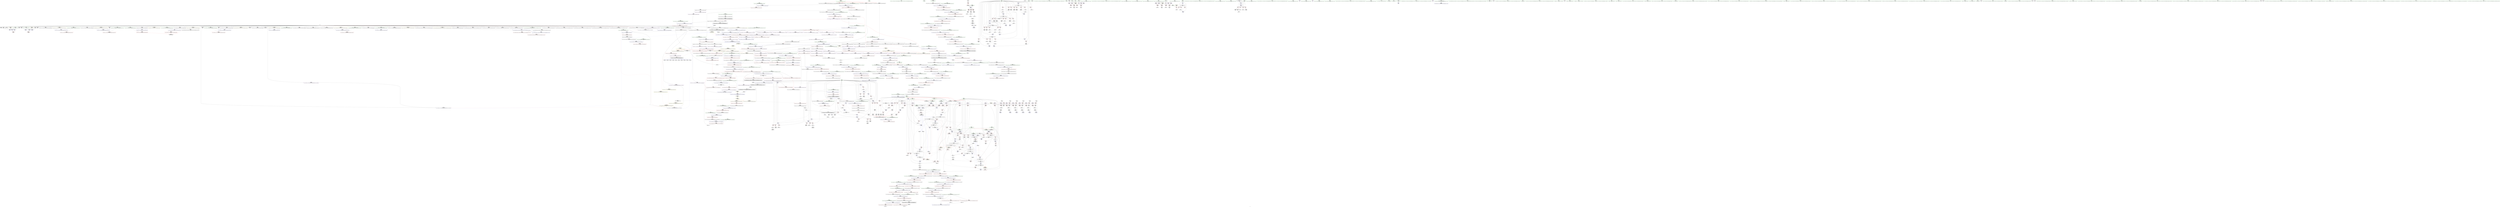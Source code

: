 digraph "SVFG" {
	label="SVFG";

	Node0x559eb5606d80 [shape=record,color=grey,label="{NodeID: 0\nNullPtr|{|<s43>72}}"];
	Node0x559eb5606d80 -> Node0x559eb596c3a0[style=solid];
	Node0x559eb5606d80 -> Node0x559eb596c4a0[style=solid];
	Node0x559eb5606d80 -> Node0x559eb596c570[style=solid];
	Node0x559eb5606d80 -> Node0x559eb5966250[style=solid];
	Node0x559eb5606d80 -> Node0x559eb5966320[style=solid];
	Node0x559eb5606d80 -> Node0x559eb59663f0[style=solid];
	Node0x559eb5606d80 -> Node0x559eb59664c0[style=solid];
	Node0x559eb5606d80 -> Node0x559eb5966590[style=solid];
	Node0x559eb5606d80 -> Node0x559eb5966660[style=solid];
	Node0x559eb5606d80 -> Node0x559eb5966730[style=solid];
	Node0x559eb5606d80 -> Node0x559eb5966800[style=solid];
	Node0x559eb5606d80 -> Node0x559eb59668d0[style=solid];
	Node0x559eb5606d80 -> Node0x559eb59669a0[style=solid];
	Node0x559eb5606d80 -> Node0x559eb5966a70[style=solid];
	Node0x559eb5606d80 -> Node0x559eb5966b40[style=solid];
	Node0x559eb5606d80 -> Node0x559eb5966c10[style=solid];
	Node0x559eb5606d80 -> Node0x559eb5966ce0[style=solid];
	Node0x559eb5606d80 -> Node0x559eb5966db0[style=solid];
	Node0x559eb5606d80 -> Node0x559eb5966e80[style=solid];
	Node0x559eb5606d80 -> Node0x559eb5966f50[style=solid];
	Node0x559eb5606d80 -> Node0x559eb5967020[style=solid];
	Node0x559eb5606d80 -> Node0x559eb59670f0[style=solid];
	Node0x559eb5606d80 -> Node0x559eb59671c0[style=solid];
	Node0x559eb5606d80 -> Node0x559eb5967290[style=solid];
	Node0x559eb5606d80 -> Node0x559eb5967360[style=solid];
	Node0x559eb5606d80 -> Node0x559eb5967430[style=solid];
	Node0x559eb5606d80 -> Node0x559eb5967500[style=solid];
	Node0x559eb5606d80 -> Node0x559eb59675d0[style=solid];
	Node0x559eb5606d80 -> Node0x559eb59676a0[style=solid];
	Node0x559eb5606d80 -> Node0x559eb5967770[style=solid];
	Node0x559eb5606d80 -> Node0x559eb5967840[style=solid];
	Node0x559eb5606d80 -> Node0x559eb5967910[style=solid];
	Node0x559eb5606d80 -> Node0x559eb59679e0[style=solid];
	Node0x559eb5606d80 -> Node0x559eb5967ab0[style=solid];
	Node0x559eb5606d80 -> Node0x559eb5967b80[style=solid];
	Node0x559eb5606d80 -> Node0x559eb5967c50[style=solid];
	Node0x559eb5606d80 -> Node0x559eb5967d20[style=solid];
	Node0x559eb5606d80 -> Node0x559eb5967df0[style=solid];
	Node0x559eb5606d80 -> Node0x559eb598e7f0[style=solid];
	Node0x559eb5606d80 -> Node0x559eb598e8c0[style=solid];
	Node0x559eb5606d80 -> Node0x559eb598e990[style=solid];
	Node0x559eb5606d80 -> Node0x559eb54937c0[style=solid];
	Node0x559eb5606d80 -> Node0x559eb59b1420[style=solid];
	Node0x559eb5606d80:s43 -> Node0x559eb5a5d5e0[style=solid,color=red];
	Node0x559eb5978820 [shape=record,color=blue,label="{NodeID: 775\n1160\<--1157\n__first.addr\<--__first\n_ZNSt22__uninitialized_fill_nILb0EE15__uninit_fill_nIPNSt7__cxx1112basic_stringIcSt11char_traitsIcESaIcEEEmS7_EET_S9_T0_RKT1_\n}"];
	Node0x559eb5978820 -> Node0x559eb5987700[style=dashed];
	Node0x559eb5978820 -> Node0x559eb59877d0[style=dashed];
	Node0x559eb596f630 [shape=record,color=red,label="{NodeID: 443\n342\<--33\n\<--x\nmain\n}"];
	Node0x559eb596f630 -> Node0x559eb5971b40[style=solid];
	Node0x559eb5962bc0 [shape=record,color=green,label="{NodeID: 111\n930\<--931\n__a.addr\<--__a.addr_field_insensitive\n_ZNSt12_Vector_baseINSt7__cxx1112basic_stringIcSt11char_traitsIcESaIcEEESaIS5_EE12_Vector_implC2ERKS6_\n}"];
	Node0x559eb5962bc0 -> Node0x559eb59861e0[style=solid];
	Node0x559eb5962bc0 -> Node0x559eb598e720[style=solid];
	Node0x559eb5a5b630 [shape=record,color=black,label="{NodeID: 1661\n687 = PHI(252, 311, 340, 371, 405, 434, 474, 482, 492, 521, )\n1st arg _ZNSt6vectorINSt7__cxx1112basic_stringIcSt11char_traitsIcESaIcEEESaIS5_EEixEm }"];
	Node0x559eb5a5b630 -> Node0x559eb598d610[style=solid];
	Node0x559eb5984cc0 [shape=record,color=red,label="{NodeID: 554\n714\<--713\n\<--_M_finish\n_ZNKSt6vectorINSt7__cxx1112basic_stringIcSt11char_traitsIcESaIcEEESaIS5_EE4sizeEv\n}"];
	Node0x559eb5984cc0 -> Node0x559eb5973d60[style=solid];
	Node0x559eb5967ab0 [shape=record,color=black,label="{NodeID: 222\n1221\<--3\n\<--dummyVal\n_ZNSt22__uninitialized_fill_nILb0EE15__uninit_fill_nIPNSt7__cxx1112basic_stringIcSt11char_traitsIcESaIcEEEmS7_EET_S9_T0_RKT1_\n}"];
	Node0x559eb5967ab0 -> Node0x559eb5978f70[style=solid];
	Node0x559eb598a6f0 [shape=record,color=blue,label="{NodeID: 665\n39\<--193\nmin_x\<--\nmain\n}"];
	Node0x559eb598a6f0 -> Node0x559eb5982350[style=dashed];
	Node0x559eb598a6f0 -> Node0x559eb59e4e90[style=dashed];
	Node0x559eb5975900 [shape=record,color=black,label="{NodeID: 333\n1252\<--1251\n\<--\n_ZSt10_ConstructINSt7__cxx1112basic_stringIcSt11char_traitsIcESaIcEEEJRKS5_EEvPT_DpOT0_\n}"];
	Node0x559eb5975900 -> Node0x559eb59759d0[style=solid];
	Node0x559eb59a6b10 [shape=record,color=grey,label="{NodeID: 1108\n363 = Binary(362, 66, )\n}"];
	Node0x559eb59a6b10 -> Node0x559eb598b8d0[style=solid];
	Node0x559eb5606cf0 [shape=record,color=green,label="{NodeID: 1\n10\<--1\n.str\<--dummyObj\nGlob }"];
	Node0x559eb59788f0 [shape=record,color=blue,label="{NodeID: 776\n1162\<--1158\n__n.addr\<--__n\n_ZNSt22__uninitialized_fill_nILb0EE15__uninit_fill_nIPNSt7__cxx1112basic_stringIcSt11char_traitsIcESaIcEEEmS7_EET_S9_T0_RKT1_\n}"];
	Node0x559eb59788f0 -> Node0x559eb59f5db0[style=dashed];
	Node0x559eb596f700 [shape=record,color=red,label="{NodeID: 444\n373\<--33\n\<--x\nmain\n}"];
	Node0x559eb596f700 -> Node0x559eb5971f50[style=solid];
	Node0x559eb5962c90 [shape=record,color=green,label="{NodeID: 112\n938\<--939\n_ZNSaINSt7__cxx1112basic_stringIcSt11char_traitsIcESaIcEEEEC2ERKS5_\<--_ZNSaINSt7__cxx1112basic_stringIcSt11char_traitsIcESaIcEEEEC2ERKS5__field_insensitive\n}"];
	Node0x559eb5a5b9b0 [shape=record,color=black,label="{NodeID: 1662\n1089 = PHI(1069, )\n0th arg _ZNK9__gnu_cxx13new_allocatorINSt7__cxx1112basic_stringIcSt11char_traitsIcESaIcEEEE8max_sizeEv }"];
	Node0x559eb5a5b9b0 -> Node0x559eb598f830[style=solid];
	Node0x559eb5984d90 [shape=record,color=red,label="{NodeID: 555\n718\<--717\n\<--_M_start\n_ZNKSt6vectorINSt7__cxx1112basic_stringIcSt11char_traitsIcESaIcEEESaIS5_EE4sizeEv\n}"];
	Node0x559eb5984d90 -> Node0x559eb5973e30[style=solid];
	Node0x559eb5967b80 [shape=record,color=black,label="{NodeID: 223\n1233\<--3\nlpad.val\<--dummyVal\n_ZNSt22__uninitialized_fill_nILb0EE15__uninit_fill_nIPNSt7__cxx1112basic_stringIcSt11char_traitsIcESaIcEEEmS7_EET_S9_T0_RKT1_\n}"];
	Node0x559eb598a7c0 [shape=record,color=blue,label="{NodeID: 666\n41\<--196\nmin_y\<--\nmain\n}"];
	Node0x559eb598a7c0 -> Node0x559eb59e5390[style=dashed];
	Node0x559eb59759d0 [shape=record,color=black,label="{NodeID: 334\n1253\<--1252\n\<--\n_ZSt10_ConstructINSt7__cxx1112basic_stringIcSt11char_traitsIcESaIcEEEJRKS5_EEvPT_DpOT0_\n}"];
	Node0x559eb59a6c90 [shape=record,color=grey,label="{NodeID: 1109\n104 = Binary(103, 102, )\n}"];
	Node0x559eb59a6c90 -> Node0x559eb5989ac0[style=solid];
	Node0x559eb5933410 [shape=record,color=green,label="{NodeID: 2\n12\<--1\n.str.1\<--dummyObj\nGlob }"];
	Node0x559eb59789c0 [shape=record,color=blue,label="{NodeID: 777\n1164\<--1159\n__x.addr\<--__x\n_ZNSt22__uninitialized_fill_nILb0EE15__uninit_fill_nIPNSt7__cxx1112basic_stringIcSt11char_traitsIcESaIcEEEmS7_EET_S9_T0_RKT1_\n}"];
	Node0x559eb59789c0 -> Node0x559eb5987a40[style=dashed];
	Node0x559eb596f7d0 [shape=record,color=red,label="{NodeID: 445\n407\<--33\n\<--x\nmain\n}"];
	Node0x559eb596f7d0 -> Node0x559eb59725d0[style=solid];
	Node0x559eb59dd290 [shape=record,color=black,label="{NodeID: 1220\nMR_20V_4 = PHI(MR_20V_5, MR_20V_3, )\npts\{40 \}\n|{|<s3>3}}"];
	Node0x559eb59dd290 -> Node0x559eb5981c00[style=dashed];
	Node0x559eb59dd290 -> Node0x559eb5989e00[style=dashed];
	Node0x559eb59dd290 -> Node0x559eb59e4e90[style=dashed];
	Node0x559eb59dd290:s3 -> Node0x559eb59f9a60[style=dashed,color=red];
	Node0x559eb5962d90 [shape=record,color=green,label="{NodeID: 113\n950\<--951\nthis.addr\<--this.addr_field_insensitive\n_ZNSt12_Vector_baseINSt7__cxx1112basic_stringIcSt11char_traitsIcESaIcEEESaIS5_EE17_M_create_storageEm\n}"];
	Node0x559eb5962d90 -> Node0x559eb59862b0[style=solid];
	Node0x559eb5962d90 -> Node0x559eb598ea60[style=solid];
	Node0x559eb5a5bac0 [shape=record,color=black,label="{NodeID: 1663\n611 = PHI(57, )\n0th arg _ZNSaINSt7__cxx1112basic_stringIcSt11char_traitsIcESaIcEEEEC2Ev }"];
	Node0x559eb5a5bac0 -> Node0x559eb598cec0[style=solid];
	Node0x559eb5984e60 [shape=record,color=red,label="{NodeID: 556\n732\<--729\n\<--c.addr\n_Z7getCodec\n}"];
	Node0x559eb5984e60 -> Node0x559eb5973fd0[style=solid];
	Node0x559eb5967c50 [shape=record,color=black,label="{NodeID: 224\n1234\<--3\nlpad.val5\<--dummyVal\n_ZNSt22__uninitialized_fill_nILb0EE15__uninit_fill_nIPNSt7__cxx1112basic_stringIcSt11char_traitsIcESaIcEEEmS7_EET_S9_T0_RKT1_\n}"];
	Node0x559eb598a890 [shape=record,color=blue,label="{NodeID: 667\n43\<--199\nmax_x\<--\nmain\n}"];
	Node0x559eb598a890 -> Node0x559eb59824f0[style=dashed];
	Node0x559eb598a890 -> Node0x559eb59e5890[style=dashed];
	Node0x559eb5975aa0 [shape=record,color=black,label="{NodeID: 335\n1262\<--1267\n_ZSt11__addressofINSt7__cxx1112basic_stringIcSt11char_traitsIcESaIcEEEEPT_RS6__ret\<--\n_ZSt11__addressofINSt7__cxx1112basic_stringIcSt11char_traitsIcESaIcEEEEPT_RS6_\n|{<s0>78|<s1>91}}"];
	Node0x559eb5975aa0:s0 -> Node0x559eb5a58ee0[style=solid,color=blue];
	Node0x559eb5975aa0:s1 -> Node0x559eb5a59330[style=solid,color=blue];
	Node0x559eb59a6e10 [shape=record,color=grey,label="{NodeID: 1110\n358 = Binary(357, 117, )\n}"];
	Node0x559eb59a6e10 -> Node0x559eb598b800[style=solid];
	Node0x559eb5949a70 [shape=record,color=green,label="{NodeID: 3\n14\<--1\n_ZL2dx\<--dummyObj\nGlob }"];
	Node0x559eb5978a90 [shape=record,color=blue,label="{NodeID: 778\n1166\<--1175\n__cur\<--\n_ZNSt22__uninitialized_fill_nILb0EE15__uninit_fill_nIPNSt7__cxx1112basic_stringIcSt11char_traitsIcESaIcEEEmS7_EET_S9_T0_RKT1_\n}"];
	Node0x559eb5978a90 -> Node0x559eb59f62b0[style=dashed];
	Node0x559eb596f8a0 [shape=record,color=red,label="{NodeID: 446\n419\<--33\n\<--x\nmain\n}"];
	Node0x559eb596f8a0 -> Node0x559eb597f5a0[style=solid];
	Node0x559eb59e8bb0 [shape=record,color=black,label="{NodeID: 1221\nMR_22V_4 = PHI(MR_22V_5, MR_22V_3, )\npts\{42 \}\n|{|<s4>4}}"];
	Node0x559eb59e8bb0 -> Node0x559eb5981c00[style=dashed];
	Node0x559eb59e8bb0 -> Node0x559eb5981cd0[style=dashed];
	Node0x559eb59e8bb0 -> Node0x559eb5989ed0[style=dashed];
	Node0x559eb59e8bb0 -> Node0x559eb59e5390[style=dashed];
	Node0x559eb59e8bb0:s4 -> Node0x559eb59f9a60[style=dashed,color=red];
	Node0x559eb5968270 [shape=record,color=green,label="{NodeID: 114\n952\<--953\n__n.addr\<--__n.addr_field_insensitive\n_ZNSt12_Vector_baseINSt7__cxx1112basic_stringIcSt11char_traitsIcESaIcEEESaIS5_EE17_M_create_storageEm\n}"];
	Node0x559eb5968270 -> Node0x559eb5986380[style=solid];
	Node0x559eb5968270 -> Node0x559eb5986450[style=solid];
	Node0x559eb5968270 -> Node0x559eb598eb30[style=solid];
	Node0x559eb5a5bbd0 [shape=record,color=black,label="{NodeID: 1664\n550 = PHI(39, 41, 39, 41, )\n0th arg _ZSt3minIiERKT_S2_S2_ }"];
	Node0x559eb5a5bbd0 -> Node0x559eb598c840[style=solid];
	Node0x559eb5984f30 [shape=record,color=red,label="{NodeID: 557\n737\<--729\n\<--c.addr\n_Z7getCodec\n}"];
	Node0x559eb5984f30 -> Node0x559eb59740a0[style=solid];
	Node0x559eb59fafd0 [shape=record,color=yellow,style=double,label="{NodeID: 1332\n95V_1 = ENCHI(MR_95V_0)\npts\{763 \}\nFun[_ZNSt6vectorINSt7__cxx1112basic_stringIcSt11char_traitsIcESaIcEEESaIS5_EED2Ev]}"];
	Node0x559eb59fafd0 -> Node0x559eb598d950[style=dashed];
	Node0x559eb5967d20 [shape=record,color=black,label="{NodeID: 225\n1236\<--3\n\<--dummyVal\n_ZNSt22__uninitialized_fill_nILb0EE15__uninit_fill_nIPNSt7__cxx1112basic_stringIcSt11char_traitsIcESaIcEEEmS7_EET_S9_T0_RKT1_\n}"];
	Node0x559eb598a960 [shape=record,color=blue,label="{NodeID: 668\n45\<--202\nmax_y\<--\nmain\n}"];
	Node0x559eb598a960 -> Node0x559eb59e5d90[style=dashed];
	Node0x559eb5975b70 [shape=record,color=black,label="{NodeID: 336\n1297\<--1302\n_ZSt7forwardIRKNSt7__cxx1112basic_stringIcSt11char_traitsIcESaIcEEEEOT_RNSt16remove_referenceIS8_E4typeE_ret\<--\n_ZSt7forwardIRKNSt7__cxx1112basic_stringIcSt11char_traitsIcESaIcEEEEOT_RNSt16remove_referenceIS8_E4typeE\n|{<s0>86}}"];
	Node0x559eb5975b70:s0 -> Node0x559eb5a590f0[style=solid,color=blue];
	Node0x559eb597c2a0 [shape=record,color=grey,label="{NodeID: 1111\n383 = Binary(382, 117, )\n}"];
	Node0x559eb597c2a0 -> Node0x559eb598ba70[style=solid];
	Node0x559eb595f980 [shape=record,color=green,label="{NodeID: 4\n15\<--1\n_ZL2dy\<--dummyObj\nGlob }"];
	Node0x559eb5978b60 [shape=record,color=blue,label="{NodeID: 779\n1162\<--1191\n__n.addr\<--dec\n_ZNSt22__uninitialized_fill_nILb0EE15__uninit_fill_nIPNSt7__cxx1112basic_stringIcSt11char_traitsIcESaIcEEEmS7_EET_S9_T0_RKT1_\n}"];
	Node0x559eb5978b60 -> Node0x559eb59f5db0[style=dashed];
	Node0x559eb596f970 [shape=record,color=red,label="{NodeID: 447\n436\<--33\n\<--x\nmain\n}"];
	Node0x559eb596f970 -> Node0x559eb5972b80[style=solid];
	Node0x559eb59e90b0 [shape=record,color=black,label="{NodeID: 1222\nMR_24V_4 = PHI(MR_24V_5, MR_24V_3, )\npts\{44 \}\n|{|<s3>5}}"];
	Node0x559eb59e90b0 -> Node0x559eb5981da0[style=dashed];
	Node0x559eb59e90b0 -> Node0x559eb5989fa0[style=dashed];
	Node0x559eb59e90b0 -> Node0x559eb59e5890[style=dashed];
	Node0x559eb59e90b0:s3 -> Node0x559eb59f73e0[style=dashed,color=red];
	Node0x559eb5968300 [shape=record,color=green,label="{NodeID: 115\n959\<--960\n_ZNSt12_Vector_baseINSt7__cxx1112basic_stringIcSt11char_traitsIcESaIcEEESaIS5_EE11_M_allocateEm\<--_ZNSt12_Vector_baseINSt7__cxx1112basic_stringIcSt11char_traitsIcESaIcEEESaIS5_EE11_M_allocateEm_field_insensitive\n}"];
	Node0x559eb5a5bda0 [shape=record,color=black,label="{NodeID: 1665\n551 = PHI(33, 35, 33, 35, )\n1st arg _ZSt3minIiERKT_S2_S2_ }"];
	Node0x559eb5a5bda0 -> Node0x559eb598c910[style=solid];
	Node0x559eb5985000 [shape=record,color=red,label="{NodeID: 558\n742\<--729\n\<--c.addr\n_Z7getCodec\n}"];
	Node0x559eb5985000 -> Node0x559eb5974170[style=solid];
	Node0x559eb59fb0b0 [shape=record,color=yellow,style=double,label="{NodeID: 1333\n97V_1 = ENCHI(MR_97V_0)\npts\{765 \}\nFun[_ZNSt6vectorINSt7__cxx1112basic_stringIcSt11char_traitsIcESaIcEEESaIS5_EED2Ev]}"];
	Node0x559eb59fb0b0 -> Node0x559eb598da20[style=dashed];
	Node0x559eb5967df0 [shape=record,color=black,label="{NodeID: 226\n1237\<--3\n\<--dummyVal\n_ZNSt22__uninitialized_fill_nILb0EE15__uninit_fill_nIPNSt7__cxx1112basic_stringIcSt11char_traitsIcESaIcEEEmS7_EET_S9_T0_RKT1_\n|{<s0>85}}"];
	Node0x559eb5967df0:s0 -> Node0x559eb5a5dff0[style=solid,color=red];
	Node0x559eb598aa30 [shape=record,color=blue,label="{NodeID: 669\n29\<--206\ni\<--inc51\nmain\n}"];
	Node0x559eb598aa30 -> Node0x559eb596e110[style=dashed];
	Node0x559eb598aa30 -> Node0x559eb596e1e0[style=dashed];
	Node0x559eb598aa30 -> Node0x559eb596e2b0[style=dashed];
	Node0x559eb598aa30 -> Node0x559eb598aa30[style=dashed];
	Node0x559eb598aa30 -> Node0x559eb598ae40[style=dashed];
	Node0x559eb5975c40 [shape=record,color=black,label="{NodeID: 337\n1358\<--1357\n\<--_M_impl\n_ZNSt12_Vector_baseINSt7__cxx1112basic_stringIcSt11char_traitsIcESaIcEEESaIS5_EE13_M_deallocateEPS5_m\n|{<s0>94}}"];
	Node0x559eb5975c40:s0 -> Node0x559eb5a5a8a0[style=solid,color=red];
	Node0x559eb597c420 [shape=record,color=grey,label="{NodeID: 1112\n382 = Binary(381, 149, )\n}"];
	Node0x559eb597c420 -> Node0x559eb597c2a0[style=solid];
	Node0x559eb59600d0 [shape=record,color=green,label="{NodeID: 5\n16\<--1\n_ZL2wb\<--dummyObj\nGlob }"];
	Node0x559eb5978c30 [shape=record,color=blue,label="{NodeID: 780\n1166\<--1195\n__cur\<--incdec.ptr\n_ZNSt22__uninitialized_fill_nILb0EE15__uninit_fill_nIPNSt7__cxx1112basic_stringIcSt11char_traitsIcESaIcEEEmS7_EET_S9_T0_RKT1_\n}"];
	Node0x559eb5978c30 -> Node0x559eb59f62b0[style=dashed];
	Node0x559eb596fa40 [shape=record,color=red,label="{NodeID: 448\n110\<--35\n\<--y\nmain\n}"];
	Node0x559eb596fa40 -> Node0x559eb597e820[style=solid];
	Node0x559eb59e95b0 [shape=record,color=black,label="{NodeID: 1223\nMR_26V_4 = PHI(MR_26V_5, MR_26V_3, )\npts\{46 \}\n|{|<s4>6}}"];
	Node0x559eb59e95b0 -> Node0x559eb5981da0[style=dashed];
	Node0x559eb59e95b0 -> Node0x559eb5981e70[style=dashed];
	Node0x559eb59e95b0 -> Node0x559eb598a070[style=dashed];
	Node0x559eb59e95b0 -> Node0x559eb59e5d90[style=dashed];
	Node0x559eb59e95b0:s4 -> Node0x559eb59f73e0[style=dashed,color=red];
	Node0x559eb5968400 [shape=record,color=green,label="{NodeID: 116\n981\<--982\nthis.addr\<--this.addr_field_insensitive\n_ZNSt12_Vector_baseINSt7__cxx1112basic_stringIcSt11char_traitsIcESaIcEEESaIS5_EE12_Vector_implD2Ev\n}"];
	Node0x559eb5968400 -> Node0x559eb59866c0[style=solid];
	Node0x559eb5968400 -> Node0x559eb598ee70[style=solid];
	Node0x559eb5a5bf70 [shape=record,color=black,label="{NodeID: 1666\n948 = PHI(830, )\n0th arg _ZNSt12_Vector_baseINSt7__cxx1112basic_stringIcSt11char_traitsIcESaIcEEESaIS5_EE17_M_create_storageEm }"];
	Node0x559eb5a5bf70 -> Node0x559eb598ea60[style=solid];
	Node0x559eb59850d0 [shape=record,color=red,label="{NodeID: 559\n767\<--760\nthis1\<--this.addr\n_ZNSt6vectorINSt7__cxx1112basic_stringIcSt11char_traitsIcESaIcEEESaIS5_EED2Ev\n}"];
	Node0x559eb59850d0 -> Node0x559eb59743e0[style=solid];
	Node0x559eb59850d0 -> Node0x559eb59744b0[style=solid];
	Node0x559eb59850d0 -> Node0x559eb5974580[style=solid];
	Node0x559eb59850d0 -> Node0x559eb5974650[style=solid];
	Node0x559eb59850d0 -> Node0x559eb5974720[style=solid];
	Node0x559eb59fb190 [shape=record,color=yellow,style=double,label="{NodeID: 1334\n36V_1 = ENCHI(MR_36V_0)\npts\{480000 \}\nFun[_ZNSt6vectorINSt7__cxx1112basic_stringIcSt11char_traitsIcESaIcEEESaIS5_EED2Ev]|{|<s1>55|<s2>56}}"];
	Node0x559eb59fb190 -> Node0x559eb5985270[style=dashed];
	Node0x559eb59fb190:s1 -> Node0x559eb59f7870[style=dashed,color=red];
	Node0x559eb59fb190:s2 -> Node0x559eb59f7870[style=dashed,color=red];
	Node0x559eb5967ec0 [shape=record,color=black,label="{NodeID: 227\n22\<--60\nmain_ret\<--\nmain\n}"];
	Node0x559eb598ab00 [shape=record,color=blue,label="{NodeID: 670\n37\<--60\nd\<--\nmain\n}"];
	Node0x559eb598ab00 -> Node0x559eb5980610[style=dashed];
	Node0x559eb598ab00 -> Node0x559eb59f30b0[style=dashed];
	Node0x559eb5975d10 [shape=record,color=black,label="{NodeID: 338\n1380\<--1379\n\<--\n_ZNSt16allocator_traitsISaINSt7__cxx1112basic_stringIcSt11char_traitsIcESaIcEEEEE10deallocateERS6_PS5_m\n|{<s0>95}}"];
	Node0x559eb5975d10:s0 -> Node0x559eb5a5c190[style=solid,color=red];
	Node0x559eb597c5a0 [shape=record,color=grey,label="{NodeID: 1113\n378 = Binary(377, 369, )\n}"];
	Node0x559eb597c5a0 -> Node0x559eb59720f0[style=solid];
	Node0x559eb5960160 [shape=record,color=green,label="{NodeID: 6\n17\<--1\n_ZL2wf\<--dummyObj\nGlob }"];
	Node0x559eb5978d00 [shape=record,color=blue,label="{NodeID: 781\n1168\<--1199\nexn.slot\<--\n_ZNSt22__uninitialized_fill_nILb0EE15__uninit_fill_nIPNSt7__cxx1112basic_stringIcSt11char_traitsIcESaIcEEEmS7_EET_S9_T0_RKT1_\n}"];
	Node0x559eb5978d00 -> Node0x559eb5987e50[style=dashed];
	Node0x559eb5978d00 -> Node0x559eb5978ea0[style=dashed];
	Node0x559eb596fb10 [shape=record,color=red,label="{NodeID: 449\n178\<--35\n\<--y\nmain\n}"];
	Node0x559eb596fb10 -> Node0x559eb59af4a0[style=solid];
	Node0x559eb59e9ab0 [shape=record,color=black,label="{NodeID: 1224\nMR_52V_3 = PHI(MR_52V_4, MR_52V_2, )\npts\{578 \}\n}"];
	Node0x559eb59e9ab0 -> Node0x559eb5983c80[style=dashed];
	Node0x559eb59684d0 [shape=record,color=green,label="{NodeID: 117\n991\<--992\nthis.addr\<--this.addr_field_insensitive\n_ZNSaINSt7__cxx1112basic_stringIcSt11char_traitsIcESaIcEEEEC2ERKS5_\n}"];
	Node0x559eb59684d0 -> Node0x559eb5986790[style=solid];
	Node0x559eb59684d0 -> Node0x559eb598ef40[style=solid];
	Node0x559eb5a5c080 [shape=record,color=black,label="{NodeID: 1667\n949 = PHI(836, )\n1st arg _ZNSt12_Vector_baseINSt7__cxx1112basic_stringIcSt11char_traitsIcESaIcEEESaIS5_EE17_M_create_storageEm }"];
	Node0x559eb5a5c080 -> Node0x559eb598eb30[style=solid];
	Node0x559eb59851a0 [shape=record,color=red,label="{NodeID: 560\n794\<--762\nexn\<--exn.slot\n_ZNSt6vectorINSt7__cxx1112basic_stringIcSt11char_traitsIcESaIcEEESaIS5_EED2Ev\n|{<s0>57}}"];
	Node0x559eb59851a0:s0 -> Node0x559eb5a5dff0[style=solid,color=red];
	Node0x559eb59fb270 [shape=record,color=yellow,style=double,label="{NodeID: 1335\n38V_1 = ENCHI(MR_38V_0)\npts\{480001 \}\nFun[_ZNSt6vectorINSt7__cxx1112basic_stringIcSt11char_traitsIcESaIcEEESaIS5_EED2Ev]}"];
	Node0x559eb59fb270 -> Node0x559eb5985340[style=dashed];
	Node0x559eb5967f90 [shape=record,color=black,label="{NodeID: 228\n87\<--86\nidxprom\<--add\nmain\n}"];
	Node0x559eb598abd0 [shape=record,color=blue,label="{NodeID: 671\n33\<--242\nx\<--sub62\nmain\n}"];
	Node0x559eb598abd0 -> Node0x559eb596f3c0[style=dashed];
	Node0x559eb598abd0 -> Node0x559eb59f26b0[style=dashed];
	Node0x559eb5975de0 [shape=record,color=black,label="{NodeID: 339\n1402\<--1401\n\<--\n_ZN9__gnu_cxx13new_allocatorINSt7__cxx1112basic_stringIcSt11char_traitsIcESaIcEEEE10deallocateEPS6_m\n}"];
	Node0x559eb597c720 [shape=record,color=grey,label="{NodeID: 1114\n144 = Binary(143, 66, )\n}"];
	Node0x559eb597c720 -> Node0x559eb598a140[style=solid];
	Node0x559eb59601f0 [shape=record,color=green,label="{NodeID: 7\n18\<--1\n.str.2\<--dummyObj\nGlob }"];
	Node0x559eb5978dd0 [shape=record,color=blue,label="{NodeID: 782\n1170\<--1201\nehselector.slot\<--\n_ZNSt22__uninitialized_fill_nILb0EE15__uninit_fill_nIPNSt7__cxx1112basic_stringIcSt11char_traitsIcESaIcEEEmS7_EET_S9_T0_RKT1_\n}"];
	Node0x559eb5978dd0 -> Node0x559eb5978f70[style=dashed];
	Node0x559eb596fbe0 [shape=record,color=red,label="{NodeID: 450\n251\<--35\n\<--y\nmain\n}"];
	Node0x559eb596fbe0 -> Node0x559eb5970e40[style=solid];
	Node0x559eb59685a0 [shape=record,color=green,label="{NodeID: 118\n993\<--994\n__a.addr\<--__a.addr_field_insensitive\n_ZNSaINSt7__cxx1112basic_stringIcSt11char_traitsIcESaIcEEEEC2ERKS5_\n}"];
	Node0x559eb59685a0 -> Node0x559eb5986860[style=solid];
	Node0x559eb59685a0 -> Node0x559eb598f010[style=solid];
	Node0x559eb5a5c190 [shape=record,color=black,label="{NodeID: 1668\n1388 = PHI(1380, )\n0th arg _ZN9__gnu_cxx13new_allocatorINSt7__cxx1112basic_stringIcSt11char_traitsIcESaIcEEEE10deallocateEPS6_m }"];
	Node0x559eb5a5c190 -> Node0x559eb5979d40[style=solid];
	Node0x559eb5985270 [shape=record,color=red,label="{NodeID: 561\n771\<--770\n\<--_M_start\n_ZNSt6vectorINSt7__cxx1112basic_stringIcSt11char_traitsIcESaIcEEESaIS5_EED2Ev\n|{<s0>54}}"];
	Node0x559eb5985270:s0 -> Node0x559eb5a5a120[style=solid,color=red];
	Node0x559eb59fb350 [shape=record,color=yellow,style=double,label="{NodeID: 1336\n40V_1 = ENCHI(MR_40V_0)\npts\{480002 \}\nFun[_ZNSt6vectorINSt7__cxx1112basic_stringIcSt11char_traitsIcESaIcEEESaIS5_EED2Ev]|{<s0>55|<s1>56}}"];
	Node0x559eb59fb350:s0 -> Node0x559eb59f7950[style=dashed,color=red];
	Node0x559eb59fb350:s1 -> Node0x559eb59f7950[style=dashed,color=red];
	Node0x559eb5968060 [shape=record,color=black,label="{NodeID: 229\n94\<--93\nidxprom4\<--\nmain\n}"];
	Node0x559eb598aca0 [shape=record,color=blue,label="{NodeID: 672\n35\<--245\ny\<--sub63\nmain\n}"];
	Node0x559eb598aca0 -> Node0x559eb596fbe0[style=dashed];
	Node0x559eb598aca0 -> Node0x559eb59f2bb0[style=dashed];
	Node0x559eb5975eb0 [shape=record,color=purple,label="{NodeID: 340\n73\<--4\n\<--p1\nmain\n}"];
	Node0x559eb597c8a0 [shape=record,color=grey,label="{NodeID: 1115\n1081 = Binary(1080, 723, )\n}"];
	Node0x559eb5960280 [shape=record,color=green,label="{NodeID: 8\n60\<--1\n\<--dummyObj\nCan only get source location for instruction, argument, global var or function.}"];
	Node0x559eb5978ea0 [shape=record,color=blue,label="{NodeID: 783\n1168\<--1219\nexn.slot\<--\n_ZNSt22__uninitialized_fill_nILb0EE15__uninit_fill_nIPNSt7__cxx1112basic_stringIcSt11char_traitsIcESaIcEEEmS7_EET_S9_T0_RKT1_\n}"];
	Node0x559eb5978ea0 -> Node0x559eb5987f20[style=dashed];
	Node0x559eb596fcb0 [shape=record,color=red,label="{NodeID: 451\n310\<--35\n\<--y\nmain\n}"];
	Node0x559eb596fcb0 -> Node0x559eb59714c0[style=solid];
	Node0x559eb5968670 [shape=record,color=green,label="{NodeID: 119\n1002\<--1003\n_ZN9__gnu_cxx13new_allocatorINSt7__cxx1112basic_stringIcSt11char_traitsIcESaIcEEEEC2ERKS7_\<--_ZN9__gnu_cxx13new_allocatorINSt7__cxx1112basic_stringIcSt11char_traitsIcESaIcEEEEC2ERKS7__field_insensitive\n}"];
	Node0x559eb5a5c2a0 [shape=record,color=black,label="{NodeID: 1669\n1389 = PHI(1381, )\n1st arg _ZN9__gnu_cxx13new_allocatorINSt7__cxx1112basic_stringIcSt11char_traitsIcESaIcEEEE10deallocateEPS6_m }"];
	Node0x559eb5a5c2a0 -> Node0x559eb5979e10[style=solid];
	Node0x559eb5985340 [shape=record,color=red,label="{NodeID: 562\n775\<--774\n\<--_M_finish\n_ZNSt6vectorINSt7__cxx1112basic_stringIcSt11char_traitsIcESaIcEEESaIS5_EED2Ev\n|{<s0>54}}"];
	Node0x559eb5985340:s0 -> Node0x559eb5a5a260[style=solid,color=red];
	Node0x559eb5968130 [shape=record,color=black,label="{NodeID: 230\n97\<--96\nconv\<--\nmain\n}"];
	Node0x559eb598ad70 [shape=record,color=blue,label="{NodeID: 673\n258\<--264\ncall71\<--conv73\nmain\n}"];
	Node0x559eb5975f80 [shape=record,color=purple,label="{NodeID: 341\n88\<--4\narrayidx\<--p1\nmain\n}"];
	Node0x559eb5975f80 -> Node0x559eb59818c0[style=solid];
	Node0x559eb597ca20 [shape=record,color=grey,label="{NodeID: 1116\n121 = Binary(120, 122, )\n}"];
	Node0x559eb597ca20 -> Node0x559eb597cba0[style=solid];
	Node0x559eb5960340 [shape=record,color=green,label="{NodeID: 9\n66\<--1\n\<--dummyObj\nCan only get source location for instruction, argument, global var or function.}"];
	Node0x559eb5978f70 [shape=record,color=blue,label="{NodeID: 784\n1170\<--1221\nehselector.slot\<--\n_ZNSt22__uninitialized_fill_nILb0EE15__uninit_fill_nIPNSt7__cxx1112basic_stringIcSt11char_traitsIcESaIcEEEmS7_EET_S9_T0_RKT1_\n}"];
	Node0x559eb5978f70 -> Node0x559eb5987ff0[style=dashed];
	Node0x559eb596fd80 [shape=record,color=red,label="{NodeID: 452\n332\<--35\n\<--y\nmain\n}"];
	Node0x559eb596fd80 -> Node0x559eb597eb20[style=solid];
	Node0x559eb5968770 [shape=record,color=green,label="{NodeID: 120\n1008\<--1009\nthis.addr\<--this.addr_field_insensitive\n_ZN9__gnu_cxx13new_allocatorINSt7__cxx1112basic_stringIcSt11char_traitsIcESaIcEEEEC2ERKS7_\n}"];
	Node0x559eb5968770 -> Node0x559eb5986930[style=solid];
	Node0x559eb5968770 -> Node0x559eb598f0e0[style=solid];
	Node0x559eb5a5c3b0 [shape=record,color=black,label="{NodeID: 1670\n1390 = PHI(1382, )\n2nd arg _ZN9__gnu_cxx13new_allocatorINSt7__cxx1112basic_stringIcSt11char_traitsIcESaIcEEEE10deallocateEPS6_m }"];
	Node0x559eb5a5c3b0 -> Node0x559eb5979ee0[style=solid];
	Node0x559eb5985410 [shape=record,color=red,label="{NodeID: 563\n804\<--801\nthis1\<--this.addr\n_ZN9__gnu_cxx13new_allocatorINSt7__cxx1112basic_stringIcSt11char_traitsIcESaIcEEEEC2Ev\n}"];
	Node0x559eb5970660 [shape=record,color=black,label="{NodeID: 231\n100\<--99\nidxprom6\<--\nmain\n}"];
	Node0x559eb598ae40 [shape=record,color=blue,label="{NodeID: 674\n29\<--66\ni\<--\nmain\n}"];
	Node0x559eb598ae40 -> Node0x559eb596e380[style=dashed];
	Node0x559eb598ae40 -> Node0x559eb596e450[style=dashed];
	Node0x559eb598ae40 -> Node0x559eb596e520[style=dashed];
	Node0x559eb598ae40 -> Node0x559eb598b8d0[style=dashed];
	Node0x559eb598ae40 -> Node0x559eb598bb40[style=dashed];
	Node0x559eb5976050 [shape=record,color=purple,label="{NodeID: 342\n95\<--4\narrayidx5\<--p1\nmain\n}"];
	Node0x559eb5976050 -> Node0x559eb5981990[style=solid];
	Node0x559eb597cba0 [shape=record,color=grey,label="{NodeID: 1117\n123 = Binary(121, 117, )\n}"];
	Node0x559eb597cba0 -> Node0x559eb5989d30[style=solid];
	Node0x559eb5960440 [shape=record,color=green,label="{NodeID: 10\n91\<--1\n\<--dummyObj\nCan only get source location for instruction, argument, global var or function.}"];
	Node0x559eb5979040 [shape=record,color=blue,label="{NodeID: 785\n1245\<--1243\n__p.addr\<--__p\n_ZSt10_ConstructINSt7__cxx1112basic_stringIcSt11char_traitsIcESaIcEEEJRKS5_EEvPT_DpOT0_\n}"];
	Node0x559eb5979040 -> Node0x559eb59880c0[style=dashed];
	Node0x559eb596fe50 [shape=record,color=red,label="{NodeID: 453\n339\<--35\n\<--y\nmain\n}"];
	Node0x559eb596fe50 -> Node0x559eb5971a70[style=solid];
	Node0x559eb5968840 [shape=record,color=green,label="{NodeID: 121\n1010\<--1011\n.addr\<--.addr_field_insensitive\n_ZN9__gnu_cxx13new_allocatorINSt7__cxx1112basic_stringIcSt11char_traitsIcESaIcEEEEC2ERKS7_\n}"];
	Node0x559eb5968840 -> Node0x559eb598f1b0[style=solid];
	Node0x559eb5a5c4c0 [shape=record,color=black,label="{NodeID: 1671\n622 = PHI(47, )\n0th arg _ZNSt6vectorINSt7__cxx1112basic_stringIcSt11char_traitsIcESaIcEEESaIS5_EEC2EmRKS5_RKS6_ }"];
	Node0x559eb5a5c4c0 -> Node0x559eb598cf90[style=solid];
	Node0x559eb59854e0 [shape=record,color=red,label="{NodeID: 564\n811\<--808\nthis1\<--this.addr\n_ZN9__gnu_cxx13new_allocatorINSt7__cxx1112basic_stringIcSt11char_traitsIcESaIcEEEED2Ev\n}"];
	Node0x559eb59706f0 [shape=record,color=black,label="{NodeID: 232\n107\<--106\nidxprom9\<--\nmain\n}"];
	Node0x559eb598af10 [shape=record,color=blue,label="{NodeID: 675\n53\<--282\nexn.slot\<--\nmain\n}"];
	Node0x559eb598af10 -> Node0x559eb5981720[style=dashed];
	Node0x559eb5976120 [shape=record,color=purple,label="{NodeID: 343\n271\<--4\narrayidx77\<--p1\nmain\n}"];
	Node0x559eb5976120 -> Node0x559eb5982760[style=solid];
	Node0x559eb597cd20 [shape=record,color=grey,label="{NodeID: 1118\n388 = Binary(387, 66, )\n}"];
	Node0x559eb597cd20 -> Node0x559eb59721c0[style=solid];
	Node0x559eb5960540 [shape=record,color=green,label="{NodeID: 11\n117\<--1\n\<--dummyObj\nCan only get source location for instruction, argument, global var or function.}"];
	Node0x559eb5979110 [shape=record,color=blue,label="{NodeID: 786\n1247\<--1244\n__args.addr\<--__args\n_ZSt10_ConstructINSt7__cxx1112basic_stringIcSt11char_traitsIcESaIcEEEJRKS5_EEvPT_DpOT0_\n}"];
	Node0x559eb5979110 -> Node0x559eb5988190[style=dashed];
	Node0x559eb596ff20 [shape=record,color=red,label="{NodeID: 454\n370\<--35\n\<--y\nmain\n}"];
	Node0x559eb596ff20 -> Node0x559eb5971e80[style=solid];
	Node0x559eb5968910 [shape=record,color=green,label="{NodeID: 122\n1019\<--1020\nthis.addr\<--this.addr_field_insensitive\n_ZNSt12_Vector_baseINSt7__cxx1112basic_stringIcSt11char_traitsIcESaIcEEESaIS5_EE11_M_allocateEm\n}"];
	Node0x559eb5968910 -> Node0x559eb5986a00[style=solid];
	Node0x559eb5968910 -> Node0x559eb598f280[style=solid];
	Node0x559eb5a5c5d0 [shape=record,color=black,label="{NodeID: 1672\n623 = PHI(213, )\n1st arg _ZNSt6vectorINSt7__cxx1112basic_stringIcSt11char_traitsIcESaIcEEESaIS5_EEC2EmRKS5_RKS6_ }"];
	Node0x559eb5a5c5d0 -> Node0x559eb598d060[style=solid];
	Node0x559eb59855b0 [shape=record,color=red,label="{NodeID: 565\n830\<--817\nthis1\<--this.addr\n_ZNSt12_Vector_baseINSt7__cxx1112basic_stringIcSt11char_traitsIcESaIcEEESaIS5_EEC2EmRKS6_\n|{|<s1>59}}"];
	Node0x559eb59855b0 -> Node0x559eb5977cc0[style=solid];
	Node0x559eb59855b0:s1 -> Node0x559eb5a5bf70[style=solid,color=red];
	Node0x559eb59707c0 [shape=record,color=black,label="{NodeID: 233\n156\<--155\nidxprom25\<--add24\nmain\n}"];
	Node0x559eb598afe0 [shape=record,color=blue,label="{NodeID: 676\n55\<--284\nehselector.slot\<--\nmain\n}"];
	Node0x559eb598afe0 -> Node0x559eb59817f0[style=dashed];
	Node0x559eb59761f0 [shape=record,color=purple,label="{NodeID: 344\n277\<--4\narrayidx81\<--p1\nmain\n}"];
	Node0x559eb59761f0 -> Node0x559eb5982830[style=solid];
	Node0x559eb597cea0 [shape=record,color=grey,label="{NodeID: 1119\n269 = Binary(268, 66, )\n}"];
	Node0x559eb597cea0 -> Node0x559eb5971180[style=solid];
	Node0x559eb5960640 [shape=record,color=green,label="{NodeID: 12\n122\<--1\n\<--dummyObj\nCan only get source location for instruction, argument, global var or function.}"];
	Node0x559eb59791e0 [shape=record,color=blue,label="{NodeID: 787\n1264\<--1263\n__r.addr\<--__r\n_ZSt11__addressofINSt7__cxx1112basic_stringIcSt11char_traitsIcESaIcEEEEPT_RS6_\n}"];
	Node0x559eb59791e0 -> Node0x559eb5988260[style=dashed];
	Node0x559eb596fff0 [shape=record,color=red,label="{NodeID: 455\n404\<--35\n\<--y\nmain\n}"];
	Node0x559eb596fff0 -> Node0x559eb5972500[style=solid];
	Node0x559eb59689e0 [shape=record,color=green,label="{NodeID: 123\n1021\<--1022\n__n.addr\<--__n.addr_field_insensitive\n_ZNSt12_Vector_baseINSt7__cxx1112basic_stringIcSt11char_traitsIcESaIcEEESaIS5_EE11_M_allocateEm\n}"];
	Node0x559eb59689e0 -> Node0x559eb5986ad0[style=solid];
	Node0x559eb59689e0 -> Node0x559eb5986ba0[style=solid];
	Node0x559eb59689e0 -> Node0x559eb598f350[style=solid];
	Node0x559eb5a5c6e0 [shape=record,color=black,label="{NodeID: 1673\n624 = PHI(49, )\n2nd arg _ZNSt6vectorINSt7__cxx1112basic_stringIcSt11char_traitsIcESaIcEEESaIS5_EEC2EmRKS5_RKS6_ }"];
	Node0x559eb5a5c6e0 -> Node0x559eb598d130[style=solid];
	Node0x559eb5985680 [shape=record,color=red,label="{NodeID: 566\n836\<--819\n\<--__n.addr\n_ZNSt12_Vector_baseINSt7__cxx1112basic_stringIcSt11char_traitsIcESaIcEEESaIS5_EEC2EmRKS6_\n|{<s0>59}}"];
	Node0x559eb5985680:s0 -> Node0x559eb5a5c080[style=solid,color=red];
	Node0x559eb5970890 [shape=record,color=black,label="{NodeID: 234\n162\<--161\nidxprom29\<--\nmain\n}"];
	Node0x559eb598b0b0 [shape=record,color=blue,label="{NodeID: 677\n53\<--288\nexn.slot\<--\nmain\n}"];
	Node0x559eb598b0b0 -> Node0x559eb5981720[style=dashed];
	Node0x559eb59762c0 [shape=record,color=purple,label="{NodeID: 345\n74\<--7\n\<--p2\nmain\n}"];
	Node0x559eb597d020 [shape=record,color=grey,label="{NodeID: 1120\n242 = Binary(60, 241, )\n}"];
	Node0x559eb597d020 -> Node0x559eb598abd0[style=solid];
	Node0x559eb5960740 [shape=record,color=green,label="{NodeID: 13\n149\<--1\n\<--dummyObj\nCan only get source location for instruction, argument, global var or function.}"];
	Node0x559eb59792b0 [shape=record,color=blue,label="{NodeID: 788\n1274\<--1272\n__first.addr\<--__first\n_ZSt8_DestroyIPNSt7__cxx1112basic_stringIcSt11char_traitsIcESaIcEEEEvT_S7_\n}"];
	Node0x559eb59792b0 -> Node0x559eb5988330[style=dashed];
	Node0x559eb59700c0 [shape=record,color=red,label="{NodeID: 456\n426\<--35\n\<--y\nmain\n}"];
	Node0x559eb59700c0 -> Node0x559eb597f720[style=solid];
	Node0x559eb59ebdb0 [shape=record,color=black,label="{NodeID: 1231\nMR_6V_3 = PHI(MR_6V_4, MR_6V_2, )\npts\{26 \}\n}"];
	Node0x559eb59ebdb0 -> Node0x559eb596db60[style=dashed];
	Node0x559eb59ebdb0 -> Node0x559eb596dc30[style=dashed];
	Node0x559eb59ebdb0 -> Node0x559eb596dd00[style=dashed];
	Node0x559eb59ebdb0 -> Node0x559eb598c770[style=dashed];
	Node0x559eb5968ab0 [shape=record,color=green,label="{NodeID: 124\n1034\<--1035\n_ZNSt16allocator_traitsISaINSt7__cxx1112basic_stringIcSt11char_traitsIcESaIcEEEEE8allocateERS6_m\<--_ZNSt16allocator_traitsISaINSt7__cxx1112basic_stringIcSt11char_traitsIcESaIcEEEEE8allocateERS6_m_field_insensitive\n}"];
	Node0x559eb5a5c7f0 [shape=record,color=black,label="{NodeID: 1674\n625 = PHI(57, )\n3rd arg _ZNSt6vectorINSt7__cxx1112basic_stringIcSt11char_traitsIcESaIcEEESaIS5_EEC2EmRKS5_RKS6_ }"];
	Node0x559eb5a5c7f0 -> Node0x559eb598d200[style=solid];
	Node0x559eb5985750 [shape=record,color=red,label="{NodeID: 567\n832\<--821\n\<--__a.addr\n_ZNSt12_Vector_baseINSt7__cxx1112basic_stringIcSt11char_traitsIcESaIcEEESaIS5_EEC2EmRKS6_\n|{<s0>58}}"];
	Node0x559eb5985750:s0 -> Node0x559eb5a5cfe0[style=solid,color=red];
	Node0x559eb5970960 [shape=record,color=black,label="{NodeID: 235\n165\<--164\nconv31\<--\nmain\n}"];
	Node0x559eb598b180 [shape=record,color=blue,label="{NodeID: 678\n55\<--290\nehselector.slot\<--\nmain\n}"];
	Node0x559eb598b180 -> Node0x559eb59817f0[style=dashed];
	Node0x559eb5976390 [shape=record,color=purple,label="{NodeID: 346\n157\<--7\narrayidx26\<--p2\nmain\n}"];
	Node0x559eb5976390 -> Node0x559eb5981f40[style=solid];
	Node0x559eb597d1a0 [shape=record,color=grey,label="{NodeID: 1121\n150 = Binary(148, 117, )\n}"];
	Node0x559eb597d1a0 -> Node0x559eb598a210[style=solid];
	Node0x559eb5960840 [shape=record,color=green,label="{NodeID: 14\n723\<--1\n\<--dummyObj\nCan only get source location for instruction, argument, global var or function.}"];
	Node0x559eb5979380 [shape=record,color=blue,label="{NodeID: 789\n1276\<--1273\n__last.addr\<--__last\n_ZSt8_DestroyIPNSt7__cxx1112basic_stringIcSt11char_traitsIcESaIcEEEEvT_S7_\n}"];
	Node0x559eb5979380 -> Node0x559eb5988400[style=dashed];
	Node0x559eb5970190 [shape=record,color=red,label="{NodeID: 457\n433\<--35\n\<--y\nmain\n}"];
	Node0x559eb5970190 -> Node0x559eb5972ab0[style=solid];
	Node0x559eb59ec2b0 [shape=record,color=black,label="{NodeID: 1232\nMR_10V_2 = PHI(MR_10V_19, MR_10V_1, )\npts\{30 \}\n}"];
	Node0x559eb59ec2b0 -> Node0x559eb59899f0[style=dashed];
	Node0x559eb5968bb0 [shape=record,color=green,label="{NodeID: 125\n1043\<--1044\n__a.addr\<--__a.addr_field_insensitive\n_ZNSt16allocator_traitsISaINSt7__cxx1112basic_stringIcSt11char_traitsIcESaIcEEEEE8allocateERS6_m\n}"];
	Node0x559eb5968bb0 -> Node0x559eb5986c70[style=solid];
	Node0x559eb5968bb0 -> Node0x559eb598f420[style=solid];
	Node0x559eb5a5c900 [shape=record,color=black,label="{NodeID: 1675\n728 = PHI(487, )\n0th arg _Z7getCodec }"];
	Node0x559eb5a5c900 -> Node0x559eb598d7b0[style=solid];
	Node0x559eb5985820 [shape=record,color=red,label="{NodeID: 568\n850\<--823\nexn\<--exn.slot\n_ZNSt12_Vector_baseINSt7__cxx1112basic_stringIcSt11char_traitsIcESaIcEEESaIS5_EEC2EmRKS6_\n}"];
	Node0x559eb5970a30 [shape=record,color=black,label="{NodeID: 236\n168\<--167\nidxprom33\<--\nmain\n}"];
	Node0x559eb598b250 [shape=record,color=blue,label="{NodeID: 679\n53\<--298\nexn.slot\<--\nmain\n}"];
	Node0x559eb598b250 -> Node0x559eb5981720[style=dashed];
	Node0x559eb5976460 [shape=record,color=purple,label="{NodeID: 347\n163\<--7\narrayidx30\<--p2\nmain\n}"];
	Node0x559eb5976460 -> Node0x559eb5982010[style=solid];
	Node0x559eb597d320 [shape=record,color=grey,label="{NodeID: 1122\n148 = Binary(147, 149, )\n}"];
	Node0x559eb597d320 -> Node0x559eb597d1a0[style=solid];
	Node0x559eb5960940 [shape=record,color=green,label="{NodeID: 15\n735\<--1\n\<--dummyObj\nCan only get source location for instruction, argument, global var or function.}"];
	Node0x559eb5979450 [shape=record,color=blue,label="{NodeID: 790\n1299\<--1298\n__t.addr\<--__t\n_ZSt7forwardIRKNSt7__cxx1112basic_stringIcSt11char_traitsIcESaIcEEEEOT_RNSt16remove_referenceIS8_E4typeE\n}"];
	Node0x559eb5979450 -> Node0x559eb59884d0[style=dashed];
	Node0x559eb5970260 [shape=record,color=red,label="{NodeID: 458\n99\<--37\n\<--d\nmain\n}"];
	Node0x559eb5970260 -> Node0x559eb5970660[style=solid];
	Node0x559eb59ec7b0 [shape=record,color=black,label="{NodeID: 1233\nMR_12V_2 = PHI(MR_12V_3, MR_12V_1, )\npts\{32 \}\n}"];
	Node0x559eb59ec7b0 -> Node0x559eb598c290[style=dashed];
	Node0x559eb59ec7b0 -> Node0x559eb59ec7b0[style=dashed];
	Node0x559eb5968c80 [shape=record,color=green,label="{NodeID: 126\n1045\<--1046\n__n.addr\<--__n.addr_field_insensitive\n_ZNSt16allocator_traitsISaINSt7__cxx1112basic_stringIcSt11char_traitsIcESaIcEEEEE8allocateERS6_m\n}"];
	Node0x559eb5968c80 -> Node0x559eb5986d40[style=solid];
	Node0x559eb5968c80 -> Node0x559eb598f4f0[style=solid];
	Node0x559eb5a5ca10 [shape=record,color=black,label="{NodeID: 1676\n1017 = PHI(956, )\n0th arg _ZNSt12_Vector_baseINSt7__cxx1112basic_stringIcSt11char_traitsIcESaIcEEESaIS5_EE11_M_allocateEm }"];
	Node0x559eb5a5ca10 -> Node0x559eb598f280[style=solid];
	Node0x559eb59858f0 [shape=record,color=red,label="{NodeID: 569\n851\<--825\nsel\<--ehselector.slot\n_ZNSt12_Vector_baseINSt7__cxx1112basic_stringIcSt11char_traitsIcESaIcEEESaIS5_EEC2EmRKS6_\n}"];
	Node0x559eb5970b00 [shape=record,color=black,label="{NodeID: 237\n175\<--174\nidxprom36\<--\nmain\n}"];
	Node0x559eb598b320 [shape=record,color=blue,label="{NodeID: 680\n55\<--300\nehselector.slot\<--\nmain\n}"];
	Node0x559eb598b320 -> Node0x559eb59817f0[style=dashed];
	Node0x559eb5976530 [shape=record,color=purple,label="{NodeID: 348\n390\<--7\narrayidx135\<--p2\nmain\n}"];
	Node0x559eb5976530 -> Node0x559eb5982f80[style=solid];
	Node0x559eb597d4a0 [shape=record,color=grey,label="{NodeID: 1123\n155 = Binary(154, 66, )\n}"];
	Node0x559eb597d4a0 -> Node0x559eb59707c0[style=solid];
	Node0x559eb5960a40 [shape=record,color=green,label="{NodeID: 16\n740\<--1\n\<--dummyObj\nCan only get source location for instruction, argument, global var or function.}"];
	Node0x559eb5979520 [shape=record,color=blue,label="{NodeID: 791\n1310\<--1308\n__first.addr\<--__first\n_ZNSt12_Destroy_auxILb0EE9__destroyIPNSt7__cxx1112basic_stringIcSt11char_traitsIcESaIcEEEEEvT_S9_\n}"];
	Node0x559eb5979520 -> Node0x559eb59def90[style=dashed];
	Node0x559eb5970330 [shape=record,color=red,label="{NodeID: 459\n106\<--37\n\<--d\nmain\n}"];
	Node0x559eb5970330 -> Node0x559eb59706f0[style=solid];
	Node0x559eb59eccb0 [shape=record,color=black,label="{NodeID: 1234\nMR_14V_2 = PHI(MR_14V_14, MR_14V_1, )\npts\{34 \}\n}"];
	Node0x559eb59eccb0 -> Node0x559eb5989510[style=dashed];
	Node0x559eb5968d50 [shape=record,color=green,label="{NodeID: 127\n1053\<--1054\n_ZN9__gnu_cxx13new_allocatorINSt7__cxx1112basic_stringIcSt11char_traitsIcESaIcEEEE8allocateEmPKv\<--_ZN9__gnu_cxx13new_allocatorINSt7__cxx1112basic_stringIcSt11char_traitsIcESaIcEEEE8allocateEmPKv_field_insensitive\n}"];
	Node0x559eb5a5cb20 [shape=record,color=black,label="{NodeID: 1677\n1018 = PHI(957, )\n1st arg _ZNSt12_Vector_baseINSt7__cxx1112basic_stringIcSt11char_traitsIcESaIcEEESaIS5_EE11_M_allocateEm }"];
	Node0x559eb5a5cb20 -> Node0x559eb598f350[style=solid];
	Node0x559eb59859c0 [shape=record,color=red,label="{NodeID: 570\n868\<--859\nthis1\<--this.addr\n_ZNSt6vectorINSt7__cxx1112basic_stringIcSt11char_traitsIcESaIcEEESaIS5_EE18_M_fill_initializeEmRKS5_\n}"];
	Node0x559eb59859c0 -> Node0x559eb59747f0[style=solid];
	Node0x559eb59859c0 -> Node0x559eb59748c0[style=solid];
	Node0x559eb59859c0 -> Node0x559eb5974990[style=solid];
	Node0x559eb5970bd0 [shape=record,color=black,label="{NodeID: 238\n213\<--212\nconv54\<--add53\nmain\n|{<s0>14}}"];
	Node0x559eb5970bd0:s0 -> Node0x559eb5a5c5d0[style=solid,color=red];
	Node0x559eb598b3f0 [shape=record,color=blue,label="{NodeID: 681\n315\<--319\ncall90\<--conv93\nmain\n}"];
	Node0x559eb5976600 [shape=record,color=purple,label="{NodeID: 349\n396\<--7\narrayidx139\<--p2\nmain\n}"];
	Node0x559eb5976600 -> Node0x559eb5983050[style=solid];
	Node0x559eb597d620 [shape=record,color=grey,label="{NodeID: 1124\n216 = Binary(214, 215, )\n}"];
	Node0x559eb597d620 -> Node0x559eb597d7a0[style=solid];
	Node0x559eb5960b40 [shape=record,color=green,label="{NodeID: 17\n746\<--1\n\<--dummyObj\nCan only get source location for instruction, argument, global var or function.}"];
	Node0x559eb59795f0 [shape=record,color=blue,label="{NodeID: 792\n1312\<--1309\n__last.addr\<--__last\n_ZNSt12_Destroy_auxILb0EE9__destroyIPNSt7__cxx1112basic_stringIcSt11char_traitsIcESaIcEEEEEvT_S9_\n}"];
	Node0x559eb59795f0 -> Node0x559eb5988810[style=dashed];
	Node0x559eb5970400 [shape=record,color=red,label="{NodeID: 460\n114\<--37\n\<--d\nmain\n}"];
	Node0x559eb5970400 -> Node0x559eb597e6a0[style=solid];
	Node0x559eb59ed1b0 [shape=record,color=black,label="{NodeID: 1235\nMR_16V_2 = PHI(MR_16V_14, MR_16V_1, )\npts\{36 \}\n}"];
	Node0x559eb59ed1b0 -> Node0x559eb5989780[style=dashed];
	Node0x559eb5968e50 [shape=record,color=green,label="{NodeID: 128\n1060\<--1061\nthis.addr\<--this.addr_field_insensitive\n_ZN9__gnu_cxx13new_allocatorINSt7__cxx1112basic_stringIcSt11char_traitsIcESaIcEEEE8allocateEmPKv\n}"];
	Node0x559eb5968e50 -> Node0x559eb5986e10[style=solid];
	Node0x559eb5968e50 -> Node0x559eb598f5c0[style=solid];
	Node0x559eb5a5cc30 [shape=record,color=black,label="{NodeID: 1678\n1124 = PHI(776, 875, )\n0th arg _ZNSt12_Vector_baseINSt7__cxx1112basic_stringIcSt11char_traitsIcESaIcEEESaIS5_EE19_M_get_Tp_allocatorEv }"];
	Node0x559eb5a5cc30 -> Node0x559eb5978410[style=solid];
	Node0x559eb5985a90 [shape=record,color=red,label="{NodeID: 571\n873\<--861\n\<--__n.addr\n_ZNSt6vectorINSt7__cxx1112basic_stringIcSt11char_traitsIcESaIcEEESaIS5_EE18_M_fill_initializeEmRKS5_\n|{<s0>62}}"];
	Node0x559eb5985a90:s0 -> Node0x559eb5a5da20[style=solid,color=red];
	Node0x559eb5970ca0 [shape=record,color=black,label="{NodeID: 239\n218\<--217\nconv57\<--add56\nmain\n}"];
	Node0x559eb598b4c0 [shape=record,color=blue,label="{NodeID: 682\n33\<--326\nx\<--add96\nmain\n}"];
	Node0x559eb598b4c0 -> Node0x559eb596f630[style=dashed];
	Node0x559eb598b4c0 -> Node0x559eb59f26b0[style=dashed];
	Node0x559eb59766d0 [shape=record,color=purple,label="{NodeID: 350\n61\<--10\n\<--.str\nmain\n}"];
	Node0x559eb597d7a0 [shape=record,color=grey,label="{NodeID: 1125\n217 = Binary(216, 66, )\n}"];
	Node0x559eb597d7a0 -> Node0x559eb5970ca0[style=solid];
	Node0x559eb5960c40 [shape=record,color=green,label="{NodeID: 18\n1028\<--1\n\<--dummyObj\nCan only get source location for instruction, argument, global var or function.}"];
	Node0x559eb59796c0 [shape=record,color=blue,label="{NodeID: 793\n1310\<--1328\n__first.addr\<--incdec.ptr\n_ZNSt12_Destroy_auxILb0EE9__destroyIPNSt7__cxx1112basic_stringIcSt11char_traitsIcESaIcEEEEEvT_S9_\n}"];
	Node0x559eb59796c0 -> Node0x559eb59def90[style=dashed];
	Node0x559eb59704d0 [shape=record,color=red,label="{NodeID: 461\n120\<--37\n\<--d\nmain\n}"];
	Node0x559eb59704d0 -> Node0x559eb597ca20[style=solid];
	Node0x559eb59ed6b0 [shape=record,color=black,label="{NodeID: 1236\nMR_18V_2 = PHI(MR_18V_19, MR_18V_1, )\npts\{38 \}\n}"];
	Node0x559eb59ed6b0 -> Node0x559eb5989440[style=dashed];
	Node0x559eb5968f20 [shape=record,color=green,label="{NodeID: 129\n1062\<--1063\n__n.addr\<--__n.addr_field_insensitive\n_ZN9__gnu_cxx13new_allocatorINSt7__cxx1112basic_stringIcSt11char_traitsIcESaIcEEEE8allocateEmPKv\n}"];
	Node0x559eb5968f20 -> Node0x559eb5986ee0[style=solid];
	Node0x559eb5968f20 -> Node0x559eb5986fb0[style=solid];
	Node0x559eb5968f20 -> Node0x559eb598f690[style=solid];
	Node0x559eb5a5cd80 [shape=record,color=black,label="{NodeID: 1679\n759 = PHI(47, 47, )\n0th arg _ZNSt6vectorINSt7__cxx1112basic_stringIcSt11char_traitsIcESaIcEEESaIS5_EED2Ev }"];
	Node0x559eb5a5cd80 -> Node0x559eb598d880[style=solid];
	Node0x559eb5985b60 [shape=record,color=red,label="{NodeID: 572\n874\<--863\n\<--__value.addr\n_ZNSt6vectorINSt7__cxx1112basic_stringIcSt11char_traitsIcESaIcEEESaIS5_EE18_M_fill_initializeEmRKS5_\n|{<s0>62}}"];
	Node0x559eb5985b60:s0 -> Node0x559eb5a5db60[style=solid,color=red];
	Node0x559eb5970d70 [shape=record,color=black,label="{NodeID: 240\n248\<--247\nidxprom64\<--\nmain\n}"];
	Node0x559eb598b590 [shape=record,color=blue,label="{NodeID: 683\n35\<--333\ny\<--add99\nmain\n}"];
	Node0x559eb598b590 -> Node0x559eb596fe50[style=dashed];
	Node0x559eb598b590 -> Node0x559eb59f2bb0[style=dashed];
	Node0x559eb59767a0 [shape=record,color=purple,label="{NodeID: 351\n72\<--12\n\<--.str.1\nmain\n}"];
	Node0x559eb597d920 [shape=record,color=grey,label="{NodeID: 1126\n211 = Binary(209, 210, )\n}"];
	Node0x559eb597d920 -> Node0x559eb597daa0[style=solid];
	Node0x559eb5960d40 [shape=record,color=green,label="{NodeID: 19\n1095\<--1\n\<--dummyObj\nCan only get source location for instruction, argument, global var or function.}"];
	Node0x559eb5979790 [shape=record,color=blue,label="{NodeID: 794\n1334\<--1333\n__pointer.addr\<--__pointer\n_ZSt8_DestroyINSt7__cxx1112basic_stringIcSt11char_traitsIcESaIcEEEEvPT_\n}"];
	Node0x559eb5979790 -> Node0x559eb59888e0[style=dashed];
	Node0x559eb59705a0 [shape=record,color=red,label="{NodeID: 462\n147\<--37\n\<--d\nmain\n}"];
	Node0x559eb59705a0 -> Node0x559eb597d320[style=solid];
	Node0x559eb59edbb0 [shape=record,color=black,label="{NodeID: 1237\nMR_20V_2 = PHI(MR_20V_6, MR_20V_1, )\npts\{40 \}\n}"];
	Node0x559eb59edbb0 -> Node0x559eb59896b0[style=dashed];
	Node0x559eb5968ff0 [shape=record,color=green,label="{NodeID: 130\n1064\<--1065\n.addr\<--.addr_field_insensitive\n_ZN9__gnu_cxx13new_allocatorINSt7__cxx1112basic_stringIcSt11char_traitsIcESaIcEEEE8allocateEmPKv\n}"];
	Node0x559eb5968ff0 -> Node0x559eb598f760[style=solid];
	Node0x559eb5a5ced0 [shape=record,color=black,label="{NodeID: 1680\n926 = PHI(831, )\n0th arg _ZNSt12_Vector_baseINSt7__cxx1112basic_stringIcSt11char_traitsIcESaIcEEESaIS5_EE12_Vector_implC2ERKS6_ }"];
	Node0x559eb5a5ced0 -> Node0x559eb598e650[style=solid];
	Node0x559eb5985c30 [shape=record,color=red,label="{NodeID: 573\n872\<--871\n\<--_M_start\n_ZNSt6vectorINSt7__cxx1112basic_stringIcSt11char_traitsIcESaIcEEESaIS5_EE18_M_fill_initializeEmRKS5_\n|{<s0>62}}"];
	Node0x559eb5985c30:s0 -> Node0x559eb5a5d910[style=solid,color=red];
	Node0x559eb5970e40 [shape=record,color=black,label="{NodeID: 241\n252\<--251\nconv66\<--\nmain\n|{<s0>18}}"];
	Node0x559eb5970e40:s0 -> Node0x559eb5a5b630[style=solid,color=red];
	Node0x559eb598b660 [shape=record,color=blue,label="{NodeID: 684\n344\<--348\ncall106\<--conv109\nmain\n}"];
	Node0x559eb5976870 [shape=record,color=purple,label="{NodeID: 352\n101\<--14\narrayidx7\<--_ZL2dx\nmain\n}"];
	Node0x559eb5976870 -> Node0x559eb5981a60[style=solid];
	Node0x559eb597daa0 [shape=record,color=grey,label="{NodeID: 1127\n212 = Binary(211, 66, )\n}"];
	Node0x559eb597daa0 -> Node0x559eb5970bd0[style=solid];
	Node0x559eb5960e40 [shape=record,color=green,label="{NodeID: 20\n1148\<--1\n\<--dummyObj\nCan only get source location for instruction, argument, global var or function.}"];
	Node0x559eb5979860 [shape=record,color=blue,label="{NodeID: 795\n1344\<--1341\nthis.addr\<--this\n_ZNSt12_Vector_baseINSt7__cxx1112basic_stringIcSt11char_traitsIcESaIcEEESaIS5_EE13_M_deallocateEPS5_m\n}"];
	Node0x559eb5979860 -> Node0x559eb59889b0[style=dashed];
	Node0x559eb59802d0 [shape=record,color=red,label="{NodeID: 463\n167\<--37\n\<--d\nmain\n}"];
	Node0x559eb59802d0 -> Node0x559eb5970a30[style=solid];
	Node0x559eb59ee0b0 [shape=record,color=black,label="{NodeID: 1238\nMR_22V_2 = PHI(MR_22V_6, MR_22V_1, )\npts\{42 \}\n}"];
	Node0x559eb59ee0b0 -> Node0x559eb5989920[style=dashed];
	Node0x559eb59690c0 [shape=record,color=green,label="{NodeID: 131\n1072\<--1073\n_ZNK9__gnu_cxx13new_allocatorINSt7__cxx1112basic_stringIcSt11char_traitsIcESaIcEEEE8max_sizeEv\<--_ZNK9__gnu_cxx13new_allocatorINSt7__cxx1112basic_stringIcSt11char_traitsIcESaIcEEEE8max_sizeEv_field_insensitive\n}"];
	Node0x559eb5a5cfe0 [shape=record,color=black,label="{NodeID: 1681\n927 = PHI(832, )\n1st arg _ZNSt12_Vector_baseINSt7__cxx1112basic_stringIcSt11char_traitsIcESaIcEEESaIS5_EE12_Vector_implC2ERKS6_ }"];
	Node0x559eb5a5cfe0 -> Node0x559eb598e720[style=solid];
	Node0x559eb5985d00 [shape=record,color=red,label="{NodeID: 574\n894\<--887\nthis1\<--this.addr\n_ZNSt12_Vector_baseINSt7__cxx1112basic_stringIcSt11char_traitsIcESaIcEEESaIS5_EED2Ev\n|{|<s8>63}}"];
	Node0x559eb5985d00 -> Node0x559eb59780d0[style=solid];
	Node0x559eb5985d00 -> Node0x559eb59781a0[style=solid];
	Node0x559eb5985d00 -> Node0x559eb596c640[style=solid];
	Node0x559eb5985d00 -> Node0x559eb596c710[style=solid];
	Node0x559eb5985d00 -> Node0x559eb596c7e0[style=solid];
	Node0x559eb5985d00 -> Node0x559eb596c8b0[style=solid];
	Node0x559eb5985d00 -> Node0x559eb596c980[style=solid];
	Node0x559eb5985d00 -> Node0x559eb596ca50[style=solid];
	Node0x559eb5985d00:s8 -> Node0x559eb5a59ae0[style=solid,color=red];
	Node0x559eb59fbfa0 [shape=record,color=yellow,style=double,label="{NodeID: 1349\n2V_1 = ENCHI(MR_2V_0)\npts\{1 \}\nFun[main]}"];
	Node0x559eb59fbfa0 -> Node0x559eb5981a60[style=dashed];
	Node0x559eb59fbfa0 -> Node0x559eb5981b30[style=dashed];
	Node0x559eb59fbfa0 -> Node0x559eb59820e0[style=dashed];
	Node0x559eb59fbfa0 -> Node0x559eb59821b0[style=dashed];
	Node0x559eb59fbfa0 -> Node0x559eb59825c0[style=dashed];
	Node0x559eb59fbfa0 -> Node0x559eb5982900[style=dashed];
	Node0x559eb59fbfa0 -> Node0x559eb5982aa0[style=dashed];
	Node0x559eb59fbfa0 -> Node0x559eb5982b70[style=dashed];
	Node0x559eb59fbfa0 -> Node0x559eb5982c40[style=dashed];
	Node0x559eb59fbfa0 -> Node0x559eb5982de0[style=dashed];
	Node0x559eb59fbfa0 -> Node0x559eb5983120[style=dashed];
	Node0x559eb59fbfa0 -> Node0x559eb59832c0[style=dashed];
	Node0x559eb59fbfa0 -> Node0x559eb5983390[style=dashed];
	Node0x559eb59fbfa0 -> Node0x559eb5983460[style=dashed];
	Node0x559eb5970f10 [shape=record,color=black,label="{NodeID: 242\n257\<--256\nconv68\<--\nmain\n}"];
	Node0x559eb598b730 [shape=record,color=blue,label="{NodeID: 685\n37\<--353\nd\<--rem112\nmain\n}"];
	Node0x559eb598b730 -> Node0x559eb59f30b0[style=dashed];
	Node0x559eb5976940 [shape=record,color=purple,label="{NodeID: 353\n169\<--14\narrayidx34\<--_ZL2dx\nmain\n}"];
	Node0x559eb5976940 -> Node0x559eb59820e0[style=solid];
	Node0x559eb597dc20 [shape=record,color=grey,label="{NodeID: 1128\n245 = Binary(60, 244, )\n}"];
	Node0x559eb597dc20 -> Node0x559eb598aca0[style=solid];
	Node0x559eb5960f40 [shape=record,color=green,label="{NodeID: 21\n1192\<--1\n\<--dummyObj\nCan only get source location for instruction, argument, global var or function.}"];
	Node0x559eb5979930 [shape=record,color=blue,label="{NodeID: 796\n1346\<--1342\n__p.addr\<--__p\n_ZNSt12_Vector_baseINSt7__cxx1112basic_stringIcSt11char_traitsIcESaIcEEESaIS5_EE13_M_deallocateEPS5_m\n}"];
	Node0x559eb5979930 -> Node0x559eb5988a80[style=dashed];
	Node0x559eb5979930 -> Node0x559eb5988b50[style=dashed];
	Node0x559eb59803a0 [shape=record,color=red,label="{NodeID: 464\n174\<--37\n\<--d\nmain\n}"];
	Node0x559eb59803a0 -> Node0x559eb5970b00[style=solid];
	Node0x559eb59ee5b0 [shape=record,color=black,label="{NodeID: 1239\nMR_24V_2 = PHI(MR_24V_6, MR_24V_1, )\npts\{44 \}\n}"];
	Node0x559eb59ee5b0 -> Node0x559eb59895e0[style=dashed];
	Node0x559eb59691c0 [shape=record,color=green,label="{NodeID: 132\n1077\<--1078\n_ZSt17__throw_bad_allocv\<--_ZSt17__throw_bad_allocv_field_insensitive\n}"];
	Node0x559eb5a5d0f0 [shape=record,color=black,label="{NodeID: 1682\n800 = PHI(616, )\n0th arg _ZN9__gnu_cxx13new_allocatorINSt7__cxx1112basic_stringIcSt11char_traitsIcESaIcEEEEC2Ev }"];
	Node0x559eb5a5d0f0 -> Node0x559eb598daf0[style=solid];
	Node0x559eb5985dd0 [shape=record,color=red,label="{NodeID: 575\n922\<--889\nexn\<--exn.slot\n_ZNSt12_Vector_baseINSt7__cxx1112basic_stringIcSt11char_traitsIcESaIcEEESaIS5_EED2Ev\n|{<s0>66}}"];
	Node0x559eb5985dd0:s0 -> Node0x559eb5a5dff0[style=solid,color=red];
	Node0x559eb5970fe0 [shape=record,color=black,label="{NodeID: 243\n262\<--261\nconv72\<--\nmain\n}"];
	Node0x559eb5970fe0 -> Node0x559eb5980020[style=solid];
	Node0x559eb598b800 [shape=record,color=blue,label="{NodeID: 686\n37\<--358\nd\<--rem115\nmain\n}"];
	Node0x559eb598b800 -> Node0x559eb59f30b0[style=dashed];
	Node0x559eb5976a10 [shape=record,color=purple,label="{NodeID: 354\n323\<--14\narrayidx95\<--_ZL2dx\nmain\n}"];
	Node0x559eb5976a10 -> Node0x559eb5982aa0[style=solid];
	Node0x559eb597dda0 [shape=record,color=grey,label="{NodeID: 1129\n745 = Binary(746, 744, )\n}"];
	Node0x559eb597dda0 -> Node0x559eb549ccd0[style=solid];
	Node0x559eb5961040 [shape=record,color=green,label="{NodeID: 22\n4\<--6\np1\<--p1_field_insensitive\nGlob }"];
	Node0x559eb5961040 -> Node0x559eb5975eb0[style=solid];
	Node0x559eb5961040 -> Node0x559eb5975f80[style=solid];
	Node0x559eb5961040 -> Node0x559eb5976050[style=solid];
	Node0x559eb5961040 -> Node0x559eb5976120[style=solid];
	Node0x559eb5961040 -> Node0x559eb59761f0[style=solid];
	Node0x559eb5979a00 [shape=record,color=blue,label="{NodeID: 797\n1348\<--1343\n__n.addr\<--__n\n_ZNSt12_Vector_baseINSt7__cxx1112basic_stringIcSt11char_traitsIcESaIcEEESaIS5_EE13_M_deallocateEPS5_m\n}"];
	Node0x559eb5979a00 -> Node0x559eb5988c20[style=dashed];
	Node0x559eb5980470 [shape=record,color=red,label="{NodeID: 465\n182\<--37\n\<--d\nmain\n}"];
	Node0x559eb5980470 -> Node0x559eb59afda0[style=solid];
	Node0x559eb59eeab0 [shape=record,color=black,label="{NodeID: 1240\nMR_26V_2 = PHI(MR_26V_6, MR_26V_1, )\npts\{46 \}\n}"];
	Node0x559eb59eeab0 -> Node0x559eb5989850[style=dashed];
	Node0x559eb59692c0 [shape=record,color=green,label="{NodeID: 133\n1082\<--1083\ncall2\<--call2_field_insensitive\n_ZN9__gnu_cxx13new_allocatorINSt7__cxx1112basic_stringIcSt11char_traitsIcESaIcEEEE8allocateEmPKv\n}"];
	Node0x559eb59692c0 -> Node0x559eb5975280[style=solid];
	Node0x559eb5a5d200 [shape=record,color=black,label="{NodeID: 1683\n671 = PHI(57, 57, 985, )\n0th arg _ZNSaINSt7__cxx1112basic_stringIcSt11char_traitsIcESaIcEEEED2Ev }"];
	Node0x559eb5a5d200 -> Node0x559eb598d470[style=solid];
	Node0x559eb5985ea0 [shape=record,color=red,label="{NodeID: 576\n897\<--896\n\<--_M_start\n_ZNSt12_Vector_baseINSt7__cxx1112basic_stringIcSt11char_traitsIcESaIcEEESaIS5_EED2Ev\n|{<s0>63}}"];
	Node0x559eb5985ea0:s0 -> Node0x559eb5a59c20[style=solid,color=red];
	Node0x559eb59710b0 [shape=record,color=black,label="{NodeID: 244\n264\<--263\nconv73\<--or\nmain\n}"];
	Node0x559eb59710b0 -> Node0x559eb598ad70[style=solid];
	Node0x559eb598b8d0 [shape=record,color=blue,label="{NodeID: 687\n29\<--363\ni\<--inc118\nmain\n}"];
	Node0x559eb598b8d0 -> Node0x559eb596e380[style=dashed];
	Node0x559eb598b8d0 -> Node0x559eb596e450[style=dashed];
	Node0x559eb598b8d0 -> Node0x559eb596e520[style=dashed];
	Node0x559eb598b8d0 -> Node0x559eb598b8d0[style=dashed];
	Node0x559eb598b8d0 -> Node0x559eb598bb40[style=dashed];
	Node0x559eb5976ae0 [shape=record,color=purple,label="{NodeID: 355\n417\<--14\narrayidx153\<--_ZL2dx\nmain\n}"];
	Node0x559eb5976ae0 -> Node0x559eb59832c0[style=solid];
	Node0x559eb597df20 [shape=record,color=grey,label="{NodeID: 1130\n744 = Binary(743, 735, )\n}"];
	Node0x559eb597df20 -> Node0x559eb597dda0[style=solid];
	Node0x559eb5961140 [shape=record,color=green,label="{NodeID: 23\n7\<--9\np2\<--p2_field_insensitive\nGlob }"];
	Node0x559eb5961140 -> Node0x559eb59762c0[style=solid];
	Node0x559eb5961140 -> Node0x559eb5976390[style=solid];
	Node0x559eb5961140 -> Node0x559eb5976460[style=solid];
	Node0x559eb5961140 -> Node0x559eb5976530[style=solid];
	Node0x559eb5961140 -> Node0x559eb5976600[style=solid];
	Node0x559eb5979ad0 [shape=record,color=blue,label="{NodeID: 798\n1370\<--1367\n__a.addr\<--__a\n_ZNSt16allocator_traitsISaINSt7__cxx1112basic_stringIcSt11char_traitsIcESaIcEEEEE10deallocateERS6_PS5_m\n}"];
	Node0x559eb5979ad0 -> Node0x559eb5988cf0[style=dashed];
	Node0x559eb5980540 [shape=record,color=red,label="{NodeID: 466\n187\<--37\n\<--d\nmain\n}"];
	Node0x559eb5980540 -> Node0x559eb59b03a0[style=solid];
	Node0x559eb59eefb0 [shape=record,color=black,label="{NodeID: 1241\nMR_36V_2 = PHI(MR_36V_3, MR_36V_1, )\npts\{480000 \}\n|{<s0>14}}"];
	Node0x559eb59eefb0:s0 -> Node0x559eb59fa810[style=dashed,color=red];
	Node0x559eb5969390 [shape=record,color=green,label="{NodeID: 134\n1084\<--1085\n_Znwm\<--_Znwm_field_insensitive\n}"];
	Node0x559eb5a5d3c0 [shape=record,color=black,label="{NodeID: 1684\n1057 = PHI(1050, )\n0th arg _ZN9__gnu_cxx13new_allocatorINSt7__cxx1112basic_stringIcSt11char_traitsIcESaIcEEEE8allocateEmPKv }"];
	Node0x559eb5a5d3c0 -> Node0x559eb598f5c0[style=solid];
	Node0x559eb5985f70 [shape=record,color=red,label="{NodeID: 577\n900\<--899\n\<--_M_end_of_storage\n_ZNSt12_Vector_baseINSt7__cxx1112basic_stringIcSt11char_traitsIcESaIcEEESaIS5_EED2Ev\n}"];
	Node0x559eb5985f70 -> Node0x559eb5974a60[style=solid];
	Node0x559eb59fc270 [shape=record,color=yellow,style=double,label="{NodeID: 1352\n8V_1 = ENCHI(MR_8V_0)\npts\{28 \}\nFun[main]}"];
	Node0x559eb59fc270 -> Node0x559eb596ddd0[style=dashed];
	Node0x559eb5971180 [shape=record,color=black,label="{NodeID: 245\n270\<--269\nidxprom76\<--add75\nmain\n}"];
	Node0x559eb598b9a0 [shape=record,color=blue,label="{NodeID: 688\n375\<--379\ncall126\<--conv129\nmain\n}"];
	Node0x559eb5976bb0 [shape=record,color=purple,label="{NodeID: 356\n108\<--15\narrayidx10\<--_ZL2dy\nmain\n}"];
	Node0x559eb5976bb0 -> Node0x559eb5981b30[style=solid];
	Node0x559eb597e0a0 [shape=record,color=grey,label="{NodeID: 1131\n86 = Binary(85, 66, )\n}"];
	Node0x559eb597e0a0 -> Node0x559eb5967f90[style=solid];
	Node0x559eb5961240 [shape=record,color=green,label="{NodeID: 24\n20\<--21\nmain\<--main_field_insensitive\n}"];
	Node0x559eb5979ba0 [shape=record,color=blue,label="{NodeID: 799\n1372\<--1368\n__p.addr\<--__p\n_ZNSt16allocator_traitsISaINSt7__cxx1112basic_stringIcSt11char_traitsIcESaIcEEEEE10deallocateERS6_PS5_m\n}"];
	Node0x559eb5979ba0 -> Node0x559eb5988dc0[style=dashed];
	Node0x559eb5980610 [shape=record,color=red,label="{NodeID: 467\n247\<--37\n\<--d\nmain\n}"];
	Node0x559eb5980610 -> Node0x559eb5970d70[style=solid];
	Node0x559eb59ef4b0 [shape=record,color=black,label="{NodeID: 1242\nMR_38V_2 = PHI(MR_38V_3, MR_38V_1, )\npts\{480001 \}\n|{<s0>14}}"];
	Node0x559eb59ef4b0:s0 -> Node0x559eb59fa8f0[style=dashed,color=red];
	Node0x559eb5969490 [shape=record,color=green,label="{NodeID: 135\n1090\<--1091\nthis.addr\<--this.addr_field_insensitive\n_ZNK9__gnu_cxx13new_allocatorINSt7__cxx1112basic_stringIcSt11char_traitsIcESaIcEEEE8max_sizeEv\n}"];
	Node0x559eb5969490 -> Node0x559eb5987080[style=solid];
	Node0x559eb5969490 -> Node0x559eb598f830[style=solid];
	Node0x559eb5a5d4d0 [shape=record,color=black,label="{NodeID: 1685\n1058 = PHI(1051, )\n1st arg _ZN9__gnu_cxx13new_allocatorINSt7__cxx1112basic_stringIcSt11char_traitsIcESaIcEEEE8allocateEmPKv }"];
	Node0x559eb5a5d4d0 -> Node0x559eb598f690[style=solid];
	Node0x559eb5986040 [shape=record,color=red,label="{NodeID: 578\n903\<--902\n\<--_M_start4\n_ZNSt12_Vector_baseINSt7__cxx1112basic_stringIcSt11char_traitsIcESaIcEEESaIS5_EED2Ev\n}"];
	Node0x559eb5986040 -> Node0x559eb5974b30[style=solid];
	Node0x559eb5971250 [shape=record,color=black,label="{NodeID: 246\n276\<--275\nidxprom80\<--\nmain\n}"];
	Node0x559eb598ba70 [shape=record,color=blue,label="{NodeID: 689\n37\<--383\nd\<--rem131\nmain\n}"];
	Node0x559eb598ba70 -> Node0x559eb59e3590[style=dashed];
	Node0x559eb5976c80 [shape=record,color=purple,label="{NodeID: 357\n176\<--15\narrayidx37\<--_ZL2dy\nmain\n}"];
	Node0x559eb5976c80 -> Node0x559eb59821b0[style=solid];
	Node0x559eb597e220 [shape=record,color=grey,label="{NodeID: 1132\n318 = Binary(317, 309, )\n}"];
	Node0x559eb597e220 -> Node0x559eb5971730[style=solid];
	Node0x559eb5961340 [shape=record,color=green,label="{NodeID: 25\n23\<--24\nretval\<--retval_field_insensitive\nmain\n}"];
	Node0x559eb5961340 -> Node0x559eb59892a0[style=solid];
	Node0x559eb5979c70 [shape=record,color=blue,label="{NodeID: 800\n1374\<--1369\n__n.addr\<--__n\n_ZNSt16allocator_traitsISaINSt7__cxx1112basic_stringIcSt11char_traitsIcESaIcEEEEE10deallocateERS6_PS5_m\n}"];
	Node0x559eb5979c70 -> Node0x559eb5988e90[style=dashed];
	Node0x559eb59806e0 [shape=record,color=red,label="{NodeID: 468\n306\<--37\n\<--d\nmain\n}"];
	Node0x559eb59806e0 -> Node0x559eb59713f0[style=solid];
	Node0x559eb59ef9b0 [shape=record,color=black,label="{NodeID: 1243\nMR_40V_2 = PHI(MR_40V_3, MR_40V_1, )\npts\{480002 \}\n|{<s0>14}}"];
	Node0x559eb59ef9b0:s0 -> Node0x559eb59fa9d0[style=dashed,color=red];
	Node0x559eb5969560 [shape=record,color=green,label="{NodeID: 136\n1104\<--1105\n__first.addr\<--__first.addr_field_insensitive\n_ZSt24__uninitialized_fill_n_aIPNSt7__cxx1112basic_stringIcSt11char_traitsIcESaIcEEEmS5_S5_ET_S7_T0_RKT1_RSaIT2_E\n}"];
	Node0x559eb5969560 -> Node0x559eb5987150[style=solid];
	Node0x559eb5969560 -> Node0x559eb598f900[style=solid];
	Node0x559eb5a5d5e0 [shape=record,color=black,label="{NodeID: 1686\n1059 = PHI(3, )\n2nd arg _ZN9__gnu_cxx13new_allocatorINSt7__cxx1112basic_stringIcSt11char_traitsIcESaIcEEEE8allocateEmPKv }"];
	Node0x559eb5a5d5e0 -> Node0x559eb598f760[style=solid];
	Node0x559eb5986110 [shape=record,color=red,label="{NodeID: 579\n934\<--928\nthis1\<--this.addr\n_ZNSt12_Vector_baseINSt7__cxx1112basic_stringIcSt11char_traitsIcESaIcEEESaIS5_EE12_Vector_implC2ERKS6_\n}"];
	Node0x559eb5986110 -> Node0x559eb5974c00[style=solid];
	Node0x559eb5986110 -> Node0x559eb596cb20[style=solid];
	Node0x559eb5986110 -> Node0x559eb596cbf0[style=solid];
	Node0x559eb5986110 -> Node0x559eb596ccc0[style=solid];
	Node0x559eb5971320 [shape=record,color=black,label="{NodeID: 247\n279\<--278\nconv82\<--\nmain\n}"];
	Node0x559eb598bb40 [shape=record,color=blue,label="{NodeID: 690\n29\<--66\ni\<--\nmain\n}"];
	Node0x559eb598bb40 -> Node0x559eb596e5f0[style=dashed];
	Node0x559eb598bb40 -> Node0x559eb596e6c0[style=dashed];
	Node0x559eb598bb40 -> Node0x559eb596e790[style=dashed];
	Node0x559eb598bb40 -> Node0x559eb598c0f0[style=dashed];
	Node0x559eb598bb40 -> Node0x559eb598c1c0[style=dashed];
	Node0x559eb5976d50 [shape=record,color=purple,label="{NodeID: 358\n330\<--15\narrayidx98\<--_ZL2dy\nmain\n}"];
	Node0x559eb5976d50 -> Node0x559eb5982b70[style=solid];
	Node0x559eb597e3a0 [shape=record,color=grey,label="{NodeID: 1133\n116 = Binary(115, 117, )\n}"];
	Node0x559eb597e3a0 -> Node0x559eb5989c60[style=solid];
	Node0x559eb5961410 [shape=record,color=green,label="{NodeID: 26\n25\<--26\nt\<--t_field_insensitive\nmain\n}"];
	Node0x559eb5961410 -> Node0x559eb596db60[style=solid];
	Node0x559eb5961410 -> Node0x559eb596dc30[style=solid];
	Node0x559eb5961410 -> Node0x559eb596dd00[style=solid];
	Node0x559eb5961410 -> Node0x559eb5989370[style=solid];
	Node0x559eb5961410 -> Node0x559eb598c770[style=solid];
	Node0x559eb5979d40 [shape=record,color=blue,label="{NodeID: 801\n1391\<--1388\nthis.addr\<--this\n_ZN9__gnu_cxx13new_allocatorINSt7__cxx1112basic_stringIcSt11char_traitsIcESaIcEEEE10deallocateEPS6_m\n}"];
	Node0x559eb5979d40 -> Node0x559eb5988f60[style=dashed];
	Node0x559eb59807b0 [shape=record,color=red,label="{NodeID: 469\n321\<--37\n\<--d\nmain\n}"];
	Node0x559eb59807b0 -> Node0x559eb5971800[style=solid];
	Node0x559eb5969630 [shape=record,color=green,label="{NodeID: 137\n1106\<--1107\n__n.addr\<--__n.addr_field_insensitive\n_ZSt24__uninitialized_fill_n_aIPNSt7__cxx1112basic_stringIcSt11char_traitsIcESaIcEEEmS5_S5_ET_S7_T0_RKT1_RSaIT2_E\n}"];
	Node0x559eb5969630 -> Node0x559eb5987220[style=solid];
	Node0x559eb5969630 -> Node0x559eb598f9d0[style=solid];
	Node0x559eb5a5d6f0 [shape=record,color=black,label="{NodeID: 1687\n1006 = PHI(998, )\n0th arg _ZN9__gnu_cxx13new_allocatorINSt7__cxx1112basic_stringIcSt11char_traitsIcESaIcEEEEC2ERKS7_ }"];
	Node0x559eb5a5d6f0 -> Node0x559eb598f0e0[style=solid];
	Node0x559eb59861e0 [shape=record,color=red,label="{NodeID: 580\n936\<--930\n\<--__a.addr\n_ZNSt12_Vector_baseINSt7__cxx1112basic_stringIcSt11char_traitsIcESaIcEEESaIS5_EE12_Vector_implC2ERKS6_\n|{<s0>67}}"];
	Node0x559eb59861e0:s0 -> Node0x559eb5a5e730[style=solid,color=red];
	Node0x559eb59713f0 [shape=record,color=black,label="{NodeID: 248\n307\<--306\nidxprom84\<--\nmain\n}"];
	Node0x559eb598bc10 [shape=record,color=blue,label="{NodeID: 691\n409\<--413\ncall148\<--conv151\nmain\n}"];
	Node0x559eb5976e20 [shape=record,color=purple,label="{NodeID: 359\n424\<--15\narrayidx156\<--_ZL2dy\nmain\n}"];
	Node0x559eb5976e20 -> Node0x559eb5983390[style=solid];
	Node0x559eb597e520 [shape=record,color=grey,label="{NodeID: 1134\n326 = Binary(325, 324, )\n}"];
	Node0x559eb597e520 -> Node0x559eb598b4c0[style=solid];
	Node0x559eb59614e0 [shape=record,color=green,label="{NodeID: 27\n27\<--28\nT\<--T_field_insensitive\nmain\n}"];
	Node0x559eb59614e0 -> Node0x559eb596ddd0[style=solid];
	Node0x559eb5979e10 [shape=record,color=blue,label="{NodeID: 802\n1393\<--1389\n__p.addr\<--__p\n_ZN9__gnu_cxx13new_allocatorINSt7__cxx1112basic_stringIcSt11char_traitsIcESaIcEEEE10deallocateEPS6_m\n}"];
	Node0x559eb5979e10 -> Node0x559eb5989030[style=dashed];
	Node0x559eb5980880 [shape=record,color=red,label="{NodeID: 470\n328\<--37\n\<--d\nmain\n}"];
	Node0x559eb5980880 -> Node0x559eb59718d0[style=solid];
	Node0x559eb5969700 [shape=record,color=green,label="{NodeID: 138\n1108\<--1109\n__x.addr\<--__x.addr_field_insensitive\n_ZSt24__uninitialized_fill_n_aIPNSt7__cxx1112basic_stringIcSt11char_traitsIcESaIcEEEmS5_S5_ET_S7_T0_RKT1_RSaIT2_E\n}"];
	Node0x559eb5969700 -> Node0x559eb59872f0[style=solid];
	Node0x559eb5969700 -> Node0x559eb5978270[style=solid];
	Node0x559eb5a5d800 [shape=record,color=black,label="{NodeID: 1688\n1007 = PHI(1000, )\n1st arg _ZN9__gnu_cxx13new_allocatorINSt7__cxx1112basic_stringIcSt11char_traitsIcESaIcEEEEC2ERKS7_ }"];
	Node0x559eb5a5d800 -> Node0x559eb598f1b0[style=solid];
	Node0x559eb59862b0 [shape=record,color=red,label="{NodeID: 581\n956\<--950\nthis1\<--this.addr\n_ZNSt12_Vector_baseINSt7__cxx1112basic_stringIcSt11char_traitsIcESaIcEEESaIS5_EE17_M_create_storageEm\n|{|<s10>68}}"];
	Node0x559eb59862b0 -> Node0x559eb596cd90[style=solid];
	Node0x559eb59862b0 -> Node0x559eb596ce60[style=solid];
	Node0x559eb59862b0 -> Node0x559eb596cf30[style=solid];
	Node0x559eb59862b0 -> Node0x559eb596d000[style=solid];
	Node0x559eb59862b0 -> Node0x559eb596d0d0[style=solid];
	Node0x559eb59862b0 -> Node0x559eb596d1a0[style=solid];
	Node0x559eb59862b0 -> Node0x559eb596d270[style=solid];
	Node0x559eb59862b0 -> Node0x559eb596d340[style=solid];
	Node0x559eb59862b0 -> Node0x559eb596d410[style=solid];
	Node0x559eb59862b0 -> Node0x559eb596d4e0[style=solid];
	Node0x559eb59862b0:s10 -> Node0x559eb5a5ca10[style=solid,color=red];
	Node0x559eb59714c0 [shape=record,color=black,label="{NodeID: 249\n311\<--310\nconv86\<--\nmain\n|{<s0>24}}"];
	Node0x559eb59714c0:s0 -> Node0x559eb5a5b630[style=solid,color=red];
	Node0x559eb598bce0 [shape=record,color=blue,label="{NodeID: 692\n33\<--420\nx\<--add154\nmain\n}"];
	Node0x559eb598bce0 -> Node0x559eb596f970[style=dashed];
	Node0x559eb598bce0 -> Node0x559eb59e2b90[style=dashed];
	Node0x559eb5976ef0 [shape=record,color=purple,label="{NodeID: 360\n249\<--16\narrayidx65\<--_ZL2wb\nmain\n}"];
	Node0x559eb5976ef0 -> Node0x559eb59825c0[style=solid];
	Node0x559eb597e6a0 [shape=record,color=grey,label="{NodeID: 1135\n115 = Binary(114, 66, )\n}"];
	Node0x559eb597e6a0 -> Node0x559eb597e3a0[style=solid];
	Node0x559eb59615b0 [shape=record,color=green,label="{NodeID: 28\n29\<--30\ni\<--i_field_insensitive\nmain\n}"];
	Node0x559eb59615b0 -> Node0x559eb596dea0[style=solid];
	Node0x559eb59615b0 -> Node0x559eb596df70[style=solid];
	Node0x559eb59615b0 -> Node0x559eb596e040[style=solid];
	Node0x559eb59615b0 -> Node0x559eb596e110[style=solid];
	Node0x559eb59615b0 -> Node0x559eb596e1e0[style=solid];
	Node0x559eb59615b0 -> Node0x559eb596e2b0[style=solid];
	Node0x559eb59615b0 -> Node0x559eb596e380[style=solid];
	Node0x559eb59615b0 -> Node0x559eb596e450[style=solid];
	Node0x559eb59615b0 -> Node0x559eb596e520[style=solid];
	Node0x559eb59615b0 -> Node0x559eb596e5f0[style=solid];
	Node0x559eb59615b0 -> Node0x559eb596e6c0[style=solid];
	Node0x559eb59615b0 -> Node0x559eb596e790[style=solid];
	Node0x559eb59615b0 -> Node0x559eb596e860[style=solid];
	Node0x559eb59615b0 -> Node0x559eb596e930[style=solid];
	Node0x559eb59615b0 -> Node0x559eb596ea00[style=solid];
	Node0x559eb59615b0 -> Node0x559eb596ead0[style=solid];
	Node0x559eb59615b0 -> Node0x559eb596eba0[style=solid];
	Node0x559eb59615b0 -> Node0x559eb596ec70[style=solid];
	Node0x559eb59615b0 -> Node0x559eb596ed40[style=solid];
	Node0x559eb59615b0 -> Node0x559eb596ee10[style=solid];
	Node0x559eb59615b0 -> Node0x559eb59899f0[style=solid];
	Node0x559eb59615b0 -> Node0x559eb598a140[style=solid];
	Node0x559eb59615b0 -> Node0x559eb598a2e0[style=solid];
	Node0x559eb59615b0 -> Node0x559eb598aa30[style=solid];
	Node0x559eb59615b0 -> Node0x559eb598ae40[style=solid];
	Node0x559eb59615b0 -> Node0x559eb598b8d0[style=solid];
	Node0x559eb59615b0 -> Node0x559eb598bb40[style=solid];
	Node0x559eb59615b0 -> Node0x559eb598c0f0[style=solid];
	Node0x559eb59615b0 -> Node0x559eb598c1c0[style=solid];
	Node0x559eb59615b0 -> Node0x559eb598c500[style=solid];
	Node0x559eb59615b0 -> Node0x559eb598c5d0[style=solid];
	Node0x559eb59615b0 -> Node0x559eb598c6a0[style=solid];
	Node0x559eb5979ee0 [shape=record,color=blue,label="{NodeID: 803\n1395\<--1390\n.addr\<--\n_ZN9__gnu_cxx13new_allocatorINSt7__cxx1112basic_stringIcSt11char_traitsIcESaIcEEEE10deallocateEPS6_m\n}"];
	Node0x559eb5980950 [shape=record,color=red,label="{NodeID: 471\n335\<--37\n\<--d\nmain\n}"];
	Node0x559eb5980950 -> Node0x559eb59719a0[style=solid];
	Node0x559eb59697d0 [shape=record,color=green,label="{NodeID: 139\n1110\<--1111\n.addr\<--.addr_field_insensitive\n_ZSt24__uninitialized_fill_n_aIPNSt7__cxx1112basic_stringIcSt11char_traitsIcESaIcEEEmS5_S5_ET_S7_T0_RKT1_RSaIT2_E\n}"];
	Node0x559eb59697d0 -> Node0x559eb5978340[style=solid];
	Node0x559eb5a5d910 [shape=record,color=black,label="{NodeID: 1689\n1100 = PHI(872, )\n0th arg _ZSt24__uninitialized_fill_n_aIPNSt7__cxx1112basic_stringIcSt11char_traitsIcESaIcEEEmS5_S5_ET_S7_T0_RKT1_RSaIT2_E }"];
	Node0x559eb5a5d910 -> Node0x559eb598f900[style=solid];
	Node0x559eb5986380 [shape=record,color=red,label="{NodeID: 582\n957\<--952\n\<--__n.addr\n_ZNSt12_Vector_baseINSt7__cxx1112basic_stringIcSt11char_traitsIcESaIcEEESaIS5_EE17_M_create_storageEm\n|{<s0>68}}"];
	Node0x559eb5986380:s0 -> Node0x559eb5a5cb20[style=solid,color=red];
	Node0x559eb5971590 [shape=record,color=black,label="{NodeID: 250\n314\<--313\nconv88\<--\nmain\n}"];
	Node0x559eb598bdb0 [shape=record,color=blue,label="{NodeID: 693\n35\<--427\ny\<--add157\nmain\n}"];
	Node0x559eb598bdb0 -> Node0x559eb5970190[style=dashed];
	Node0x559eb598bdb0 -> Node0x559eb59e3090[style=dashed];
	Node0x559eb5976fc0 [shape=record,color=purple,label="{NodeID: 361\n337\<--16\narrayidx101\<--_ZL2wb\nmain\n}"];
	Node0x559eb5976fc0 -> Node0x559eb5982c40[style=solid];
	Node0x559eb597e820 [shape=record,color=grey,label="{NodeID: 1136\n111 = Binary(110, 109, )\n}"];
	Node0x559eb597e820 -> Node0x559eb5989b90[style=solid];
	Node0x559eb5961680 [shape=record,color=green,label="{NodeID: 29\n31\<--32\nj\<--j_field_insensitive\nmain\n}"];
	Node0x559eb5961680 -> Node0x559eb596eee0[style=solid];
	Node0x559eb5961680 -> Node0x559eb596efb0[style=solid];
	Node0x559eb5961680 -> Node0x559eb596f080[style=solid];
	Node0x559eb5961680 -> Node0x559eb596f150[style=solid];
	Node0x559eb5961680 -> Node0x559eb598c290[style=solid];
	Node0x559eb5961680 -> Node0x559eb598c430[style=solid];
	Node0x559eb5979fb0 [shape=record,color=blue,label="{NodeID: 804\n1413\<--1410\n__first.addr\<--__first\n_ZSt8_DestroyIPNSt7__cxx1112basic_stringIcSt11char_traitsIcESaIcEEES5_EvT_S7_RSaIT0_E\n}"];
	Node0x559eb5979fb0 -> Node0x559eb5989100[style=dashed];
	Node0x559eb5992d70 [shape=record,color=yellow,style=double,label="{NodeID: 1579\n36V_3 = CSCHI(MR_36V_2)\npts\{480000 \}\nCS[]|{|<s1>18|<s2>23|<s3>24|<s4>26|<s5>28|<s6>30|<s7>32|<s8>34|<s9>35|<s10>37|<s11>40|<s12>43|<s13>44|<s14>47}}"];
	Node0x559eb5992d70 -> Node0x559eb59eefb0[style=dashed];
	Node0x559eb5992d70:s1 -> Node0x559eb59f93b0[style=dashed,color=red];
	Node0x559eb5992d70:s2 -> Node0x559eb59fb190[style=dashed,color=red];
	Node0x559eb5992d70:s3 -> Node0x559eb59f93b0[style=dashed,color=red];
	Node0x559eb5992d70:s4 -> Node0x559eb59f93b0[style=dashed,color=red];
	Node0x559eb5992d70:s5 -> Node0x559eb59f93b0[style=dashed,color=red];
	Node0x559eb5992d70:s6 -> Node0x559eb59f93b0[style=dashed,color=red];
	Node0x559eb5992d70:s7 -> Node0x559eb59f93b0[style=dashed,color=red];
	Node0x559eb5992d70:s8 -> Node0x559eb59fe290[style=dashed,color=red];
	Node0x559eb5992d70:s9 -> Node0x559eb59f93b0[style=dashed,color=red];
	Node0x559eb5992d70:s10 -> Node0x559eb59f93b0[style=dashed,color=red];
	Node0x559eb5992d70:s11 -> Node0x559eb59f93b0[style=dashed,color=red];
	Node0x559eb5992d70:s12 -> Node0x559eb59fe290[style=dashed,color=red];
	Node0x559eb5992d70:s13 -> Node0x559eb59f93b0[style=dashed,color=red];
	Node0x559eb5992d70:s14 -> Node0x559eb59fb190[style=dashed,color=red];
	Node0x559eb5980a20 [shape=record,color=red,label="{NodeID: 472\n351\<--37\n\<--d\nmain\n}"];
	Node0x559eb5980a20 -> Node0x559eb59aff20[style=solid];
	Node0x559eb59698a0 [shape=record,color=green,label="{NodeID: 140\n1120\<--1121\n_ZSt20uninitialized_fill_nIPNSt7__cxx1112basic_stringIcSt11char_traitsIcESaIcEEEmS5_ET_S7_T0_RKT1_\<--_ZSt20uninitialized_fill_nIPNSt7__cxx1112basic_stringIcSt11char_traitsIcESaIcEEEmS5_ET_S7_T0_RKT1__field_insensitive\n}"];
	Node0x559eb5a5da20 [shape=record,color=black,label="{NodeID: 1690\n1101 = PHI(873, )\n1st arg _ZSt24__uninitialized_fill_n_aIPNSt7__cxx1112basic_stringIcSt11char_traitsIcESaIcEEEmS5_S5_ET_S7_T0_RKT1_RSaIT2_E }"];
	Node0x559eb5a5da20 -> Node0x559eb598f9d0[style=solid];
	Node0x559eb5986450 [shape=record,color=red,label="{NodeID: 583\n973\<--952\n\<--__n.addr\n_ZNSt12_Vector_baseINSt7__cxx1112basic_stringIcSt11char_traitsIcESaIcEEESaIS5_EE17_M_create_storageEm\n}"];
	Node0x559eb5971660 [shape=record,color=black,label="{NodeID: 251\n317\<--316\nconv91\<--\nmain\n}"];
	Node0x559eb5971660 -> Node0x559eb597e220[style=solid];
	Node0x559eb598be80 [shape=record,color=blue,label="{NodeID: 694\n438\<--442\ncall164\<--conv167\nmain\n}"];
	Node0x559eb5977090 [shape=record,color=purple,label="{NodeID: 362\n431\<--16\narrayidx159\<--_ZL2wb\nmain\n}"];
	Node0x559eb5977090 -> Node0x559eb5983460[style=solid];
	Node0x559eb597e9a0 [shape=record,color=grey,label="{NodeID: 1137\n357 = Binary(356, 122, )\n}"];
	Node0x559eb597e9a0 -> Node0x559eb59a6e10[style=solid];
	Node0x559eb5961750 [shape=record,color=green,label="{NodeID: 30\n33\<--34\nx\<--x_field_insensitive\nmain\n|{|<s16>3|<s17>5|<s18>7|<s19>9}}"];
	Node0x559eb5961750 -> Node0x559eb596f220[style=solid];
	Node0x559eb5961750 -> Node0x559eb596f2f0[style=solid];
	Node0x559eb5961750 -> Node0x559eb596f3c0[style=solid];
	Node0x559eb5961750 -> Node0x559eb596f490[style=solid];
	Node0x559eb5961750 -> Node0x559eb596f560[style=solid];
	Node0x559eb5961750 -> Node0x559eb596f630[style=solid];
	Node0x559eb5961750 -> Node0x559eb596f700[style=solid];
	Node0x559eb5961750 -> Node0x559eb596f7d0[style=solid];
	Node0x559eb5961750 -> Node0x559eb596f8a0[style=solid];
	Node0x559eb5961750 -> Node0x559eb596f970[style=solid];
	Node0x559eb5961750 -> Node0x559eb5989510[style=solid];
	Node0x559eb5961750 -> Node0x559eb5989ac0[style=solid];
	Node0x559eb5961750 -> Node0x559eb598a3b0[style=solid];
	Node0x559eb5961750 -> Node0x559eb598abd0[style=solid];
	Node0x559eb5961750 -> Node0x559eb598b4c0[style=solid];
	Node0x559eb5961750 -> Node0x559eb598bce0[style=solid];
	Node0x559eb5961750:s16 -> Node0x559eb5a5bda0[style=solid,color=red];
	Node0x559eb5961750:s17 -> Node0x559eb5a4c370[style=solid,color=red];
	Node0x559eb5961750:s18 -> Node0x559eb5a5bda0[style=solid,color=red];
	Node0x559eb5961750:s19 -> Node0x559eb5a4c370[style=solid,color=red];
	Node0x559eb597a080 [shape=record,color=blue,label="{NodeID: 805\n1415\<--1411\n__last.addr\<--__last\n_ZSt8_DestroyIPNSt7__cxx1112basic_stringIcSt11char_traitsIcESaIcEEES5_EvT_S7_RSaIT0_E\n}"];
	Node0x559eb597a080 -> Node0x559eb59891d0[style=dashed];
	Node0x559eb5992ed0 [shape=record,color=yellow,style=double,label="{NodeID: 1580\n38V_3 = CSCHI(MR_38V_2)\npts\{480001 \}\nCS[]|{|<s1>23|<s2>34|<s3>43|<s4>47}}"];
	Node0x559eb5992ed0 -> Node0x559eb59ef4b0[style=dashed];
	Node0x559eb5992ed0:s1 -> Node0x559eb59fb270[style=dashed,color=red];
	Node0x559eb5992ed0:s2 -> Node0x559eb59fe370[style=dashed,color=red];
	Node0x559eb5992ed0:s3 -> Node0x559eb59fe370[style=dashed,color=red];
	Node0x559eb5992ed0:s4 -> Node0x559eb59fb270[style=dashed,color=red];
	Node0x559eb5980af0 [shape=record,color=red,label="{NodeID: 473\n356\<--37\n\<--d\nmain\n}"];
	Node0x559eb5980af0 -> Node0x559eb597e9a0[style=solid];
	Node0x559eb59699a0 [shape=record,color=green,label="{NodeID: 141\n1125\<--1126\nthis.addr\<--this.addr_field_insensitive\n_ZNSt12_Vector_baseINSt7__cxx1112basic_stringIcSt11char_traitsIcESaIcEEESaIS5_EE19_M_get_Tp_allocatorEv\n}"];
	Node0x559eb59699a0 -> Node0x559eb59873c0[style=solid];
	Node0x559eb59699a0 -> Node0x559eb5978410[style=solid];
	Node0x559eb5a5db60 [shape=record,color=black,label="{NodeID: 1691\n1102 = PHI(874, )\n2nd arg _ZSt24__uninitialized_fill_n_aIPNSt7__cxx1112basic_stringIcSt11char_traitsIcESaIcEEEmS5_S5_ET_S7_T0_RKT1_RSaIT2_E }"];
	Node0x559eb5a5db60 -> Node0x559eb5978270[style=solid];
	Node0x559eb5986520 [shape=record,color=red,label="{NodeID: 584\n966\<--965\n\<--_M_start3\n_ZNSt12_Vector_baseINSt7__cxx1112basic_stringIcSt11char_traitsIcESaIcEEESaIS5_EE17_M_create_storageEm\n}"];
	Node0x559eb5986520 -> Node0x559eb598ecd0[style=solid];
	Node0x559eb5971730 [shape=record,color=black,label="{NodeID: 252\n319\<--318\nconv93\<--or92\nmain\n}"];
	Node0x559eb5971730 -> Node0x559eb598b3f0[style=solid];
	Node0x559eb598bf50 [shape=record,color=blue,label="{NodeID: 695\n37\<--447\nd\<--rem170\nmain\n}"];
	Node0x559eb598bf50 -> Node0x559eb59e3590[style=dashed];
	Node0x559eb5977160 [shape=record,color=purple,label="{NodeID: 363\n308\<--17\narrayidx85\<--_ZL2wf\nmain\n}"];
	Node0x559eb5977160 -> Node0x559eb5982900[style=solid];
	Node0x559eb597eb20 [shape=record,color=grey,label="{NodeID: 1138\n333 = Binary(332, 331, )\n}"];
	Node0x559eb597eb20 -> Node0x559eb598b590[style=solid];
	Node0x559eb5961820 [shape=record,color=green,label="{NodeID: 31\n35\<--36\ny\<--y_field_insensitive\nmain\n|{|<s16>4|<s17>6|<s18>8|<s19>10}}"];
	Node0x559eb5961820 -> Node0x559eb596fa40[style=solid];
	Node0x559eb5961820 -> Node0x559eb596fb10[style=solid];
	Node0x559eb5961820 -> Node0x559eb596fbe0[style=solid];
	Node0x559eb5961820 -> Node0x559eb596fcb0[style=solid];
	Node0x559eb5961820 -> Node0x559eb596fd80[style=solid];
	Node0x559eb5961820 -> Node0x559eb596fe50[style=solid];
	Node0x559eb5961820 -> Node0x559eb596ff20[style=solid];
	Node0x559eb5961820 -> Node0x559eb596fff0[style=solid];
	Node0x559eb5961820 -> Node0x559eb59700c0[style=solid];
	Node0x559eb5961820 -> Node0x559eb5970190[style=solid];
	Node0x559eb5961820 -> Node0x559eb5989780[style=solid];
	Node0x559eb5961820 -> Node0x559eb5989b90[style=solid];
	Node0x559eb5961820 -> Node0x559eb598a480[style=solid];
	Node0x559eb5961820 -> Node0x559eb598aca0[style=solid];
	Node0x559eb5961820 -> Node0x559eb598b590[style=solid];
	Node0x559eb5961820 -> Node0x559eb598bdb0[style=solid];
	Node0x559eb5961820:s16 -> Node0x559eb5a5bda0[style=solid,color=red];
	Node0x559eb5961820:s17 -> Node0x559eb5a4c370[style=solid,color=red];
	Node0x559eb5961820:s18 -> Node0x559eb5a5bda0[style=solid,color=red];
	Node0x559eb5961820:s19 -> Node0x559eb5a4c370[style=solid,color=red];
	Node0x559eb597a150 [shape=record,color=blue,label="{NodeID: 806\n1417\<--1412\n.addr\<--\n_ZSt8_DestroyIPNSt7__cxx1112basic_stringIcSt11char_traitsIcESaIcEEES5_EvT_S7_RSaIT0_E\n}"];
	Node0x559eb5992fb0 [shape=record,color=yellow,style=double,label="{NodeID: 1581\n40V_3 = CSCHI(MR_40V_2)\npts\{480002 \}\nCS[]|{|<s1>23|<s2>47}}"];
	Node0x559eb5992fb0 -> Node0x559eb59ef9b0[style=dashed];
	Node0x559eb5992fb0:s1 -> Node0x559eb59fb350[style=dashed,color=red];
	Node0x559eb5992fb0:s2 -> Node0x559eb59fb350[style=dashed,color=red];
	Node0x559eb5980bc0 [shape=record,color=red,label="{NodeID: 474\n366\<--37\n\<--d\nmain\n}"];
	Node0x559eb5980bc0 -> Node0x559eb5971db0[style=solid];
	Node0x559eb5969a70 [shape=record,color=green,label="{NodeID: 142\n1136\<--1137\n__first.addr\<--__first.addr_field_insensitive\n_ZSt20uninitialized_fill_nIPNSt7__cxx1112basic_stringIcSt11char_traitsIcESaIcEEEmS5_ET_S7_T0_RKT1_\n}"];
	Node0x559eb5969a70 -> Node0x559eb5987490[style=solid];
	Node0x559eb5969a70 -> Node0x559eb59784e0[style=solid];
	Node0x559eb5a5dca0 [shape=record,color=black,label="{NodeID: 1692\n1103 = PHI(876, )\n3rd arg _ZSt24__uninitialized_fill_n_aIPNSt7__cxx1112basic_stringIcSt11char_traitsIcESaIcEEEmS5_S5_ET_S7_T0_RKT1_RSaIT2_E }"];
	Node0x559eb5a5dca0 -> Node0x559eb5978340[style=solid];
	Node0x559eb59865f0 [shape=record,color=red,label="{NodeID: 585\n972\<--971\n\<--_M_start6\n_ZNSt12_Vector_baseINSt7__cxx1112basic_stringIcSt11char_traitsIcESaIcEEESaIS5_EE17_M_create_storageEm\n}"];
	Node0x559eb59865f0 -> Node0x559eb596da90[style=solid];
	Node0x559eb5971800 [shape=record,color=black,label="{NodeID: 253\n322\<--321\nidxprom94\<--\nmain\n}"];
	Node0x559eb598c020 [shape=record,color=blue,label="{NodeID: 696\n37\<--452\nd\<--rem173\nmain\n}"];
	Node0x559eb598c020 -> Node0x559eb59e3590[style=dashed];
	Node0x559eb5977230 [shape=record,color=purple,label="{NodeID: 364\n368\<--17\narrayidx121\<--_ZL2wf\nmain\n}"];
	Node0x559eb5977230 -> Node0x559eb5982de0[style=solid];
	Node0x559eb597eca0 [shape=record,color=grey,label="{NodeID: 1139\n721 = Binary(719, 720, )\n}"];
	Node0x559eb597eca0 -> Node0x559eb597ee20[style=solid];
	Node0x559eb59618f0 [shape=record,color=green,label="{NodeID: 32\n37\<--38\nd\<--d_field_insensitive\nmain\n}"];
	Node0x559eb59618f0 -> Node0x559eb5970260[style=solid];
	Node0x559eb59618f0 -> Node0x559eb5970330[style=solid];
	Node0x559eb59618f0 -> Node0x559eb5970400[style=solid];
	Node0x559eb59618f0 -> Node0x559eb59704d0[style=solid];
	Node0x559eb59618f0 -> Node0x559eb59705a0[style=solid];
	Node0x559eb59618f0 -> Node0x559eb59802d0[style=solid];
	Node0x559eb59618f0 -> Node0x559eb59803a0[style=solid];
	Node0x559eb59618f0 -> Node0x559eb5980470[style=solid];
	Node0x559eb59618f0 -> Node0x559eb5980540[style=solid];
	Node0x559eb59618f0 -> Node0x559eb5980610[style=solid];
	Node0x559eb59618f0 -> Node0x559eb59806e0[style=solid];
	Node0x559eb59618f0 -> Node0x559eb59807b0[style=solid];
	Node0x559eb59618f0 -> Node0x559eb5980880[style=solid];
	Node0x559eb59618f0 -> Node0x559eb5980950[style=solid];
	Node0x559eb59618f0 -> Node0x559eb5980a20[style=solid];
	Node0x559eb59618f0 -> Node0x559eb5980af0[style=solid];
	Node0x559eb59618f0 -> Node0x559eb5980bc0[style=solid];
	Node0x559eb59618f0 -> Node0x559eb5980c90[style=solid];
	Node0x559eb59618f0 -> Node0x559eb5980d60[style=solid];
	Node0x559eb59618f0 -> Node0x559eb5980e30[style=solid];
	Node0x559eb59618f0 -> Node0x559eb5980f00[style=solid];
	Node0x559eb59618f0 -> Node0x559eb5980fd0[style=solid];
	Node0x559eb59618f0 -> Node0x559eb59810a0[style=solid];
	Node0x559eb59618f0 -> Node0x559eb5981170[style=solid];
	Node0x559eb59618f0 -> Node0x559eb5989440[style=solid];
	Node0x559eb59618f0 -> Node0x559eb5989c60[style=solid];
	Node0x559eb59618f0 -> Node0x559eb5989d30[style=solid];
	Node0x559eb59618f0 -> Node0x559eb598a210[style=solid];
	Node0x559eb59618f0 -> Node0x559eb598a550[style=solid];
	Node0x559eb59618f0 -> Node0x559eb598a620[style=solid];
	Node0x559eb59618f0 -> Node0x559eb598ab00[style=solid];
	Node0x559eb59618f0 -> Node0x559eb598b730[style=solid];
	Node0x559eb59618f0 -> Node0x559eb598b800[style=solid];
	Node0x559eb59618f0 -> Node0x559eb598ba70[style=solid];
	Node0x559eb59618f0 -> Node0x559eb598bf50[style=solid];
	Node0x559eb59618f0 -> Node0x559eb598c020[style=solid];
	Node0x559eb5993090 [shape=record,color=yellow,style=double,label="{NodeID: 1582\n38V_3 = CSCHI(MR_38V_2)\npts\{480001 \}\nCS[]|{<s0>14}}"];
	Node0x559eb5993090:s0 -> Node0x559eb5992ed0[style=dashed,color=blue];
	Node0x559eb5980c90 [shape=record,color=red,label="{NodeID: 475\n381\<--37\n\<--d\nmain\n}"];
	Node0x559eb5980c90 -> Node0x559eb597c420[style=solid];
	Node0x559eb59f1cb0 [shape=record,color=black,label="{NodeID: 1250\nMR_42V_3 = PHI(MR_42V_4, MR_42V_2, )\npts\{553 \}\n}"];
	Node0x559eb59f1cb0 -> Node0x559eb59836d0[style=dashed];
	Node0x559eb5969b40 [shape=record,color=green,label="{NodeID: 143\n1138\<--1139\n__n.addr\<--__n.addr_field_insensitive\n_ZSt20uninitialized_fill_nIPNSt7__cxx1112basic_stringIcSt11char_traitsIcESaIcEEEmS5_ET_S7_T0_RKT1_\n}"];
	Node0x559eb5969b40 -> Node0x559eb5987560[style=solid];
	Node0x559eb5969b40 -> Node0x559eb59785b0[style=solid];
	Node0x559eb5a5dde0 [shape=record,color=black,label="{NodeID: 1693\n1263 = PHI(1181, 1321, )\n0th arg _ZSt11__addressofINSt7__cxx1112basic_stringIcSt11char_traitsIcESaIcEEEEPT_RS6_ }"];
	Node0x559eb5a5dde0 -> Node0x559eb59791e0[style=solid];
	Node0x559eb59866c0 [shape=record,color=red,label="{NodeID: 586\n984\<--981\nthis1\<--this.addr\n_ZNSt12_Vector_baseINSt7__cxx1112basic_stringIcSt11char_traitsIcESaIcEEESaIS5_EE12_Vector_implD2Ev\n}"];
	Node0x559eb59866c0 -> Node0x559eb5974cd0[style=solid];
	Node0x559eb59718d0 [shape=record,color=black,label="{NodeID: 254\n329\<--328\nidxprom97\<--\nmain\n}"];
	Node0x559eb598c0f0 [shape=record,color=blue,label="{NodeID: 697\n29\<--457\ni\<--inc176\nmain\n}"];
	Node0x559eb598c0f0 -> Node0x559eb596e5f0[style=dashed];
	Node0x559eb598c0f0 -> Node0x559eb596e6c0[style=dashed];
	Node0x559eb598c0f0 -> Node0x559eb596e790[style=dashed];
	Node0x559eb598c0f0 -> Node0x559eb598c0f0[style=dashed];
	Node0x559eb598c0f0 -> Node0x559eb598c1c0[style=dashed];
	Node0x559eb5977300 [shape=record,color=purple,label="{NodeID: 365\n402\<--17\narrayidx143\<--_ZL2wf\nmain\n}"];
	Node0x559eb5977300 -> Node0x559eb5983120[style=solid];
	Node0x559eb597ee20 [shape=record,color=grey,label="{NodeID: 1140\n722 = Binary(721, 723, )\n}"];
	Node0x559eb597ee20 -> Node0x559eb5973f00[style=solid];
	Node0x559eb59619c0 [shape=record,color=green,label="{NodeID: 33\n39\<--40\nmin_x\<--min_x_field_insensitive\nmain\n|{|<s5>3|<s6>7}}"];
	Node0x559eb59619c0 -> Node0x559eb5981240[style=solid];
	Node0x559eb59619c0 -> Node0x559eb5981310[style=solid];
	Node0x559eb59619c0 -> Node0x559eb59896b0[style=solid];
	Node0x559eb59619c0 -> Node0x559eb5989e00[style=solid];
	Node0x559eb59619c0 -> Node0x559eb598a6f0[style=solid];
	Node0x559eb59619c0:s5 -> Node0x559eb5a5bbd0[style=solid,color=red];
	Node0x559eb59619c0:s6 -> Node0x559eb5a5bbd0[style=solid,color=red];
	Node0x559eb59931f0 [shape=record,color=yellow,style=double,label="{NodeID: 1583\n36V_2 = CSCHI(MR_36V_1)\npts\{480000 \}\nCS[]|{<s0>14|<s1>50|<s2>51}}"];
	Node0x559eb59931f0:s0 -> Node0x559eb5992d70[style=dashed,color=blue];
	Node0x559eb59931f0:s1 -> Node0x559eb59f8b40[style=dashed,color=red];
	Node0x559eb59931f0:s2 -> Node0x559eb59f7870[style=dashed,color=red];
	Node0x559eb5980d60 [shape=record,color=red,label="{NodeID: 476\n400\<--37\n\<--d\nmain\n}"];
	Node0x559eb5980d60 -> Node0x559eb5972430[style=solid];
	Node0x559eb5969c10 [shape=record,color=green,label="{NodeID: 144\n1140\<--1141\n__x.addr\<--__x.addr_field_insensitive\n_ZSt20uninitialized_fill_nIPNSt7__cxx1112basic_stringIcSt11char_traitsIcESaIcEEEmS5_ET_S7_T0_RKT1_\n}"];
	Node0x559eb5969c10 -> Node0x559eb5987630[style=solid];
	Node0x559eb5969c10 -> Node0x559eb5978680[style=solid];
	Node0x559eb5a5dff0 [shape=record,color=black,label="{NodeID: 1694\n1289 = PHI(794, 922, 1237, )\n0th arg __clang_call_terminate }"];
	Node0x559eb5986790 [shape=record,color=red,label="{NodeID: 587\n997\<--991\nthis1\<--this.addr\n_ZNSaINSt7__cxx1112basic_stringIcSt11char_traitsIcESaIcEEEEC2ERKS5_\n}"];
	Node0x559eb5986790 -> Node0x559eb5974da0[style=solid];
	Node0x559eb59fcb30 [shape=record,color=yellow,style=double,label="{NodeID: 1362\n28V_1 = ENCHI(MR_28V_0)\npts\{54 \}\nFun[main]}"];
	Node0x559eb59fcb30 -> Node0x559eb598af10[style=dashed];
	Node0x559eb59fcb30 -> Node0x559eb598b0b0[style=dashed];
	Node0x559eb59fcb30 -> Node0x559eb598b250[style=dashed];
	Node0x559eb59719a0 [shape=record,color=black,label="{NodeID: 255\n336\<--335\nidxprom100\<--\nmain\n}"];
	Node0x559eb598c1c0 [shape=record,color=blue,label="{NodeID: 698\n29\<--60\ni\<--\nmain\n}"];
	Node0x559eb598c1c0 -> Node0x559eb596e860[style=dashed];
	Node0x559eb598c1c0 -> Node0x559eb596e930[style=dashed];
	Node0x559eb598c1c0 -> Node0x559eb596ea00[style=dashed];
	Node0x559eb598c1c0 -> Node0x559eb596ead0[style=dashed];
	Node0x559eb598c1c0 -> Node0x559eb596eba0[style=dashed];
	Node0x559eb598c1c0 -> Node0x559eb598c500[style=dashed];
	Node0x559eb598c1c0 -> Node0x559eb598c5d0[style=dashed];
	Node0x559eb59773d0 [shape=record,color=purple,label="{NodeID: 366\n509\<--18\n\<--.str.2\nmain\n}"];
	Node0x559eb597efa0 [shape=record,color=grey,label="{NodeID: 1141\n505 = Binary(504, 66, )\n}"];
	Node0x559eb597efa0 -> Node0x559eb598c500[style=solid];
	Node0x559eb5961a90 [shape=record,color=green,label="{NodeID: 34\n41\<--42\nmin_y\<--min_y_field_insensitive\nmain\n|{|<s5>4|<s6>8}}"];
	Node0x559eb5961a90 -> Node0x559eb59813e0[style=solid];
	Node0x559eb5961a90 -> Node0x559eb59814b0[style=solid];
	Node0x559eb5961a90 -> Node0x559eb5989920[style=solid];
	Node0x559eb5961a90 -> Node0x559eb5989ed0[style=solid];
	Node0x559eb5961a90 -> Node0x559eb598a7c0[style=solid];
	Node0x559eb5961a90:s5 -> Node0x559eb5a5bbd0[style=solid,color=red];
	Node0x559eb5961a90:s6 -> Node0x559eb5a5bbd0[style=solid,color=red];
	Node0x559eb5993350 [shape=record,color=yellow,style=double,label="{NodeID: 1584\n38V_2 = CSCHI(MR_38V_1)\npts\{480001 \}\nCS[]|{<s0>50}}"];
	Node0x559eb5993350:s0 -> Node0x559eb598e310[style=dashed,color=red];
	Node0x559eb5980e30 [shape=record,color=red,label="{NodeID: 477\n415\<--37\n\<--d\nmain\n}"];
	Node0x559eb5980e30 -> Node0x559eb5972840[style=solid];
	Node0x559eb59f26b0 [shape=record,color=black,label="{NodeID: 1252\nMR_14V_11 = PHI(MR_14V_12, MR_14V_10, )\npts\{34 \}\n}"];
	Node0x559eb59f26b0 -> Node0x559eb596f490[style=dashed];
	Node0x559eb59f26b0 -> Node0x559eb596f560[style=dashed];
	Node0x559eb59f26b0 -> Node0x559eb596f700[style=dashed];
	Node0x559eb59f26b0 -> Node0x559eb598b4c0[style=dashed];
	Node0x559eb59f26b0 -> Node0x559eb59e2b90[style=dashed];
	Node0x559eb59f26b0 -> Node0x559eb59f26b0[style=dashed];
	Node0x559eb5969ce0 [shape=record,color=green,label="{NodeID: 145\n1142\<--1143\n__assignable\<--__assignable_field_insensitive\n_ZSt20uninitialized_fill_nIPNSt7__cxx1112basic_stringIcSt11char_traitsIcESaIcEEEmS5_ET_S7_T0_RKT1_\n}"];
	Node0x559eb5969ce0 -> Node0x559eb5978750[style=solid];
	Node0x559eb5a5e240 [shape=record,color=black,label="{NodeID: 1695\n980 = PHI(831, 911, 919, )\n0th arg _ZNSt12_Vector_baseINSt7__cxx1112basic_stringIcSt11char_traitsIcESaIcEEESaIS5_EE12_Vector_implD2Ev }"];
	Node0x559eb5a5e240 -> Node0x559eb598ee70[style=solid];
	Node0x559eb5986860 [shape=record,color=red,label="{NodeID: 588\n999\<--993\n\<--__a.addr\n_ZNSaINSt7__cxx1112basic_stringIcSt11char_traitsIcESaIcEEEEC2ERKS5_\n}"];
	Node0x559eb5986860 -> Node0x559eb5974e70[style=solid];
	Node0x559eb59fcc10 [shape=record,color=yellow,style=double,label="{NodeID: 1363\n30V_1 = ENCHI(MR_30V_0)\npts\{56 \}\nFun[main]}"];
	Node0x559eb59fcc10 -> Node0x559eb598afe0[style=dashed];
	Node0x559eb59fcc10 -> Node0x559eb598b180[style=dashed];
	Node0x559eb59fcc10 -> Node0x559eb598b320[style=dashed];
	Node0x559eb5971a70 [shape=record,color=black,label="{NodeID: 256\n340\<--339\nconv102\<--\nmain\n|{<s0>26}}"];
	Node0x559eb5971a70:s0 -> Node0x559eb5a5b630[style=solid,color=red];
	Node0x559eb598c290 [shape=record,color=blue,label="{NodeID: 699\n31\<--60\nj\<--\nmain\n}"];
	Node0x559eb598c290 -> Node0x559eb596eee0[style=dashed];
	Node0x559eb598c290 -> Node0x559eb596efb0[style=dashed];
	Node0x559eb598c290 -> Node0x559eb596f080[style=dashed];
	Node0x559eb598c290 -> Node0x559eb596f150[style=dashed];
	Node0x559eb598c290 -> Node0x559eb598c290[style=dashed];
	Node0x559eb598c290 -> Node0x559eb598c430[style=dashed];
	Node0x559eb598c290 -> Node0x559eb59ec7b0[style=dashed];
	Node0x559eb59774a0 [shape=record,color=purple,label="{NodeID: 367\n696\<--695\n_M_impl\<--\n_ZNSt6vectorINSt7__cxx1112basic_stringIcSt11char_traitsIcESaIcEEESaIS5_EEixEm\n}"];
	Node0x559eb597f120 [shape=record,color=grey,label="{NodeID: 1142\n441 = Binary(440, 432, )\n}"];
	Node0x559eb597f120 -> Node0x559eb5972d20[style=solid];
	Node0x559eb5961b60 [shape=record,color=green,label="{NodeID: 35\n43\<--44\nmax_x\<--max_x_field_insensitive\nmain\n|{|<s4>5|<s5>9}}"];
	Node0x559eb5961b60 -> Node0x559eb5981580[style=solid];
	Node0x559eb5961b60 -> Node0x559eb59895e0[style=solid];
	Node0x559eb5961b60 -> Node0x559eb5989fa0[style=solid];
	Node0x559eb5961b60 -> Node0x559eb598a890[style=solid];
	Node0x559eb5961b60:s4 -> Node0x559eb5a4c2a0[style=solid,color=red];
	Node0x559eb5961b60:s5 -> Node0x559eb5a4c2a0[style=solid,color=red];
	Node0x559eb5993430 [shape=record,color=yellow,style=double,label="{NodeID: 1585\n40V_2 = CSCHI(MR_40V_1)\npts\{480002 \}\nCS[]|{<s0>14|<s1>51}}"];
	Node0x559eb5993430:s0 -> Node0x559eb5992fb0[style=dashed,color=blue];
	Node0x559eb5993430:s1 -> Node0x559eb59f7950[style=dashed,color=red];
	Node0x559eb5980f00 [shape=record,color=red,label="{NodeID: 478\n422\<--37\n\<--d\nmain\n}"];
	Node0x559eb5980f00 -> Node0x559eb5972910[style=solid];
	Node0x559eb59f2bb0 [shape=record,color=black,label="{NodeID: 1253\nMR_16V_11 = PHI(MR_16V_12, MR_16V_10, )\npts\{36 \}\n}"];
	Node0x559eb59f2bb0 -> Node0x559eb596fcb0[style=dashed];
	Node0x559eb59f2bb0 -> Node0x559eb596fd80[style=dashed];
	Node0x559eb59f2bb0 -> Node0x559eb596ff20[style=dashed];
	Node0x559eb59f2bb0 -> Node0x559eb598b590[style=dashed];
	Node0x559eb59f2bb0 -> Node0x559eb59e3090[style=dashed];
	Node0x559eb59f2bb0 -> Node0x559eb59f2bb0[style=dashed];
	Node0x559eb5969db0 [shape=record,color=green,label="{NodeID: 146\n1153\<--1154\n_ZNSt22__uninitialized_fill_nILb0EE15__uninit_fill_nIPNSt7__cxx1112basic_stringIcSt11char_traitsIcESaIcEEEmS7_EET_S9_T0_RKT1_\<--_ZNSt22__uninitialized_fill_nILb0EE15__uninit_fill_nIPNSt7__cxx1112basic_stringIcSt11char_traitsIcESaIcEEEmS7_EET_S9_T0_RKT1__field_insensitive\n}"];
	Node0x559eb5a5e400 [shape=record,color=black,label="{NodeID: 1696\n1308 = PHI(1280, )\n0th arg _ZNSt12_Destroy_auxILb0EE9__destroyIPNSt7__cxx1112basic_stringIcSt11char_traitsIcESaIcEEEEEvT_S9_ }"];
	Node0x559eb5a5e400 -> Node0x559eb5979520[style=solid];
	Node0x559eb5986930 [shape=record,color=red,label="{NodeID: 589\n1014\<--1008\nthis1\<--this.addr\n_ZN9__gnu_cxx13new_allocatorINSt7__cxx1112basic_stringIcSt11char_traitsIcESaIcEEEEC2ERKS7_\n}"];
	Node0x559eb59fccf0 [shape=record,color=yellow,style=double,label="{NodeID: 1364\n32V_1 = ENCHI(MR_32V_0)\npts\{60000 \}\nFun[main]}"];
	Node0x559eb59fccf0 -> Node0x559eb59818c0[style=dashed];
	Node0x559eb59fccf0 -> Node0x559eb5981990[style=dashed];
	Node0x559eb59fccf0 -> Node0x559eb5982760[style=dashed];
	Node0x559eb59fccf0 -> Node0x559eb5982830[style=dashed];
	Node0x559eb5971b40 [shape=record,color=black,label="{NodeID: 257\n343\<--342\nconv104\<--\nmain\n}"];
	Node0x559eb598c360 [shape=record,color=blue,label="{NodeID: 700\n496\<--488\ncall201\<--call196\nmain\n}"];
	Node0x559eb5977570 [shape=record,color=purple,label="{NodeID: 368\n697\<--695\n_M_start\<--\n_ZNSt6vectorINSt7__cxx1112basic_stringIcSt11char_traitsIcESaIcEEESaIS5_EEixEm\n}"];
	Node0x559eb5977570 -> Node0x559eb5984b20[style=solid];
	Node0x559eb597f2a0 [shape=record,color=grey,label="{NodeID: 1143\n412 = Binary(411, 403, )\n}"];
	Node0x559eb597f2a0 -> Node0x559eb5972770[style=solid];
	Node0x559eb5961c30 [shape=record,color=green,label="{NodeID: 36\n45\<--46\nmax_y\<--max_y_field_insensitive\nmain\n|{|<s4>6|<s5>10}}"];
	Node0x559eb5961c30 -> Node0x559eb5981650[style=solid];
	Node0x559eb5961c30 -> Node0x559eb5989850[style=solid];
	Node0x559eb5961c30 -> Node0x559eb598a070[style=solid];
	Node0x559eb5961c30 -> Node0x559eb598a960[style=solid];
	Node0x559eb5961c30:s4 -> Node0x559eb5a4c2a0[style=solid,color=red];
	Node0x559eb5961c30:s5 -> Node0x559eb5a4c2a0[style=solid,color=red];
	Node0x559eb5993510 [shape=record,color=yellow,style=double,label="{NodeID: 1586\n116V_2 = CSCHI(MR_116V_1)\npts\{480000 480001 480002 \}\nCS[]|{<s0>59|<s1>59|<s2>59}}"];
	Node0x559eb5993510:s0 -> Node0x559eb598ec00[style=dashed,color=red];
	Node0x559eb5993510:s1 -> Node0x559eb598ecd0[style=dashed,color=red];
	Node0x559eb5993510:s2 -> Node0x559eb598eda0[style=dashed,color=red];
	Node0x559eb5980fd0 [shape=record,color=red,label="{NodeID: 479\n429\<--37\n\<--d\nmain\n}"];
	Node0x559eb5980fd0 -> Node0x559eb59729e0[style=solid];
	Node0x559eb59f30b0 [shape=record,color=black,label="{NodeID: 1254\nMR_18V_14 = PHI(MR_18V_15, MR_18V_13, )\npts\{38 \}\n}"];
	Node0x559eb59f30b0 -> Node0x559eb59806e0[style=dashed];
	Node0x559eb59f30b0 -> Node0x559eb59807b0[style=dashed];
	Node0x559eb59f30b0 -> Node0x559eb5980880[style=dashed];
	Node0x559eb59f30b0 -> Node0x559eb5980950[style=dashed];
	Node0x559eb59f30b0 -> Node0x559eb5980a20[style=dashed];
	Node0x559eb59f30b0 -> Node0x559eb5980af0[style=dashed];
	Node0x559eb59f30b0 -> Node0x559eb5980bc0[style=dashed];
	Node0x559eb59f30b0 -> Node0x559eb5980c90[style=dashed];
	Node0x559eb59f30b0 -> Node0x559eb598b730[style=dashed];
	Node0x559eb59f30b0 -> Node0x559eb598b800[style=dashed];
	Node0x559eb59f30b0 -> Node0x559eb598ba70[style=dashed];
	Node0x559eb59f30b0 -> Node0x559eb59f30b0[style=dashed];
	Node0x559eb5969eb0 [shape=record,color=green,label="{NodeID: 147\n1160\<--1161\n__first.addr\<--__first.addr_field_insensitive\n_ZNSt22__uninitialized_fill_nILb0EE15__uninit_fill_nIPNSt7__cxx1112basic_stringIcSt11char_traitsIcESaIcEEEmS7_EET_S9_T0_RKT1_\n}"];
	Node0x559eb5969eb0 -> Node0x559eb5987700[style=solid];
	Node0x559eb5969eb0 -> Node0x559eb59877d0[style=solid];
	Node0x559eb5969eb0 -> Node0x559eb5978820[style=solid];
	Node0x559eb5a5e510 [shape=record,color=black,label="{NodeID: 1697\n1309 = PHI(1281, )\n1st arg _ZNSt12_Destroy_auxILb0EE9__destroyIPNSt7__cxx1112basic_stringIcSt11char_traitsIcESaIcEEEEEvT_S9_ }"];
	Node0x559eb5a5e510 -> Node0x559eb59795f0[style=solid];
	Node0x559eb5986a00 [shape=record,color=red,label="{NodeID: 590\n1025\<--1019\nthis1\<--this.addr\n_ZNSt12_Vector_baseINSt7__cxx1112basic_stringIcSt11char_traitsIcESaIcEEESaIS5_EE11_M_allocateEm\n}"];
	Node0x559eb5986a00 -> Node0x559eb596d5b0[style=solid];
	Node0x559eb59fcdd0 [shape=record,color=yellow,style=double,label="{NodeID: 1365\n34V_1 = ENCHI(MR_34V_0)\npts\{90000 \}\nFun[main]}"];
	Node0x559eb59fcdd0 -> Node0x559eb5981f40[style=dashed];
	Node0x559eb59fcdd0 -> Node0x559eb5982010[style=dashed];
	Node0x559eb59fcdd0 -> Node0x559eb5982f80[style=dashed];
	Node0x559eb59fcdd0 -> Node0x559eb5983050[style=dashed];
	Node0x559eb5971c10 [shape=record,color=black,label="{NodeID: 258\n346\<--345\nconv107\<--\nmain\n}"];
	Node0x559eb5971c10 -> Node0x559eb59afaa0[style=solid];
	Node0x559eb598c430 [shape=record,color=blue,label="{NodeID: 701\n31\<--500\nj\<--inc203\nmain\n}"];
	Node0x559eb598c430 -> Node0x559eb596eee0[style=dashed];
	Node0x559eb598c430 -> Node0x559eb596efb0[style=dashed];
	Node0x559eb598c430 -> Node0x559eb596f080[style=dashed];
	Node0x559eb598c430 -> Node0x559eb596f150[style=dashed];
	Node0x559eb598c430 -> Node0x559eb598c290[style=dashed];
	Node0x559eb598c430 -> Node0x559eb598c430[style=dashed];
	Node0x559eb598c430 -> Node0x559eb59ec7b0[style=dashed];
	Node0x559eb5977640 [shape=record,color=purple,label="{NodeID: 369\n712\<--711\n_M_impl\<--\n_ZNKSt6vectorINSt7__cxx1112basic_stringIcSt11char_traitsIcESaIcEEESaIS5_EE4sizeEv\n}"];
	Node0x559eb597f420 [shape=record,color=grey,label="{NodeID: 1144\n531 = Binary(530, 66, )\n}"];
	Node0x559eb597f420 -> Node0x559eb598c6a0[style=solid];
	Node0x559eb5961d00 [shape=record,color=green,label="{NodeID: 37\n47\<--48\nfd\<--fd_field_insensitive\nmain\n|{<s0>14|<s1>18|<s2>23|<s3>24|<s4>26|<s5>28|<s6>30|<s7>32|<s8>34|<s9>35|<s10>37|<s11>40|<s12>43|<s13>44|<s14>47}}"];
	Node0x559eb5961d00:s0 -> Node0x559eb5a5c4c0[style=solid,color=red];
	Node0x559eb5961d00:s1 -> Node0x559eb5a5ada0[style=solid,color=red];
	Node0x559eb5961d00:s2 -> Node0x559eb5a5cd80[style=solid,color=red];
	Node0x559eb5961d00:s3 -> Node0x559eb5a5ada0[style=solid,color=red];
	Node0x559eb5961d00:s4 -> Node0x559eb5a5ada0[style=solid,color=red];
	Node0x559eb5961d00:s5 -> Node0x559eb5a5ada0[style=solid,color=red];
	Node0x559eb5961d00:s6 -> Node0x559eb5a5ada0[style=solid,color=red];
	Node0x559eb5961d00:s7 -> Node0x559eb5a5ada0[style=solid,color=red];
	Node0x559eb5961d00:s8 -> Node0x559eb5a5ece0[style=solid,color=red];
	Node0x559eb5961d00:s9 -> Node0x559eb5a5ada0[style=solid,color=red];
	Node0x559eb5961d00:s10 -> Node0x559eb5a5ada0[style=solid,color=red];
	Node0x559eb5961d00:s11 -> Node0x559eb5a5ada0[style=solid,color=red];
	Node0x559eb5961d00:s12 -> Node0x559eb5a5ece0[style=solid,color=red];
	Node0x559eb5961d00:s13 -> Node0x559eb5a5ada0[style=solid,color=red];
	Node0x559eb5961d00:s14 -> Node0x559eb5a5cd80[style=solid,color=red];
	Node0x559eb5993670 [shape=record,color=yellow,style=double,label="{NodeID: 1587\n116V_3 = CSCHI(MR_116V_2)\npts\{480000 480001 480002 \}\nCS[]|{<s0>49|<s1>49|<s2>49}}"];
	Node0x559eb5993670:s0 -> Node0x559eb59931f0[style=dashed,color=blue];
	Node0x559eb5993670:s1 -> Node0x559eb5993350[style=dashed,color=blue];
	Node0x559eb5993670:s2 -> Node0x559eb5993430[style=dashed,color=blue];
	Node0x559eb59810a0 [shape=record,color=red,label="{NodeID: 480\n445\<--37\n\<--d\nmain\n}"];
	Node0x559eb59810a0 -> Node0x559eb597fba0[style=solid];
	Node0x559eb5969f80 [shape=record,color=green,label="{NodeID: 148\n1162\<--1163\n__n.addr\<--__n.addr_field_insensitive\n_ZNSt22__uninitialized_fill_nILb0EE15__uninit_fill_nIPNSt7__cxx1112basic_stringIcSt11char_traitsIcESaIcEEEmS7_EET_S9_T0_RKT1_\n}"];
	Node0x559eb5969f80 -> Node0x559eb59878a0[style=solid];
	Node0x559eb5969f80 -> Node0x559eb5987970[style=solid];
	Node0x559eb5969f80 -> Node0x559eb59788f0[style=solid];
	Node0x559eb5969f80 -> Node0x559eb5978b60[style=solid];
	Node0x559eb5a5e620 [shape=record,color=black,label="{NodeID: 1698\n989 = PHI(935, )\n0th arg _ZNSaINSt7__cxx1112basic_stringIcSt11char_traitsIcESaIcEEEEC2ERKS5_ }"];
	Node0x559eb5a5e620 -> Node0x559eb598ef40[style=solid];
	Node0x559eb5986ad0 [shape=record,color=red,label="{NodeID: 591\n1026\<--1021\n\<--__n.addr\n_ZNSt12_Vector_baseINSt7__cxx1112basic_stringIcSt11char_traitsIcESaIcEEESaIS5_EE11_M_allocateEm\n}"];
	Node0x559eb5986ad0 -> Node0x559eb59b1720[style=solid];
	Node0x559eb5971ce0 [shape=record,color=black,label="{NodeID: 259\n348\<--347\nconv109\<--or108\nmain\n}"];
	Node0x559eb5971ce0 -> Node0x559eb598b660[style=solid];
	Node0x559eb598c500 [shape=record,color=blue,label="{NodeID: 702\n29\<--505\ni\<--inc206\nmain\n}"];
	Node0x559eb598c500 -> Node0x559eb596e860[style=dashed];
	Node0x559eb598c500 -> Node0x559eb596e930[style=dashed];
	Node0x559eb598c500 -> Node0x559eb596ea00[style=dashed];
	Node0x559eb598c500 -> Node0x559eb596ead0[style=dashed];
	Node0x559eb598c500 -> Node0x559eb596eba0[style=dashed];
	Node0x559eb598c500 -> Node0x559eb598c500[style=dashed];
	Node0x559eb598c500 -> Node0x559eb598c5d0[style=dashed];
	Node0x559eb5977710 [shape=record,color=purple,label="{NodeID: 370\n713\<--711\n_M_finish\<--\n_ZNKSt6vectorINSt7__cxx1112basic_stringIcSt11char_traitsIcESaIcEEESaIS5_EE4sizeEv\n}"];
	Node0x559eb5977710 -> Node0x559eb5984cc0[style=solid];
	Node0x559eb597f5a0 [shape=record,color=grey,label="{NodeID: 1145\n420 = Binary(419, 418, )\n}"];
	Node0x559eb597f5a0 -> Node0x559eb598bce0[style=solid];
	Node0x559eb5961dd0 [shape=record,color=green,label="{NodeID: 38\n49\<--50\nref.tmp\<--ref.tmp_field_insensitive\nmain\n|{<s0>14}}"];
	Node0x559eb5961dd0:s0 -> Node0x559eb5a5c6e0[style=solid,color=red];
	Node0x559eb5a4c370 [shape=record,color=black,label="{NodeID: 1588\n576 = PHI(33, 35, 33, 35, )\n1st arg _ZSt3maxIiERKT_S2_S2_ }"];
	Node0x559eb5a4c370 -> Node0x559eb598cc50[style=solid];
	Node0x559eb5981170 [shape=record,color=red,label="{NodeID: 481\n450\<--37\n\<--d\nmain\n}"];
	Node0x559eb5981170 -> Node0x559eb59801a0[style=solid];
	Node0x559eb596a050 [shape=record,color=green,label="{NodeID: 149\n1164\<--1165\n__x.addr\<--__x.addr_field_insensitive\n_ZNSt22__uninitialized_fill_nILb0EE15__uninit_fill_nIPNSt7__cxx1112basic_stringIcSt11char_traitsIcESaIcEEEmS7_EET_S9_T0_RKT1_\n}"];
	Node0x559eb596a050 -> Node0x559eb5987a40[style=solid];
	Node0x559eb596a050 -> Node0x559eb59789c0[style=solid];
	Node0x559eb5a5e730 [shape=record,color=black,label="{NodeID: 1699\n990 = PHI(936, )\n1st arg _ZNSaINSt7__cxx1112basic_stringIcSt11char_traitsIcESaIcEEEEC2ERKS5_ }"];
	Node0x559eb5a5e730 -> Node0x559eb598f010[style=solid];
	Node0x559eb5986ba0 [shape=record,color=red,label="{NodeID: 592\n1032\<--1021\n\<--__n.addr\n_ZNSt12_Vector_baseINSt7__cxx1112basic_stringIcSt11char_traitsIcESaIcEEESaIS5_EE11_M_allocateEm\n|{<s0>71}}"];
	Node0x559eb5986ba0:s0 -> Node0x559eb5a599a0[style=solid,color=red];
	Node0x559eb5971db0 [shape=record,color=black,label="{NodeID: 260\n367\<--366\nidxprom120\<--\nmain\n}"];
	Node0x559eb598c5d0 [shape=record,color=blue,label="{NodeID: 703\n29\<--60\ni\<--\nmain\n}"];
	Node0x559eb598c5d0 -> Node0x559eb596ec70[style=dashed];
	Node0x559eb598c5d0 -> Node0x559eb596ed40[style=dashed];
	Node0x559eb598c5d0 -> Node0x559eb596ee10[style=dashed];
	Node0x559eb598c5d0 -> Node0x559eb598c6a0[style=dashed];
	Node0x559eb598c5d0 -> Node0x559eb59ec2b0[style=dashed];
	Node0x559eb59777e0 [shape=record,color=purple,label="{NodeID: 371\n716\<--715\n_M_impl2\<--\n_ZNKSt6vectorINSt7__cxx1112basic_stringIcSt11char_traitsIcESaIcEEESaIS5_EE4sizeEv\n}"];
	Node0x559eb597f720 [shape=record,color=grey,label="{NodeID: 1146\n427 = Binary(426, 425, )\n}"];
	Node0x559eb597f720 -> Node0x559eb598bdb0[style=solid];
	Node0x559eb5961ea0 [shape=record,color=green,label="{NodeID: 39\n51\<--52\nref.tmp58\<--ref.tmp58_field_insensitive\nmain\n}"];
	Node0x559eb5a4c2a0 [shape=record,color=black,label="{NodeID: 1589\n575 = PHI(43, 45, 43, 45, )\n0th arg _ZSt3maxIiERKT_S2_S2_ }"];
	Node0x559eb5a4c2a0 -> Node0x559eb598cb80[style=solid];
	Node0x559eb5981240 [shape=record,color=red,label="{NodeID: 482\n215\<--39\n\<--min_x\nmain\n}"];
	Node0x559eb5981240 -> Node0x559eb597d620[style=solid];
	Node0x559eb59f3fb0 [shape=record,color=black,label="{NodeID: 1257\nMR_14V_5 = PHI(MR_14V_4, MR_14V_4, MR_14V_4, MR_14V_6, )\npts\{34 \}\n|{|<s11>3|<s12>5}}"];
	Node0x559eb59f3fb0 -> Node0x559eb596f220[style=dashed];
	Node0x559eb59f3fb0 -> Node0x559eb596f2f0[style=dashed];
	Node0x559eb59f3fb0 -> Node0x559eb5981c00[style=dashed];
	Node0x559eb59f3fb0 -> Node0x559eb5981cd0[style=dashed];
	Node0x559eb59f3fb0 -> Node0x559eb5981da0[style=dashed];
	Node0x559eb59f3fb0 -> Node0x559eb5981e70[style=dashed];
	Node0x559eb59f3fb0 -> Node0x559eb5989ac0[style=dashed];
	Node0x559eb59f3fb0 -> Node0x559eb598a3b0[style=dashed];
	Node0x559eb59f3fb0 -> Node0x559eb598abd0[style=dashed];
	Node0x559eb59f3fb0 -> Node0x559eb59de090[style=dashed];
	Node0x559eb59f3fb0 -> Node0x559eb59f3fb0[style=dashed];
	Node0x559eb59f3fb0:s11 -> Node0x559eb59f9980[style=dashed,color=red];
	Node0x559eb59f3fb0:s12 -> Node0x559eb59f7220[style=dashed,color=red];
	Node0x559eb596a120 [shape=record,color=green,label="{NodeID: 150\n1166\<--1167\n__cur\<--__cur_field_insensitive\n_ZNSt22__uninitialized_fill_nILb0EE15__uninit_fill_nIPNSt7__cxx1112basic_stringIcSt11char_traitsIcESaIcEEEmS7_EET_S9_T0_RKT1_\n}"];
	Node0x559eb596a120 -> Node0x559eb5987b10[style=solid];
	Node0x559eb596a120 -> Node0x559eb5987be0[style=solid];
	Node0x559eb596a120 -> Node0x559eb5987cb0[style=solid];
	Node0x559eb596a120 -> Node0x559eb5987d80[style=solid];
	Node0x559eb596a120 -> Node0x559eb5978a90[style=solid];
	Node0x559eb596a120 -> Node0x559eb5978c30[style=solid];
	Node0x559eb5a5e840 [shape=record,color=black,label="{NodeID: 1700\n807 = PHI(676, )\n0th arg _ZN9__gnu_cxx13new_allocatorINSt7__cxx1112basic_stringIcSt11char_traitsIcESaIcEEEED2Ev }"];
	Node0x559eb5a5e840 -> Node0x559eb598dbc0[style=solid];
	Node0x559eb5986c70 [shape=record,color=red,label="{NodeID: 593\n1049\<--1043\n\<--__a.addr\n_ZNSt16allocator_traitsISaINSt7__cxx1112basic_stringIcSt11char_traitsIcESaIcEEEEE8allocateERS6_m\n}"];
	Node0x559eb5986c70 -> Node0x559eb59750e0[style=solid];
	Node0x559eb5971e80 [shape=record,color=black,label="{NodeID: 261\n371\<--370\nconv122\<--\nmain\n|{<s0>28}}"];
	Node0x559eb5971e80:s0 -> Node0x559eb5a5b630[style=solid,color=red];
	Node0x559eb598c6a0 [shape=record,color=blue,label="{NodeID: 704\n29\<--531\ni\<--inc221\nmain\n}"];
	Node0x559eb598c6a0 -> Node0x559eb596ec70[style=dashed];
	Node0x559eb598c6a0 -> Node0x559eb596ed40[style=dashed];
	Node0x559eb598c6a0 -> Node0x559eb596ee10[style=dashed];
	Node0x559eb598c6a0 -> Node0x559eb598c6a0[style=dashed];
	Node0x559eb598c6a0 -> Node0x559eb59ec2b0[style=dashed];
	Node0x559eb59778b0 [shape=record,color=purple,label="{NodeID: 372\n717\<--715\n_M_start\<--\n_ZNKSt6vectorINSt7__cxx1112basic_stringIcSt11char_traitsIcESaIcEEESaIS5_EE4sizeEv\n}"];
	Node0x559eb59778b0 -> Node0x559eb5984d90[style=solid];
	Node0x559eb597f8a0 [shape=record,color=grey,label="{NodeID: 1147\n537 = Binary(536, 66, )\n}"];
	Node0x559eb597f8a0 -> Node0x559eb598c770[style=solid];
	Node0x559eb5961f70 [shape=record,color=green,label="{NodeID: 40\n53\<--54\nexn.slot\<--exn.slot_field_insensitive\nmain\n}"];
	Node0x559eb5961f70 -> Node0x559eb5981720[style=solid];
	Node0x559eb5961f70 -> Node0x559eb598af10[style=solid];
	Node0x559eb5961f70 -> Node0x559eb598b0b0[style=solid];
	Node0x559eb5961f70 -> Node0x559eb598b250[style=solid];
	Node0x559eb5a54320 [shape=record,color=black,label="{NodeID: 1590\n886 = PHI(660, 783, 791, )\n0th arg _ZNSt12_Vector_baseINSt7__cxx1112basic_stringIcSt11char_traitsIcESaIcEEESaIS5_EED2Ev }"];
	Node0x559eb5a54320 -> Node0x559eb598e3e0[style=solid];
	Node0x559eb5981310 [shape=record,color=red,label="{NodeID: 483\n241\<--39\n\<--min_x\nmain\n}"];
	Node0x559eb5981310 -> Node0x559eb597d020[style=solid];
	Node0x559eb59f44b0 [shape=record,color=black,label="{NodeID: 1258\nMR_16V_5 = PHI(MR_16V_4, MR_16V_4, MR_16V_4, MR_16V_6, )\npts\{36 \}\n|{|<s11>4|<s12>6}}"];
	Node0x559eb59f44b0 -> Node0x559eb596fa40[style=dashed];
	Node0x559eb59f44b0 -> Node0x559eb596fb10[style=dashed];
	Node0x559eb59f44b0 -> Node0x559eb5981c00[style=dashed];
	Node0x559eb59f44b0 -> Node0x559eb5981cd0[style=dashed];
	Node0x559eb59f44b0 -> Node0x559eb5981da0[style=dashed];
	Node0x559eb59f44b0 -> Node0x559eb5981e70[style=dashed];
	Node0x559eb59f44b0 -> Node0x559eb5989b90[style=dashed];
	Node0x559eb59f44b0 -> Node0x559eb598a480[style=dashed];
	Node0x559eb59f44b0 -> Node0x559eb598aca0[style=dashed];
	Node0x559eb59f44b0 -> Node0x559eb59de590[style=dashed];
	Node0x559eb59f44b0 -> Node0x559eb59f44b0[style=dashed];
	Node0x559eb59f44b0:s11 -> Node0x559eb59f9980[style=dashed,color=red];
	Node0x559eb59f44b0:s12 -> Node0x559eb59f7220[style=dashed,color=red];
	Node0x559eb596a1f0 [shape=record,color=green,label="{NodeID: 151\n1168\<--1169\nexn.slot\<--exn.slot_field_insensitive\n_ZNSt22__uninitialized_fill_nILb0EE15__uninit_fill_nIPNSt7__cxx1112basic_stringIcSt11char_traitsIcESaIcEEEmS7_EET_S9_T0_RKT1_\n}"];
	Node0x559eb596a1f0 -> Node0x559eb5987e50[style=solid];
	Node0x559eb596a1f0 -> Node0x559eb5987f20[style=solid];
	Node0x559eb596a1f0 -> Node0x559eb5978d00[style=solid];
	Node0x559eb596a1f0 -> Node0x559eb5978ea0[style=solid];
	Node0x559eb5a5e950 [shape=record,color=black,label="{NodeID: 1701\n1157 = PHI(1149, )\n0th arg _ZNSt22__uninitialized_fill_nILb0EE15__uninit_fill_nIPNSt7__cxx1112basic_stringIcSt11char_traitsIcESaIcEEEmS7_EET_S9_T0_RKT1_ }"];
	Node0x559eb5a5e950 -> Node0x559eb5978820[style=solid];
	Node0x559eb5986d40 [shape=record,color=red,label="{NodeID: 594\n1051\<--1045\n\<--__n.addr\n_ZNSt16allocator_traitsISaINSt7__cxx1112basic_stringIcSt11char_traitsIcESaIcEEEEE8allocateERS6_m\n|{<s0>72}}"];
	Node0x559eb5986d40:s0 -> Node0x559eb5a5d4d0[style=solid,color=red];
	Node0x559eb5971f50 [shape=record,color=black,label="{NodeID: 262\n374\<--373\nconv124\<--\nmain\n}"];
	Node0x559eb598c770 [shape=record,color=blue,label="{NodeID: 705\n25\<--537\nt\<--inc225\nmain\n}"];
	Node0x559eb598c770 -> Node0x559eb59ebdb0[style=dashed];
	Node0x559eb5977980 [shape=record,color=purple,label="{NodeID: 373\n769\<--768\n_M_impl\<--\n_ZNSt6vectorINSt7__cxx1112basic_stringIcSt11char_traitsIcESaIcEEESaIS5_EED2Ev\n}"];
	Node0x559eb597fa20 [shape=record,color=grey,label="{NodeID: 1148\n447 = Binary(446, 117, )\n}"];
	Node0x559eb597fa20 -> Node0x559eb598bf50[style=solid];
	Node0x559eb5962040 [shape=record,color=green,label="{NodeID: 41\n55\<--56\nehselector.slot\<--ehselector.slot_field_insensitive\nmain\n}"];
	Node0x559eb5962040 -> Node0x559eb59817f0[style=solid];
	Node0x559eb5962040 -> Node0x559eb598afe0[style=solid];
	Node0x559eb5962040 -> Node0x559eb598b180[style=solid];
	Node0x559eb5962040 -> Node0x559eb598b320[style=solid];
	Node0x559eb5a55a70 [shape=record,color=black,label="{NodeID: 1591\n62 = PHI()\n}"];
	Node0x559eb59813e0 [shape=record,color=red,label="{NodeID: 484\n210\<--41\n\<--min_y\nmain\n}"];
	Node0x559eb59813e0 -> Node0x559eb597d920[style=solid];
	Node0x559eb59f49b0 [shape=record,color=black,label="{NodeID: 1259\nMR_18V_5 = PHI(MR_18V_4, MR_18V_6, MR_18V_7, MR_18V_4, )\npts\{38 \}\n}"];
	Node0x559eb59f49b0 -> Node0x559eb5970260[style=dashed];
	Node0x559eb59f49b0 -> Node0x559eb5970330[style=dashed];
	Node0x559eb59f49b0 -> Node0x559eb5970400[style=dashed];
	Node0x559eb59f49b0 -> Node0x559eb59704d0[style=dashed];
	Node0x559eb59f49b0 -> Node0x559eb59705a0[style=dashed];
	Node0x559eb59f49b0 -> Node0x559eb5989c60[style=dashed];
	Node0x559eb59f49b0 -> Node0x559eb5989d30[style=dashed];
	Node0x559eb59f49b0 -> Node0x559eb598a210[style=dashed];
	Node0x559eb59f49b0 -> Node0x559eb59f49b0[style=dashed];
	Node0x559eb596a2c0 [shape=record,color=green,label="{NodeID: 152\n1170\<--1171\nehselector.slot\<--ehselector.slot_field_insensitive\n_ZNSt22__uninitialized_fill_nILb0EE15__uninit_fill_nIPNSt7__cxx1112basic_stringIcSt11char_traitsIcESaIcEEEmS7_EET_S9_T0_RKT1_\n}"];
	Node0x559eb596a2c0 -> Node0x559eb5987ff0[style=solid];
	Node0x559eb596a2c0 -> Node0x559eb5978dd0[style=solid];
	Node0x559eb596a2c0 -> Node0x559eb5978f70[style=solid];
	Node0x559eb5a5ea60 [shape=record,color=black,label="{NodeID: 1702\n1158 = PHI(1150, )\n1st arg _ZNSt22__uninitialized_fill_nILb0EE15__uninit_fill_nIPNSt7__cxx1112basic_stringIcSt11char_traitsIcESaIcEEEmS7_EET_S9_T0_RKT1_ }"];
	Node0x559eb5a5ea60 -> Node0x559eb59788f0[style=solid];
	Node0x559eb5986e10 [shape=record,color=red,label="{NodeID: 595\n1069\<--1060\nthis1\<--this.addr\n_ZN9__gnu_cxx13new_allocatorINSt7__cxx1112basic_stringIcSt11char_traitsIcESaIcEEEE8allocateEmPKv\n|{<s0>73}}"];
	Node0x559eb5986e10:s0 -> Node0x559eb5a5b9b0[style=solid,color=red];
	Node0x559eb5972020 [shape=record,color=black,label="{NodeID: 263\n377\<--376\nconv127\<--\nmain\n}"];
	Node0x559eb5972020 -> Node0x559eb597c5a0[style=solid];
	Node0x559eb598c840 [shape=record,color=blue,label="{NodeID: 706\n554\<--550\n__a.addr\<--__a\n_ZSt3minIiERKT_S2_S2_\n}"];
	Node0x559eb598c840 -> Node0x559eb59837a0[style=dashed];
	Node0x559eb598c840 -> Node0x559eb5983870[style=dashed];
	Node0x559eb5977a50 [shape=record,color=purple,label="{NodeID: 374\n770\<--768\n_M_start\<--\n_ZNSt6vectorINSt7__cxx1112basic_stringIcSt11char_traitsIcESaIcEEESaIS5_EED2Ev\n}"];
	Node0x559eb5977a50 -> Node0x559eb5985270[style=solid];
	Node0x559eb597fba0 [shape=record,color=grey,label="{NodeID: 1149\n446 = Binary(445, 66, )\n}"];
	Node0x559eb597fba0 -> Node0x559eb597fa20[style=solid];
	Node0x559eb5962110 [shape=record,color=green,label="{NodeID: 42\n57\<--58\nref.tmp59\<--ref.tmp59_field_insensitive\nmain\n|{<s0>13|<s1>14|<s2>15|<s3>20}}"];
	Node0x559eb5962110:s0 -> Node0x559eb5a5bac0[style=solid,color=red];
	Node0x559eb5962110:s1 -> Node0x559eb5a5c7f0[style=solid,color=red];
	Node0x559eb5962110:s2 -> Node0x559eb5a5d200[style=solid,color=red];
	Node0x559eb5962110:s3 -> Node0x559eb5a5d200[style=solid,color=red];
	Node0x559eb5a55b70 [shape=record,color=black,label="{NodeID: 1592\n198 = PHI(574, )\n}"];
	Node0x559eb5a55b70 -> Node0x559eb5982420[style=solid];
	Node0x559eb59814b0 [shape=record,color=red,label="{NodeID: 485\n244\<--41\n\<--min_y\nmain\n}"];
	Node0x559eb59814b0 -> Node0x559eb597dc20[style=solid];
	Node0x559eb596a390 [shape=record,color=green,label="{NodeID: 153\n1183\<--1184\n_ZSt11__addressofINSt7__cxx1112basic_stringIcSt11char_traitsIcESaIcEEEEPT_RS6_\<--_ZSt11__addressofINSt7__cxx1112basic_stringIcSt11char_traitsIcESaIcEEEEPT_RS6__field_insensitive\n}"];
	Node0x559eb5a5eba0 [shape=record,color=black,label="{NodeID: 1703\n1159 = PHI(1151, )\n2nd arg _ZNSt22__uninitialized_fill_nILb0EE15__uninit_fill_nIPNSt7__cxx1112basic_stringIcSt11char_traitsIcESaIcEEEmS7_EET_S9_T0_RKT1_ }"];
	Node0x559eb5a5eba0 -> Node0x559eb59789c0[style=solid];
	Node0x559eb5986ee0 [shape=record,color=red,label="{NodeID: 596\n1070\<--1062\n\<--__n.addr\n_ZN9__gnu_cxx13new_allocatorINSt7__cxx1112basic_stringIcSt11char_traitsIcESaIcEEEE8allocateEmPKv\n}"];
	Node0x559eb5986ee0 -> Node0x559eb59b09a0[style=solid];
	Node0x559eb59720f0 [shape=record,color=black,label="{NodeID: 264\n379\<--378\nconv129\<--or128\nmain\n}"];
	Node0x559eb59720f0 -> Node0x559eb598b9a0[style=solid];
	Node0x559eb598c910 [shape=record,color=blue,label="{NodeID: 707\n556\<--551\n__b.addr\<--__b\n_ZSt3minIiERKT_S2_S2_\n}"];
	Node0x559eb598c910 -> Node0x559eb5983940[style=dashed];
	Node0x559eb598c910 -> Node0x559eb5983a10[style=dashed];
	Node0x559eb5977b20 [shape=record,color=purple,label="{NodeID: 375\n773\<--772\n_M_impl2\<--\n_ZNSt6vectorINSt7__cxx1112basic_stringIcSt11char_traitsIcESaIcEEESaIS5_EED2Ev\n}"];
	Node0x559eb597fd20 [shape=record,color=grey,label="{NodeID: 1150\n739 = Binary(740, 738, )\n}"];
	Node0x559eb597fd20 -> Node0x559eb549ccd0[style=solid];
	Node0x559eb59621e0 [shape=record,color=green,label="{NodeID: 43\n63\<--64\nscanf\<--scanf_field_insensitive\n}"];
	Node0x559eb5a55da0 [shape=record,color=black,label="{NodeID: 1593\n201 = PHI(574, )\n}"];
	Node0x559eb5a55da0 -> Node0x559eb59824f0[style=solid];
	Node0x559eb5981580 [shape=record,color=red,label="{NodeID: 486\n214\<--43\n\<--max_x\nmain\n}"];
	Node0x559eb5981580 -> Node0x559eb597d620[style=solid];
	Node0x559eb596a490 [shape=record,color=green,label="{NodeID: 154\n1187\<--1188\n_ZSt10_ConstructINSt7__cxx1112basic_stringIcSt11char_traitsIcESaIcEEEJRKS5_EEvPT_DpOT0_\<--_ZSt10_ConstructINSt7__cxx1112basic_stringIcSt11char_traitsIcESaIcEEEJRKS5_EEvPT_DpOT0__field_insensitive\n}"];
	Node0x559eb5a5ece0 [shape=record,color=black,label="{NodeID: 1704\n706 = PHI(47, 47, )\n0th arg _ZNKSt6vectorINSt7__cxx1112basic_stringIcSt11char_traitsIcESaIcEEESaIS5_EE4sizeEv }"];
	Node0x559eb5a5ece0 -> Node0x559eb598d6e0[style=solid];
	Node0x559eb5986fb0 [shape=record,color=red,label="{NodeID: 597\n1080\<--1062\n\<--__n.addr\n_ZN9__gnu_cxx13new_allocatorINSt7__cxx1112basic_stringIcSt11char_traitsIcESaIcEEEE8allocateEmPKv\n}"];
	Node0x559eb5986fb0 -> Node0x559eb597c8a0[style=solid];
	Node0x559eb59721c0 [shape=record,color=black,label="{NodeID: 265\n389\<--388\nidxprom134\<--add133\nmain\n}"];
	Node0x559eb598c9e0 [shape=record,color=blue,label="{NodeID: 708\n552\<--566\nretval\<--\n_ZSt3minIiERKT_S2_S2_\n}"];
	Node0x559eb598c9e0 -> Node0x559eb59f1cb0[style=dashed];
	Node0x559eb5977bf0 [shape=record,color=purple,label="{NodeID: 376\n774\<--772\n_M_finish\<--\n_ZNSt6vectorINSt7__cxx1112basic_stringIcSt11char_traitsIcESaIcEEESaIS5_EED2Ev\n}"];
	Node0x559eb5977bf0 -> Node0x559eb5985340[style=solid];
	Node0x559eb597fea0 [shape=record,color=grey,label="{NodeID: 1151\n452 = Binary(451, 117, )\n}"];
	Node0x559eb597fea0 -> Node0x559eb598c020[style=solid];
	Node0x559eb59622e0 [shape=record,color=green,label="{NodeID: 44\n127\<--128\n_ZSt3minIiERKT_S2_S2_\<--_ZSt3minIiERKT_S2_S2__field_insensitive\n}"];
	Node0x559eb5a55ee0 [shape=record,color=black,label="{NodeID: 1594\n75 = PHI()\n}"];
	Node0x559eb5981650 [shape=record,color=red,label="{NodeID: 487\n209\<--45\n\<--max_y\nmain\n}"];
	Node0x559eb5981650 -> Node0x559eb597d920[style=solid];
	Node0x559eb596a590 [shape=record,color=green,label="{NodeID: 155\n1206\<--1207\n__cxa_begin_catch\<--__cxa_begin_catch_field_insensitive\n}"];
	Node0x559eb5a5eef0 [shape=record,color=black,label="{NodeID: 1705\n1272 = PHI(1208, 1422, )\n0th arg _ZSt8_DestroyIPNSt7__cxx1112basic_stringIcSt11char_traitsIcESaIcEEEEvT_S7_ }"];
	Node0x559eb5a5eef0 -> Node0x559eb59792b0[style=solid];
	Node0x559eb5987080 [shape=record,color=red,label="{NodeID: 598\n1093\<--1090\nthis1\<--this.addr\n_ZNK9__gnu_cxx13new_allocatorINSt7__cxx1112basic_stringIcSt11char_traitsIcESaIcEEEE8max_sizeEv\n}"];
	Node0x559eb5972290 [shape=record,color=black,label="{NodeID: 266\n395\<--394\nidxprom138\<--\nmain\n}"];
	Node0x559eb598cab0 [shape=record,color=blue,label="{NodeID: 709\n552\<--569\nretval\<--\n_ZSt3minIiERKT_S2_S2_\n}"];
	Node0x559eb598cab0 -> Node0x559eb59f1cb0[style=dashed];
	Node0x559eb5977cc0 [shape=record,color=purple,label="{NodeID: 377\n831\<--830\n_M_impl\<--this1\n_ZNSt12_Vector_baseINSt7__cxx1112basic_stringIcSt11char_traitsIcESaIcEEESaIS5_EEC2EmRKS6_\n|{<s0>58|<s1>60}}"];
	Node0x559eb5977cc0:s0 -> Node0x559eb5a5ced0[style=solid,color=red];
	Node0x559eb5977cc0:s1 -> Node0x559eb5a5e240[style=solid,color=red];
	Node0x559eb5980020 [shape=record,color=grey,label="{NodeID: 1152\n263 = Binary(262, 250, )\n}"];
	Node0x559eb5980020 -> Node0x559eb59710b0[style=solid];
	Node0x559eb59623e0 [shape=record,color=green,label="{NodeID: 45\n135\<--136\n_ZSt3maxIiERKT_S2_S2_\<--_ZSt3maxIiERKT_S2_S2__field_insensitive\n}"];
	Node0x559eb5a55fb0 [shape=record,color=black,label="{NodeID: 1595\n372 = PHI(685, )\n}"];
	Node0x559eb5981720 [shape=record,color=red,label="{NodeID: 488\n541\<--53\nexn\<--exn.slot\nmain\n}"];
	Node0x559eb59f5db0 [shape=record,color=black,label="{NodeID: 1263\nMR_204V_3 = PHI(MR_204V_4, MR_204V_2, )\npts\{1163 \}\n}"];
	Node0x559eb59f5db0 -> Node0x559eb59878a0[style=dashed];
	Node0x559eb59f5db0 -> Node0x559eb5987970[style=dashed];
	Node0x559eb59f5db0 -> Node0x559eb5978b60[style=dashed];
	Node0x559eb596a690 [shape=record,color=green,label="{NodeID: 156\n1211\<--1212\n_ZSt8_DestroyIPNSt7__cxx1112basic_stringIcSt11char_traitsIcESaIcEEEEvT_S7_\<--_ZSt8_DestroyIPNSt7__cxx1112basic_stringIcSt11char_traitsIcESaIcEEEEvT_S7__field_insensitive\n}"];
	Node0x559eb5a5f070 [shape=record,color=black,label="{NodeID: 1706\n1273 = PHI(1209, 1423, )\n1st arg _ZSt8_DestroyIPNSt7__cxx1112basic_stringIcSt11char_traitsIcESaIcEEEEvT_S7_ }"];
	Node0x559eb5a5f070 -> Node0x559eb5979380[style=solid];
	Node0x559eb5987150 [shape=record,color=red,label="{NodeID: 599\n1116\<--1104\n\<--__first.addr\n_ZSt24__uninitialized_fill_n_aIPNSt7__cxx1112basic_stringIcSt11char_traitsIcESaIcEEEmS5_S5_ET_S7_T0_RKT1_RSaIT2_E\n|{<s0>76}}"];
	Node0x559eb5987150:s0 -> Node0x559eb5a5f1f0[style=solid,color=red];
	Node0x559eb5972360 [shape=record,color=black,label="{NodeID: 267\n398\<--397\nconv140\<--\nmain\n}"];
	Node0x559eb598cb80 [shape=record,color=blue,label="{NodeID: 710\n579\<--575\n__a.addr\<--__a\n_ZSt3maxIiERKT_S2_S2_\n}"];
	Node0x559eb598cb80 -> Node0x559eb5983d50[style=dashed];
	Node0x559eb598cb80 -> Node0x559eb5983e20[style=dashed];
	Node0x559eb5977d90 [shape=record,color=purple,label="{NodeID: 378\n870\<--869\n_M_impl\<--\n_ZNSt6vectorINSt7__cxx1112basic_stringIcSt11char_traitsIcESaIcEEESaIS5_EE18_M_fill_initializeEmRKS5_\n}"];
	Node0x559eb59801a0 [shape=record,color=grey,label="{NodeID: 1153\n451 = Binary(450, 122, )\n}"];
	Node0x559eb59801a0 -> Node0x559eb597fea0[style=solid];
	Node0x559eb59624e0 [shape=record,color=green,label="{NodeID: 46\n220\<--221\n_ZNSaIcEC1Ev\<--_ZNSaIcEC1Ev_field_insensitive\n}"];
	Node0x559eb5a56120 [shape=record,color=black,label="{NodeID: 1596\n375 = PHI()\n}"];
	Node0x559eb5a56120 -> Node0x559eb5982eb0[style=solid];
	Node0x559eb5a56120 -> Node0x559eb598b9a0[style=solid];
	Node0x559eb59817f0 [shape=record,color=red,label="{NodeID: 489\n542\<--55\nsel\<--ehselector.slot\nmain\n}"];
	Node0x559eb59f62b0 [shape=record,color=black,label="{NodeID: 1264\nMR_208V_3 = PHI(MR_208V_4, MR_208V_2, )\npts\{1167 \}\n}"];
	Node0x559eb59f62b0 -> Node0x559eb5987b10[style=dashed];
	Node0x559eb59f62b0 -> Node0x559eb5987be0[style=dashed];
	Node0x559eb59f62b0 -> Node0x559eb5987cb0[style=dashed];
	Node0x559eb59f62b0 -> Node0x559eb5987d80[style=dashed];
	Node0x559eb59f62b0 -> Node0x559eb5978c30[style=dashed];
	Node0x559eb596a790 [shape=record,color=green,label="{NodeID: 157\n1214\<--1215\n__cxa_rethrow\<--__cxa_rethrow_field_insensitive\n}"];
	Node0x559eb5a5f1f0 [shape=record,color=black,label="{NodeID: 1707\n1133 = PHI(1116, )\n0th arg _ZSt20uninitialized_fill_nIPNSt7__cxx1112basic_stringIcSt11char_traitsIcESaIcEEEmS5_ET_S7_T0_RKT1_ }"];
	Node0x559eb5a5f1f0 -> Node0x559eb59784e0[style=solid];
	Node0x559eb5987220 [shape=record,color=red,label="{NodeID: 600\n1117\<--1106\n\<--__n.addr\n_ZSt24__uninitialized_fill_n_aIPNSt7__cxx1112basic_stringIcSt11char_traitsIcESaIcEEEmS5_S5_ET_S7_T0_RKT1_RSaIT2_E\n|{<s0>76}}"];
	Node0x559eb5987220:s0 -> Node0x559eb5a5f300[style=solid,color=red];
	Node0x559eb5972430 [shape=record,color=black,label="{NodeID: 268\n401\<--400\nidxprom142\<--\nmain\n}"];
	Node0x559eb598cc50 [shape=record,color=blue,label="{NodeID: 711\n581\<--576\n__b.addr\<--__b\n_ZSt3maxIiERKT_S2_S2_\n}"];
	Node0x559eb598cc50 -> Node0x559eb5983ef0[style=dashed];
	Node0x559eb598cc50 -> Node0x559eb5983fc0[style=dashed];
	Node0x559eb5977e60 [shape=record,color=purple,label="{NodeID: 379\n871\<--869\n_M_start\<--\n_ZNSt6vectorINSt7__cxx1112basic_stringIcSt11char_traitsIcESaIcEEESaIS5_EE18_M_fill_initializeEmRKS5_\n}"];
	Node0x559eb5977e60 -> Node0x559eb5985c30[style=solid];
	Node0x559eb59af020 [shape=record,color=grey,label="{NodeID: 1154\n457 = Binary(456, 66, )\n}"];
	Node0x559eb59af020 -> Node0x559eb598c0f0[style=solid];
	Node0x559eb59625e0 [shape=record,color=green,label="{NodeID: 47\n223\<--224\n_ZNSt7__cxx1112basic_stringIcSt11char_traitsIcESaIcEEC1EmcRKS3_\<--_ZNSt7__cxx1112basic_stringIcSt11char_traitsIcESaIcEEC1EmcRKS3__field_insensitive\n}"];
	Node0x559eb5a56220 [shape=record,color=black,label="{NodeID: 1597\n126 = PHI(549, )\n}"];
	Node0x559eb5a56220 -> Node0x559eb5981c00[style=solid];
	Node0x559eb59818c0 [shape=record,color=red,label="{NodeID: 490\n89\<--88\n\<--arrayidx\nmain\n}"];
	Node0x559eb59818c0 -> Node0x559eb59b15a0[style=solid];
	Node0x559eb596a890 [shape=record,color=green,label="{NodeID: 158\n1224\<--1225\n__cxa_end_catch\<--__cxa_end_catch_field_insensitive\n}"];
	Node0x559eb5a5f300 [shape=record,color=black,label="{NodeID: 1708\n1134 = PHI(1117, )\n1st arg _ZSt20uninitialized_fill_nIPNSt7__cxx1112basic_stringIcSt11char_traitsIcESaIcEEEmS5_ET_S7_T0_RKT1_ }"];
	Node0x559eb5a5f300 -> Node0x559eb59785b0[style=solid];
	Node0x559eb59872f0 [shape=record,color=red,label="{NodeID: 601\n1118\<--1108\n\<--__x.addr\n_ZSt24__uninitialized_fill_n_aIPNSt7__cxx1112basic_stringIcSt11char_traitsIcESaIcEEEmS5_S5_ET_S7_T0_RKT1_RSaIT2_E\n|{<s0>76}}"];
	Node0x559eb59872f0:s0 -> Node0x559eb5a5f410[style=solid,color=red];
	Node0x559eb5972500 [shape=record,color=black,label="{NodeID: 269\n405\<--404\nconv144\<--\nmain\n|{<s0>30}}"];
	Node0x559eb5972500:s0 -> Node0x559eb5a5b630[style=solid,color=red];
	Node0x559eb598cd20 [shape=record,color=blue,label="{NodeID: 712\n577\<--591\nretval\<--\n_ZSt3maxIiERKT_S2_S2_\n}"];
	Node0x559eb598cd20 -> Node0x559eb59e9ab0[style=dashed];
	Node0x559eb5977f30 [shape=record,color=purple,label="{NodeID: 380\n881\<--880\n_M_impl3\<--\n_ZNSt6vectorINSt7__cxx1112basic_stringIcSt11char_traitsIcESaIcEEESaIS5_EE18_M_fill_initializeEmRKS5_\n}"];
	Node0x559eb59af1a0 [shape=record,color=grey,label="{NodeID: 1155\n206 = Binary(205, 66, )\n}"];
	Node0x559eb59af1a0 -> Node0x559eb598aa30[style=solid];
	Node0x559eb5963700 [shape=record,color=green,label="{NodeID: 48\n226\<--227\n_ZNSaINSt7__cxx1112basic_stringIcSt11char_traitsIcESaIcEEEEC2Ev\<--_ZNSaINSt7__cxx1112basic_stringIcSt11char_traitsIcESaIcEEEEC2Ev_field_insensitive\n}"];
	Node0x559eb5a56360 [shape=record,color=black,label="{NodeID: 1598\n131 = PHI(549, )\n}"];
	Node0x559eb5a56360 -> Node0x559eb5981cd0[style=solid];
	Node0x559eb5981990 [shape=record,color=red,label="{NodeID: 491\n96\<--95\n\<--arrayidx5\nmain\n}"];
	Node0x559eb5981990 -> Node0x559eb5968130[style=solid];
	Node0x559eb59f7220 [shape=record,color=yellow,style=double,label="{NodeID: 1266\n48V_1 = ENCHI(MR_48V_0)\npts\{34 36 \}\nFun[_ZSt3maxIiERKT_S2_S2_]}"];
	Node0x559eb59f7220 -> Node0x559eb5984160[style=dashed];
	Node0x559eb596a990 [shape=record,color=green,label="{NodeID: 159\n1228\<--1229\nllvm.trap\<--llvm.trap_field_insensitive\n}"];
	Node0x559eb5a5f410 [shape=record,color=black,label="{NodeID: 1709\n1135 = PHI(1118, )\n2nd arg _ZSt20uninitialized_fill_nIPNSt7__cxx1112basic_stringIcSt11char_traitsIcESaIcEEEmS5_ET_S7_T0_RKT1_ }"];
	Node0x559eb5a5f410 -> Node0x559eb5978680[style=solid];
	Node0x559eb59873c0 [shape=record,color=red,label="{NodeID: 602\n1128\<--1125\nthis1\<--this.addr\n_ZNSt12_Vector_baseINSt7__cxx1112basic_stringIcSt11char_traitsIcESaIcEEESaIS5_EE19_M_get_Tp_allocatorEv\n}"];
	Node0x559eb59873c0 -> Node0x559eb596d680[style=solid];
	Node0x559eb59725d0 [shape=record,color=black,label="{NodeID: 270\n408\<--407\nconv146\<--\nmain\n}"];
	Node0x559eb598cdf0 [shape=record,color=blue,label="{NodeID: 713\n577\<--594\nretval\<--\n_ZSt3maxIiERKT_S2_S2_\n}"];
	Node0x559eb598cdf0 -> Node0x559eb59e9ab0[style=dashed];
	Node0x559eb5978000 [shape=record,color=purple,label="{NodeID: 381\n882\<--880\n_M_finish\<--\n_ZNSt6vectorINSt7__cxx1112basic_stringIcSt11char_traitsIcESaIcEEESaIS5_EE18_M_fill_initializeEmRKS5_\n}"];
	Node0x559eb5978000 -> Node0x559eb598e310[style=solid];
	Node0x559eb59af320 [shape=record,color=grey,label="{NodeID: 1156\n172 = Binary(171, 170, )\n}"];
	Node0x559eb59af320 -> Node0x559eb598a3b0[style=solid];
	Node0x559eb5963800 [shape=record,color=green,label="{NodeID: 49\n229\<--230\n_ZNSt6vectorINSt7__cxx1112basic_stringIcSt11char_traitsIcESaIcEEESaIS5_EEC2EmRKS5_RKS6_\<--_ZNSt6vectorINSt7__cxx1112basic_stringIcSt11char_traitsIcESaIcEEESaIS5_EEC2EmRKS5_RKS6__field_insensitive\n}"];
	Node0x559eb5a564a0 [shape=record,color=black,label="{NodeID: 1599\n134 = PHI(574, )\n}"];
	Node0x559eb5a564a0 -> Node0x559eb5981da0[style=solid];
	Node0x559eb5981a60 [shape=record,color=red,label="{NodeID: 492\n102\<--101\n\<--arrayidx7\nmain\n}"];
	Node0x559eb5981a60 -> Node0x559eb59a6c90[style=solid];
	Node0x559eb596aa90 [shape=record,color=green,label="{NodeID: 160\n1245\<--1246\n__p.addr\<--__p.addr_field_insensitive\n_ZSt10_ConstructINSt7__cxx1112basic_stringIcSt11char_traitsIcESaIcEEEJRKS5_EEvPT_DpOT0_\n}"];
	Node0x559eb596aa90 -> Node0x559eb59880c0[style=solid];
	Node0x559eb596aa90 -> Node0x559eb5979040[style=solid];
	Node0x559eb5a5f520 [shape=record,color=black,label="{NodeID: 1710\n1333 = PHI(1322, )\n0th arg _ZSt8_DestroyINSt7__cxx1112basic_stringIcSt11char_traitsIcESaIcEEEEvPT_ }"];
	Node0x559eb5a5f520 -> Node0x559eb5979790[style=solid];
	Node0x559eb5987490 [shape=record,color=red,label="{NodeID: 603\n1149\<--1136\n\<--__first.addr\n_ZSt20uninitialized_fill_nIPNSt7__cxx1112basic_stringIcSt11char_traitsIcESaIcEEEmS5_ET_S7_T0_RKT1_\n|{<s0>77}}"];
	Node0x559eb5987490:s0 -> Node0x559eb5a5e950[style=solid,color=red];
	Node0x559eb59726a0 [shape=record,color=black,label="{NodeID: 271\n411\<--410\nconv149\<--\nmain\n}"];
	Node0x559eb59726a0 -> Node0x559eb597f2a0[style=solid];
	Node0x559eb598cec0 [shape=record,color=blue,label="{NodeID: 714\n612\<--611\nthis.addr\<--this\n_ZNSaINSt7__cxx1112basic_stringIcSt11char_traitsIcESaIcEEEEC2Ev\n}"];
	Node0x559eb598cec0 -> Node0x559eb5984230[style=dashed];
	Node0x559eb59780d0 [shape=record,color=purple,label="{NodeID: 382\n895\<--894\n_M_impl\<--this1\n_ZNSt12_Vector_baseINSt7__cxx1112basic_stringIcSt11char_traitsIcESaIcEEESaIS5_EED2Ev\n}"];
	Node0x559eb59af4a0 [shape=record,color=grey,label="{NodeID: 1157\n179 = Binary(178, 177, )\n}"];
	Node0x559eb59af4a0 -> Node0x559eb598a480[style=solid];
	Node0x559eb5963900 [shape=record,color=green,label="{NodeID: 50\n232\<--233\n_ZNSaINSt7__cxx1112basic_stringIcSt11char_traitsIcESaIcEEEED2Ev\<--_ZNSaINSt7__cxx1112basic_stringIcSt11char_traitsIcESaIcEEEED2Ev_field_insensitive\n}"];
	Node0x559eb5a565e0 [shape=record,color=black,label="{NodeID: 1600\n139 = PHI(574, )\n}"];
	Node0x559eb5a565e0 -> Node0x559eb5981e70[style=solid];
	Node0x559eb5981b30 [shape=record,color=red,label="{NodeID: 493\n109\<--108\n\<--arrayidx10\nmain\n}"];
	Node0x559eb5981b30 -> Node0x559eb597e820[style=solid];
	Node0x559eb59f73e0 [shape=record,color=yellow,style=double,label="{NodeID: 1268\n59V_1 = ENCHI(MR_59V_0)\npts\{44 46 \}\nFun[_ZSt3maxIiERKT_S2_S2_]}"];
	Node0x559eb59f73e0 -> Node0x559eb5984090[style=dashed];
	Node0x559eb596ab60 [shape=record,color=green,label="{NodeID: 161\n1247\<--1248\n__args.addr\<--__args.addr_field_insensitive\n_ZSt10_ConstructINSt7__cxx1112basic_stringIcSt11char_traitsIcESaIcEEEJRKS5_EEvPT_DpOT0_\n}"];
	Node0x559eb596ab60 -> Node0x559eb5988190[style=solid];
	Node0x559eb596ab60 -> Node0x559eb5979110[style=solid];
	Node0x559eb5987560 [shape=record,color=red,label="{NodeID: 604\n1150\<--1138\n\<--__n.addr\n_ZSt20uninitialized_fill_nIPNSt7__cxx1112basic_stringIcSt11char_traitsIcESaIcEEEmS5_ET_S7_T0_RKT1_\n|{<s0>77}}"];
	Node0x559eb5987560:s0 -> Node0x559eb5a5ea60[style=solid,color=red];
	Node0x559eb5972770 [shape=record,color=black,label="{NodeID: 272\n413\<--412\nconv151\<--or150\nmain\n}"];
	Node0x559eb5972770 -> Node0x559eb598bc10[style=solid];
	Node0x559eb598cf90 [shape=record,color=blue,label="{NodeID: 715\n626\<--622\nthis.addr\<--this\n_ZNSt6vectorINSt7__cxx1112basic_stringIcSt11char_traitsIcESaIcEEESaIS5_EEC2EmRKS5_RKS6_\n}"];
	Node0x559eb598cf90 -> Node0x559eb5984300[style=dashed];
	Node0x559eb59781a0 [shape=record,color=purple,label="{NodeID: 383\n896\<--894\n_M_start\<--this1\n_ZNSt12_Vector_baseINSt7__cxx1112basic_stringIcSt11char_traitsIcESaIcEEESaIS5_EED2Ev\n}"];
	Node0x559eb59781a0 -> Node0x559eb5985ea0[style=solid];
	Node0x559eb59af620 [shape=record,color=grey,label="{NodeID: 1158\n907 = Binary(906, 723, )\n|{<s0>63}}"];
	Node0x559eb59af620:s0 -> Node0x559eb5a59d60[style=solid,color=red];
	Node0x559eb5963a00 [shape=record,color=green,label="{NodeID: 51\n235\<--236\n_ZNSt7__cxx1112basic_stringIcSt11char_traitsIcESaIcEED1Ev\<--_ZNSt7__cxx1112basic_stringIcSt11char_traitsIcESaIcEED1Ev_field_insensitive\n}"];
	Node0x559eb5a56720 [shape=record,color=black,label="{NodeID: 1601\n341 = PHI(685, )\n}"];
	Node0x559eb5981c00 [shape=record,color=red,label="{NodeID: 494\n129\<--126\n\<--call17\nmain\n}"];
	Node0x559eb5981c00 -> Node0x559eb5989e00[style=solid];
	Node0x559eb596ac30 [shape=record,color=green,label="{NodeID: 162\n1256\<--1257\n_ZSt7forwardIRKNSt7__cxx1112basic_stringIcSt11char_traitsIcESaIcEEEEOT_RNSt16remove_referenceIS8_E4typeE\<--_ZSt7forwardIRKNSt7__cxx1112basic_stringIcSt11char_traitsIcESaIcEEEEOT_RNSt16remove_referenceIS8_E4typeE_field_insensitive\n}"];
	Node0x559eb5987630 [shape=record,color=red,label="{NodeID: 605\n1151\<--1140\n\<--__x.addr\n_ZSt20uninitialized_fill_nIPNSt7__cxx1112basic_stringIcSt11char_traitsIcESaIcEEEmS5_ET_S7_T0_RKT1_\n|{<s0>77}}"];
	Node0x559eb5987630:s0 -> Node0x559eb5a5eba0[style=solid,color=red];
	Node0x559eb5972840 [shape=record,color=black,label="{NodeID: 273\n416\<--415\nidxprom152\<--\nmain\n}"];
	Node0x559eb598d060 [shape=record,color=blue,label="{NodeID: 716\n628\<--623\n__n.addr\<--__n\n_ZNSt6vectorINSt7__cxx1112basic_stringIcSt11char_traitsIcESaIcEEESaIS5_EEC2EmRKS5_RKS6_\n}"];
	Node0x559eb598d060 -> Node0x559eb59843d0[style=dashed];
	Node0x559eb598d060 -> Node0x559eb59844a0[style=dashed];
	Node0x559eb596c640 [shape=record,color=purple,label="{NodeID: 384\n898\<--894\n_M_impl2\<--this1\n_ZNSt12_Vector_baseINSt7__cxx1112basic_stringIcSt11char_traitsIcESaIcEEESaIS5_EED2Ev\n}"];
	Node0x559eb59af7a0 [shape=record,color=grey,label="{NodeID: 1159\n906 = Binary(904, 905, )\n}"];
	Node0x559eb59af7a0 -> Node0x559eb59af620[style=solid];
	Node0x559eb5963b00 [shape=record,color=green,label="{NodeID: 52\n238\<--239\n_ZNSaIcED1Ev\<--_ZNSaIcED1Ev_field_insensitive\n}"];
	Node0x559eb5a56860 [shape=record,color=black,label="{NodeID: 1602\n344 = PHI()\n}"];
	Node0x559eb5a56860 -> Node0x559eb5982d10[style=solid];
	Node0x559eb5a56860 -> Node0x559eb598b660[style=solid];
	Node0x559eb5981cd0 [shape=record,color=red,label="{NodeID: 495\n132\<--131\n\<--call18\nmain\n}"];
	Node0x559eb5981cd0 -> Node0x559eb5989ed0[style=solid];
	Node0x559eb596ad30 [shape=record,color=green,label="{NodeID: 163\n1259\<--1260\n_ZNSt7__cxx1112basic_stringIcSt11char_traitsIcESaIcEEC1ERKS4_\<--_ZNSt7__cxx1112basic_stringIcSt11char_traitsIcESaIcEEC1ERKS4__field_insensitive\n}"];
	Node0x559eb5987700 [shape=record,color=red,label="{NodeID: 606\n1175\<--1160\n\<--__first.addr\n_ZNSt22__uninitialized_fill_nILb0EE15__uninit_fill_nIPNSt7__cxx1112basic_stringIcSt11char_traitsIcESaIcEEEmS7_EET_S9_T0_RKT1_\n}"];
	Node0x559eb5987700 -> Node0x559eb5978a90[style=solid];
	Node0x559eb5972910 [shape=record,color=black,label="{NodeID: 274\n423\<--422\nidxprom155\<--\nmain\n}"];
	Node0x559eb598d130 [shape=record,color=blue,label="{NodeID: 717\n630\<--624\n__value.addr\<--__value\n_ZNSt6vectorINSt7__cxx1112basic_stringIcSt11char_traitsIcESaIcEEESaIS5_EEC2EmRKS5_RKS6_\n}"];
	Node0x559eb598d130 -> Node0x559eb5984570[style=dashed];
	Node0x559eb596c710 [shape=record,color=purple,label="{NodeID: 385\n899\<--894\n_M_end_of_storage\<--this1\n_ZNSt12_Vector_baseINSt7__cxx1112basic_stringIcSt11char_traitsIcESaIcEEESaIS5_EED2Ev\n}"];
	Node0x559eb596c710 -> Node0x559eb5985f70[style=solid];
	Node0x559eb59af920 [shape=record,color=grey,label="{NodeID: 1160\n1191 = Binary(1190, 1192, )\n}"];
	Node0x559eb59af920 -> Node0x559eb5978b60[style=solid];
	Node0x559eb5963c00 [shape=record,color=green,label="{NodeID: 53\n254\<--255\n_ZNSt6vectorINSt7__cxx1112basic_stringIcSt11char_traitsIcESaIcEEESaIS5_EEixEm\<--_ZNSt6vectorINSt7__cxx1112basic_stringIcSt11char_traitsIcESaIcEEESaIS5_EEixEm_field_insensitive\n}"];
	Node0x559eb5a56960 [shape=record,color=black,label="{NodeID: 1603\n192 = PHI(549, )\n}"];
	Node0x559eb5a56960 -> Node0x559eb5982280[style=solid];
	Node0x559eb5981da0 [shape=record,color=red,label="{NodeID: 496\n137\<--134\n\<--call19\nmain\n}"];
	Node0x559eb5981da0 -> Node0x559eb5989fa0[style=solid];
	Node0x559eb59f76b0 [shape=record,color=yellow,style=double,label="{NodeID: 1271\n140V_1 = ENCHI(MR_140V_0)\npts\{890 \}\nFun[_ZNSt12_Vector_baseINSt7__cxx1112basic_stringIcSt11char_traitsIcESaIcEEESaIS5_EED2Ev]}"];
	Node0x559eb59f76b0 -> Node0x559eb598e4b0[style=dashed];
	Node0x559eb596ae30 [shape=record,color=green,label="{NodeID: 164\n1264\<--1265\n__r.addr\<--__r.addr_field_insensitive\n_ZSt11__addressofINSt7__cxx1112basic_stringIcSt11char_traitsIcESaIcEEEEPT_RS6_\n}"];
	Node0x559eb596ae30 -> Node0x559eb5988260[style=solid];
	Node0x559eb596ae30 -> Node0x559eb59791e0[style=solid];
	Node0x559eb59877d0 [shape=record,color=red,label="{NodeID: 607\n1208\<--1160\n\<--__first.addr\n_ZNSt22__uninitialized_fill_nILb0EE15__uninit_fill_nIPNSt7__cxx1112basic_stringIcSt11char_traitsIcESaIcEEEmS7_EET_S9_T0_RKT1_\n|{<s0>81}}"];
	Node0x559eb59877d0:s0 -> Node0x559eb5a5eef0[style=solid,color=red];
	Node0x559eb59729e0 [shape=record,color=black,label="{NodeID: 275\n430\<--429\nidxprom158\<--\nmain\n}"];
	Node0x559eb598d200 [shape=record,color=blue,label="{NodeID: 718\n632\<--625\n__a.addr\<--__a\n_ZNSt6vectorINSt7__cxx1112basic_stringIcSt11char_traitsIcESaIcEEESaIS5_EEC2EmRKS5_RKS6_\n}"];
	Node0x559eb598d200 -> Node0x559eb5984640[style=dashed];
	Node0x559eb596c7e0 [shape=record,color=purple,label="{NodeID: 386\n901\<--894\n_M_impl3\<--this1\n_ZNSt12_Vector_baseINSt7__cxx1112basic_stringIcSt11char_traitsIcESaIcEEESaIS5_EED2Ev\n}"];
	Node0x559eb59afaa0 [shape=record,color=grey,label="{NodeID: 1161\n347 = Binary(346, 338, )\n}"];
	Node0x559eb59afaa0 -> Node0x559eb5971ce0[style=solid];
	Node0x559eb5963d00 [shape=record,color=green,label="{NodeID: 54\n259\<--260\n_ZNSt7__cxx1112basic_stringIcSt11char_traitsIcESaIcEEixEm\<--_ZNSt7__cxx1112basic_stringIcSt11char_traitsIcESaIcEEixEm_field_insensitive\n}"];
	Node0x559eb5a56aa0 [shape=record,color=black,label="{NodeID: 1604\n195 = PHI(549, )\n}"];
	Node0x559eb5a56aa0 -> Node0x559eb5982350[style=solid];
	Node0x559eb5981e70 [shape=record,color=red,label="{NodeID: 497\n140\<--139\n\<--call20\nmain\n}"];
	Node0x559eb5981e70 -> Node0x559eb598a070[style=solid];
	Node0x559eb59f7790 [shape=record,color=yellow,style=double,label="{NodeID: 1272\n142V_1 = ENCHI(MR_142V_0)\npts\{892 \}\nFun[_ZNSt12_Vector_baseINSt7__cxx1112basic_stringIcSt11char_traitsIcESaIcEEESaIS5_EED2Ev]}"];
	Node0x559eb59f7790 -> Node0x559eb598e580[style=dashed];
	Node0x559eb596af00 [shape=record,color=green,label="{NodeID: 165\n1274\<--1275\n__first.addr\<--__first.addr_field_insensitive\n_ZSt8_DestroyIPNSt7__cxx1112basic_stringIcSt11char_traitsIcESaIcEEEEvT_S7_\n}"];
	Node0x559eb596af00 -> Node0x559eb5988330[style=solid];
	Node0x559eb596af00 -> Node0x559eb59792b0[style=solid];
	Node0x559eb59878a0 [shape=record,color=red,label="{NodeID: 608\n1178\<--1162\n\<--__n.addr\n_ZNSt22__uninitialized_fill_nILb0EE15__uninit_fill_nIPNSt7__cxx1112basic_stringIcSt11char_traitsIcESaIcEEEmS7_EET_S9_T0_RKT1_\n}"];
	Node0x559eb59878a0 -> Node0x559eb59b1ba0[style=solid];
	Node0x559eb5972ab0 [shape=record,color=black,label="{NodeID: 276\n434\<--433\nconv160\<--\nmain\n|{<s0>32}}"];
	Node0x559eb5972ab0:s0 -> Node0x559eb5a5b630[style=solid,color=red];
	Node0x559eb598d2d0 [shape=record,color=blue,label="{NodeID: 719\n634\<--656\nexn.slot\<--\n_ZNSt6vectorINSt7__cxx1112basic_stringIcSt11char_traitsIcESaIcEEESaIS5_EEC2EmRKS5_RKS6_\n}"];
	Node0x559eb598d2d0 -> Node0x559eb5984710[style=dashed];
	Node0x559eb596c8b0 [shape=record,color=purple,label="{NodeID: 387\n902\<--894\n_M_start4\<--this1\n_ZNSt12_Vector_baseINSt7__cxx1112basic_stringIcSt11char_traitsIcESaIcEEESaIS5_EED2Ev\n}"];
	Node0x559eb596c8b0 -> Node0x559eb5986040[style=solid];
	Node0x559eb59afc20 [shape=record,color=grey,label="{NodeID: 1162\n184 = Binary(183, 117, )\n}"];
	Node0x559eb59afc20 -> Node0x559eb598a550[style=solid];
	Node0x559eb5963e00 [shape=record,color=green,label="{NodeID: 55\n303\<--304\n_ZNSt6vectorINSt7__cxx1112basic_stringIcSt11char_traitsIcESaIcEEESaIS5_EED2Ev\<--_ZNSt6vectorINSt7__cxx1112basic_stringIcSt11char_traitsIcESaIcEEESaIS5_EED2Ev_field_insensitive\n}"];
	Node0x559eb5a56be0 [shape=record,color=black,label="{NodeID: 1605\n486 = PHI()\n}"];
	Node0x559eb5a56be0 -> Node0x559eb5983600[style=solid];
	Node0x559eb5981f40 [shape=record,color=red,label="{NodeID: 498\n158\<--157\n\<--arrayidx26\nmain\n}"];
	Node0x559eb5981f40 -> Node0x559eb59b0b20[style=solid];
	Node0x559eb59f7870 [shape=record,color=yellow,style=double,label="{NodeID: 1273\n36V_1 = ENCHI(MR_36V_0)\npts\{480000 \}\nFun[_ZNSt12_Vector_baseINSt7__cxx1112basic_stringIcSt11char_traitsIcESaIcEEESaIS5_EED2Ev]}"];
	Node0x559eb59f7870 -> Node0x559eb5985ea0[style=dashed];
	Node0x559eb59f7870 -> Node0x559eb5986040[style=dashed];
	Node0x559eb596afd0 [shape=record,color=green,label="{NodeID: 166\n1276\<--1277\n__last.addr\<--__last.addr_field_insensitive\n_ZSt8_DestroyIPNSt7__cxx1112basic_stringIcSt11char_traitsIcESaIcEEEEvT_S7_\n}"];
	Node0x559eb596afd0 -> Node0x559eb5988400[style=solid];
	Node0x559eb596afd0 -> Node0x559eb5979380[style=solid];
	Node0x559eb5987970 [shape=record,color=red,label="{NodeID: 609\n1190\<--1162\n\<--__n.addr\n_ZNSt22__uninitialized_fill_nILb0EE15__uninit_fill_nIPNSt7__cxx1112basic_stringIcSt11char_traitsIcESaIcEEEmS7_EET_S9_T0_RKT1_\n}"];
	Node0x559eb5987970 -> Node0x559eb59af920[style=solid];
	Node0x559eb59fdfc0 [shape=record,color=yellow,style=double,label="{NodeID: 1384\n210V_1 = ENCHI(MR_210V_0)\npts\{1169 \}\nFun[_ZNSt22__uninitialized_fill_nILb0EE15__uninit_fill_nIPNSt7__cxx1112basic_stringIcSt11char_traitsIcESaIcEEEmS7_EET_S9_T0_RKT1_]}"];
	Node0x559eb59fdfc0 -> Node0x559eb5978d00[style=dashed];
	Node0x559eb5972b80 [shape=record,color=black,label="{NodeID: 277\n437\<--436\nconv162\<--\nmain\n}"];
	Node0x559eb598d3a0 [shape=record,color=blue,label="{NodeID: 720\n636\<--658\nehselector.slot\<--\n_ZNSt6vectorINSt7__cxx1112basic_stringIcSt11char_traitsIcESaIcEEESaIS5_EEC2EmRKS5_RKS6_\n}"];
	Node0x559eb598d3a0 -> Node0x559eb59847e0[style=dashed];
	Node0x559eb596c980 [shape=record,color=purple,label="{NodeID: 388\n911\<--894\n_M_impl5\<--this1\n_ZNSt12_Vector_baseINSt7__cxx1112basic_stringIcSt11char_traitsIcESaIcEEESaIS5_EED2Ev\n|{<s0>64}}"];
	Node0x559eb596c980:s0 -> Node0x559eb5a5e240[style=solid,color=red];
	Node0x559eb59afda0 [shape=record,color=grey,label="{NodeID: 1163\n183 = Binary(182, 66, )\n}"];
	Node0x559eb59afda0 -> Node0x559eb59afc20[style=solid];
	Node0x559eb5963f00 [shape=record,color=green,label="{NodeID: 56\n465\<--466\n_ZNKSt6vectorINSt7__cxx1112basic_stringIcSt11char_traitsIcESaIcEEESaIS5_EE4sizeEv\<--_ZNKSt6vectorINSt7__cxx1112basic_stringIcSt11char_traitsIcESaIcEEESaIS5_EE4sizeEv_field_insensitive\n}"];
	Node0x559eb5a56cb0 [shape=record,color=black,label="{NodeID: 1606\n488 = PHI(727, )\n}"];
	Node0x559eb5a56cb0 -> Node0x559eb598c360[style=solid];
	Node0x559eb5982010 [shape=record,color=red,label="{NodeID: 499\n164\<--163\n\<--arrayidx30\nmain\n}"];
	Node0x559eb5982010 -> Node0x559eb5970960[style=solid];
	Node0x559eb59f7950 [shape=record,color=yellow,style=double,label="{NodeID: 1274\n40V_1 = ENCHI(MR_40V_0)\npts\{480002 \}\nFun[_ZNSt12_Vector_baseINSt7__cxx1112basic_stringIcSt11char_traitsIcESaIcEEESaIS5_EED2Ev]}"];
	Node0x559eb59f7950 -> Node0x559eb5985f70[style=dashed];
	Node0x559eb596b0a0 [shape=record,color=green,label="{NodeID: 167\n1283\<--1284\n_ZNSt12_Destroy_auxILb0EE9__destroyIPNSt7__cxx1112basic_stringIcSt11char_traitsIcESaIcEEEEEvT_S9_\<--_ZNSt12_Destroy_auxILb0EE9__destroyIPNSt7__cxx1112basic_stringIcSt11char_traitsIcESaIcEEEEEvT_S9__field_insensitive\n}"];
	Node0x559eb5987a40 [shape=record,color=red,label="{NodeID: 610\n1185\<--1164\n\<--__x.addr\n_ZNSt22__uninitialized_fill_nILb0EE15__uninit_fill_nIPNSt7__cxx1112basic_stringIcSt11char_traitsIcESaIcEEEmS7_EET_S9_T0_RKT1_\n|{<s0>79}}"];
	Node0x559eb5987a40:s0 -> Node0x559eb5a59fe0[style=solid,color=red];
	Node0x559eb59fe0a0 [shape=record,color=yellow,style=double,label="{NodeID: 1385\n212V_1 = ENCHI(MR_212V_0)\npts\{1171 \}\nFun[_ZNSt22__uninitialized_fill_nILb0EE15__uninit_fill_nIPNSt7__cxx1112basic_stringIcSt11char_traitsIcESaIcEEEmS7_EET_S9_T0_RKT1_]}"];
	Node0x559eb59fe0a0 -> Node0x559eb5978dd0[style=dashed];
	Node0x559eb5972c50 [shape=record,color=black,label="{NodeID: 278\n440\<--439\nconv165\<--\nmain\n}"];
	Node0x559eb5972c50 -> Node0x559eb597f120[style=solid];
	Node0x559eb598d470 [shape=record,color=blue,label="{NodeID: 721\n672\<--671\nthis.addr\<--this\n_ZNSaINSt7__cxx1112basic_stringIcSt11char_traitsIcESaIcEEEED2Ev\n}"];
	Node0x559eb598d470 -> Node0x559eb59848b0[style=dashed];
	Node0x559eb596ca50 [shape=record,color=purple,label="{NodeID: 389\n919\<--894\n_M_impl6\<--this1\n_ZNSt12_Vector_baseINSt7__cxx1112basic_stringIcSt11char_traitsIcESaIcEEESaIS5_EED2Ev\n|{<s0>65}}"];
	Node0x559eb596ca50:s0 -> Node0x559eb5a5e240[style=solid,color=red];
	Node0x559eb59aff20 [shape=record,color=grey,label="{NodeID: 1164\n352 = Binary(351, 66, )\n}"];
	Node0x559eb59aff20 -> Node0x559eb59b00a0[style=solid];
	Node0x559eb5964000 [shape=record,color=green,label="{NodeID: 57\n477\<--478\n_ZNKSt7__cxx1112basic_stringIcSt11char_traitsIcESaIcEE6lengthEv\<--_ZNKSt7__cxx1112basic_stringIcSt11char_traitsIcESaIcEE6lengthEv_field_insensitive\n}"];
	Node0x559eb5a56e20 [shape=record,color=black,label="{NodeID: 1607\n493 = PHI(685, )\n}"];
	Node0x559eb59820e0 [shape=record,color=red,label="{NodeID: 500\n170\<--169\n\<--arrayidx34\nmain\n}"];
	Node0x559eb59820e0 -> Node0x559eb59af320[style=solid];
	Node0x559eb596b1a0 [shape=record,color=green,label="{NodeID: 168\n1292\<--1293\n_ZSt9terminatev\<--_ZSt9terminatev_field_insensitive\n}"];
	Node0x559eb5987b10 [shape=record,color=red,label="{NodeID: 611\n1181\<--1166\n\<--__cur\n_ZNSt22__uninitialized_fill_nILb0EE15__uninit_fill_nIPNSt7__cxx1112basic_stringIcSt11char_traitsIcESaIcEEEmS7_EET_S9_T0_RKT1_\n|{<s0>78}}"];
	Node0x559eb5987b10:s0 -> Node0x559eb5a5dde0[style=solid,color=red];
	Node0x559eb5972d20 [shape=record,color=black,label="{NodeID: 279\n442\<--441\nconv167\<--or166\nmain\n}"];
	Node0x559eb5972d20 -> Node0x559eb598be80[style=solid];
	Node0x559eb598d540 [shape=record,color=blue,label="{NodeID: 722\n688\<--686\nthis.addr\<--this\n_ZNSt6vectorINSt7__cxx1112basic_stringIcSt11char_traitsIcESaIcEEESaIS5_EEixEm\n}"];
	Node0x559eb598d540 -> Node0x559eb5984980[style=dashed];
	Node0x559eb596cb20 [shape=record,color=purple,label="{NodeID: 390\n940\<--934\n_M_start\<--this1\n_ZNSt12_Vector_baseINSt7__cxx1112basic_stringIcSt11char_traitsIcESaIcEEESaIS5_EE12_Vector_implC2ERKS6_\n}"];
	Node0x559eb596cb20 -> Node0x559eb598e7f0[style=solid];
	Node0x559eb59b00a0 [shape=record,color=grey,label="{NodeID: 1165\n353 = Binary(352, 117, )\n}"];
	Node0x559eb59b00a0 -> Node0x559eb598b730[style=solid];
	Node0x559eb5964100 [shape=record,color=green,label="{NodeID: 58\n489\<--490\n_Z7getCodec\<--_Z7getCodec_field_insensitive\n}"];
	Node0x559eb5a56f60 [shape=record,color=black,label="{NodeID: 1608\n496 = PHI()\n}"];
	Node0x559eb5a56f60 -> Node0x559eb598c360[style=solid];
	Node0x559eb59821b0 [shape=record,color=red,label="{NodeID: 501\n177\<--176\n\<--arrayidx37\nmain\n}"];
	Node0x559eb59821b0 -> Node0x559eb59af4a0[style=solid];
	Node0x559eb596b2a0 [shape=record,color=green,label="{NodeID: 169\n1299\<--1300\n__t.addr\<--__t.addr_field_insensitive\n_ZSt7forwardIRKNSt7__cxx1112basic_stringIcSt11char_traitsIcESaIcEEEEOT_RNSt16remove_referenceIS8_E4typeE\n}"];
	Node0x559eb596b2a0 -> Node0x559eb59884d0[style=solid];
	Node0x559eb596b2a0 -> Node0x559eb5979450[style=solid];
	Node0x559eb5987be0 [shape=record,color=red,label="{NodeID: 612\n1194\<--1166\n\<--__cur\n_ZNSt22__uninitialized_fill_nILb0EE15__uninit_fill_nIPNSt7__cxx1112basic_stringIcSt11char_traitsIcESaIcEEEmS7_EET_S9_T0_RKT1_\n}"];
	Node0x559eb5987be0 -> Node0x559eb596d750[style=solid];
	Node0x559eb59fe290 [shape=record,color=yellow,style=double,label="{NodeID: 1387\n36V_1 = ENCHI(MR_36V_0)\npts\{480000 \}\nFun[_ZNKSt6vectorINSt7__cxx1112basic_stringIcSt11char_traitsIcESaIcEEESaIS5_EE4sizeEv]}"];
	Node0x559eb59fe290 -> Node0x559eb5984d90[style=dashed];
	Node0x559eb5972df0 [shape=record,color=black,label="{NodeID: 280\n463\<--462\nconv179\<--\nmain\n}"];
	Node0x559eb5972df0 -> Node0x559eb59b0fa0[style=solid];
	Node0x559eb598d610 [shape=record,color=blue,label="{NodeID: 723\n690\<--687\n__n.addr\<--__n\n_ZNSt6vectorINSt7__cxx1112basic_stringIcSt11char_traitsIcESaIcEEESaIS5_EEixEm\n}"];
	Node0x559eb598d610 -> Node0x559eb5984a50[style=dashed];
	Node0x559eb596cbf0 [shape=record,color=purple,label="{NodeID: 391\n942\<--934\n_M_finish\<--this1\n_ZNSt12_Vector_baseINSt7__cxx1112basic_stringIcSt11char_traitsIcESaIcEEESaIS5_EE12_Vector_implC2ERKS6_\n}"];
	Node0x559eb596cbf0 -> Node0x559eb598e8c0[style=solid];
	Node0x559eb59b0220 [shape=record,color=grey,label="{NodeID: 1166\n189 = Binary(188, 117, )\n}"];
	Node0x559eb59b0220 -> Node0x559eb598a620[style=solid];
	Node0x559eb5964200 [shape=record,color=green,label="{NodeID: 59\n511\<--512\nprintf\<--printf_field_insensitive\n}"];
	Node0x559eb5a57030 [shape=record,color=black,label="{NodeID: 1609\n510 = PHI()\n}"];
	Node0x559eb5982280 [shape=record,color=red,label="{NodeID: 502\n193\<--192\n\<--call46\nmain\n}"];
	Node0x559eb5982280 -> Node0x559eb598a6f0[style=solid];
	Node0x559eb59f7c20 [shape=record,color=yellow,style=double,label="{NodeID: 1277\n112V_1 = ENCHI(MR_112V_0)\npts\{824 \}\nFun[_ZNSt12_Vector_baseINSt7__cxx1112basic_stringIcSt11char_traitsIcESaIcEEESaIS5_EEC2EmRKS6_]}"];
	Node0x559eb59f7c20 -> Node0x559eb598df00[style=dashed];
	Node0x559eb596b370 [shape=record,color=green,label="{NodeID: 170\n1310\<--1311\n__first.addr\<--__first.addr_field_insensitive\n_ZNSt12_Destroy_auxILb0EE9__destroyIPNSt7__cxx1112basic_stringIcSt11char_traitsIcESaIcEEEEEvT_S9_\n}"];
	Node0x559eb596b370 -> Node0x559eb59885a0[style=solid];
	Node0x559eb596b370 -> Node0x559eb5988670[style=solid];
	Node0x559eb596b370 -> Node0x559eb5988740[style=solid];
	Node0x559eb596b370 -> Node0x559eb5979520[style=solid];
	Node0x559eb596b370 -> Node0x559eb59796c0[style=solid];
	Node0x559eb5987cb0 [shape=record,color=red,label="{NodeID: 613\n1209\<--1166\n\<--__cur\n_ZNSt22__uninitialized_fill_nILb0EE15__uninit_fill_nIPNSt7__cxx1112basic_stringIcSt11char_traitsIcESaIcEEEmS7_EET_S9_T0_RKT1_\n|{<s0>81}}"];
	Node0x559eb5987cb0:s0 -> Node0x559eb5a5f070[style=solid,color=red];
	Node0x559eb59fe370 [shape=record,color=yellow,style=double,label="{NodeID: 1388\n38V_1 = ENCHI(MR_38V_0)\npts\{480001 \}\nFun[_ZNKSt6vectorINSt7__cxx1112basic_stringIcSt11char_traitsIcESaIcEEESaIS5_EE4sizeEv]}"];
	Node0x559eb59fe370 -> Node0x559eb5984cc0[style=dashed];
	Node0x559eb5972ec0 [shape=record,color=black,label="{NodeID: 281\n472\<--471\nconv184\<--\nmain\n}"];
	Node0x559eb5972ec0 -> Node0x559eb59b1120[style=solid];
	Node0x559eb598d6e0 [shape=record,color=blue,label="{NodeID: 724\n707\<--706\nthis.addr\<--this\n_ZNKSt6vectorINSt7__cxx1112basic_stringIcSt11char_traitsIcESaIcEEESaIS5_EE4sizeEv\n}"];
	Node0x559eb598d6e0 -> Node0x559eb5984bf0[style=dashed];
	Node0x559eb596ccc0 [shape=record,color=purple,label="{NodeID: 392\n944\<--934\n_M_end_of_storage\<--this1\n_ZNSt12_Vector_baseINSt7__cxx1112basic_stringIcSt11char_traitsIcESaIcEEESaIS5_EE12_Vector_implC2ERKS6_\n}"];
	Node0x559eb596ccc0 -> Node0x559eb598e990[style=solid];
	Node0x559eb59b03a0 [shape=record,color=grey,label="{NodeID: 1167\n188 = Binary(187, 122, )\n}"];
	Node0x559eb59b03a0 -> Node0x559eb59b0220[style=solid];
	Node0x559eb5964300 [shape=record,color=green,label="{NodeID: 60\n524\<--525\n_ZNKSt7__cxx1112basic_stringIcSt11char_traitsIcESaIcEE5c_strEv\<--_ZNKSt7__cxx1112basic_stringIcSt11char_traitsIcESaIcEE5c_strEv_field_insensitive\n}"];
	Node0x559eb5a57100 [shape=record,color=black,label="{NodeID: 1610\n517 = PHI(705, )\n}"];
	Node0x559eb5a57100 -> Node0x559eb59b1a20[style=solid];
	Node0x559eb5982350 [shape=record,color=red,label="{NodeID: 503\n196\<--195\n\<--call47\nmain\n}"];
	Node0x559eb5982350 -> Node0x559eb598a7c0[style=solid];
	Node0x559eb596b440 [shape=record,color=green,label="{NodeID: 171\n1312\<--1313\n__last.addr\<--__last.addr_field_insensitive\n_ZNSt12_Destroy_auxILb0EE9__destroyIPNSt7__cxx1112basic_stringIcSt11char_traitsIcESaIcEEEEEvT_S9_\n}"];
	Node0x559eb596b440 -> Node0x559eb5988810[style=solid];
	Node0x559eb596b440 -> Node0x559eb59795f0[style=solid];
	Node0x559eb5987d80 [shape=record,color=red,label="{NodeID: 614\n1216\<--1166\n\<--__cur\n_ZNSt22__uninitialized_fill_nILb0EE15__uninit_fill_nIPNSt7__cxx1112basic_stringIcSt11char_traitsIcESaIcEEEmS7_EET_S9_T0_RKT1_\n}"];
	Node0x559eb5987d80 -> Node0x559eb5975830[style=solid];
	Node0x559eb5972f90 [shape=record,color=black,label="{NodeID: 282\n474\<--473\nconv185\<--\nmain\n|{<s0>35}}"];
	Node0x559eb5972f90:s0 -> Node0x559eb5a5b630[style=solid,color=red];
	Node0x559eb598d7b0 [shape=record,color=blue,label="{NodeID: 725\n729\<--728\nc.addr\<--c\n_Z7getCodec\n}"];
	Node0x559eb598d7b0 -> Node0x559eb5984e60[style=dashed];
	Node0x559eb598d7b0 -> Node0x559eb5984f30[style=dashed];
	Node0x559eb598d7b0 -> Node0x559eb5985000[style=dashed];
	Node0x559eb596cd90 [shape=record,color=purple,label="{NodeID: 393\n961\<--956\n_M_impl\<--this1\n_ZNSt12_Vector_baseINSt7__cxx1112basic_stringIcSt11char_traitsIcESaIcEEESaIS5_EE17_M_create_storageEm\n}"];
	Node0x559eb59b0520 [shape=record,color=grey,label="{NodeID: 1168\n500 = Binary(499, 66, )\n}"];
	Node0x559eb59b0520 -> Node0x559eb598c430[style=solid];
	Node0x559eb5964400 [shape=record,color=green,label="{NodeID: 61\n527\<--528\nputs\<--puts_field_insensitive\n}"];
	Node0x559eb5a572a0 [shape=record,color=black,label="{NodeID: 1611\n522 = PHI(685, )\n}"];
	Node0x559eb5982420 [shape=record,color=red,label="{NodeID: 504\n199\<--198\n\<--call48\nmain\n}"];
	Node0x559eb5982420 -> Node0x559eb598a890[style=solid];
	Node0x559eb59f7de0 [shape=record,color=yellow,style=double,label="{NodeID: 1279\n114V_1 = ENCHI(MR_114V_0)\npts\{826 \}\nFun[_ZNSt12_Vector_baseINSt7__cxx1112basic_stringIcSt11char_traitsIcESaIcEEESaIS5_EEC2EmRKS6_]}"];
	Node0x559eb59f7de0 -> Node0x559eb598dfd0[style=dashed];
	Node0x559eb596b510 [shape=record,color=green,label="{NodeID: 172\n1324\<--1325\n_ZSt8_DestroyINSt7__cxx1112basic_stringIcSt11char_traitsIcESaIcEEEEvPT_\<--_ZSt8_DestroyINSt7__cxx1112basic_stringIcSt11char_traitsIcESaIcEEEEvPT__field_insensitive\n}"];
	Node0x559eb5987e50 [shape=record,color=red,label="{NodeID: 615\n1204\<--1168\nexn\<--exn.slot\n_ZNSt22__uninitialized_fill_nILb0EE15__uninit_fill_nIPNSt7__cxx1112basic_stringIcSt11char_traitsIcESaIcEEEmS7_EET_S9_T0_RKT1_\n}"];
	Node0x559eb5973060 [shape=record,color=black,label="{NodeID: 283\n482\<--481\nconv190\<--\nmain\n|{<s0>37}}"];
	Node0x559eb5973060:s0 -> Node0x559eb5a5b630[style=solid,color=red];
	Node0x559eb598d880 [shape=record,color=blue,label="{NodeID: 726\n760\<--759\nthis.addr\<--this\n_ZNSt6vectorINSt7__cxx1112basic_stringIcSt11char_traitsIcESaIcEEESaIS5_EED2Ev\n}"];
	Node0x559eb598d880 -> Node0x559eb59850d0[style=dashed];
	Node0x559eb596ce60 [shape=record,color=purple,label="{NodeID: 394\n962\<--956\n_M_start\<--this1\n_ZNSt12_Vector_baseINSt7__cxx1112basic_stringIcSt11char_traitsIcESaIcEEESaIS5_EE17_M_create_storageEm\n}"];
	Node0x559eb596ce60 -> Node0x559eb598ec00[style=solid];
	Node0x559eb59b06a0 [shape=record,color=grey,label="{NodeID: 1169\n589 = cmp(586, 588, )\n}"];
	Node0x559eb5964500 [shape=record,color=green,label="{NodeID: 62\n552\<--553\nretval\<--retval_field_insensitive\n_ZSt3minIiERKT_S2_S2_\n}"];
	Node0x559eb5964500 -> Node0x559eb59836d0[style=solid];
	Node0x559eb5964500 -> Node0x559eb598c9e0[style=solid];
	Node0x559eb5964500 -> Node0x559eb598cab0[style=solid];
	Node0x559eb5a573e0 [shape=record,color=black,label="{NodeID: 1612\n523 = PHI()\n}"];
	Node0x559eb59824f0 [shape=record,color=red,label="{NodeID: 505\n202\<--201\n\<--call49\nmain\n}"];
	Node0x559eb59824f0 -> Node0x559eb598a960[style=solid];
	Node0x559eb59f7ec0 [shape=record,color=yellow,style=double,label="{NodeID: 1280\n116V_1 = ENCHI(MR_116V_0)\npts\{480000 480001 480002 \}\nFun[_ZNSt12_Vector_baseINSt7__cxx1112basic_stringIcSt11char_traitsIcESaIcEEESaIS5_EEC2EmRKS6_]|{<s0>58|<s1>58|<s2>58}}"];
	Node0x559eb59f7ec0:s0 -> Node0x559eb598e7f0[style=dashed,color=red];
	Node0x559eb59f7ec0:s1 -> Node0x559eb598e8c0[style=dashed,color=red];
	Node0x559eb59f7ec0:s2 -> Node0x559eb598e990[style=dashed,color=red];
	Node0x559eb596b610 [shape=record,color=green,label="{NodeID: 173\n1334\<--1335\n__pointer.addr\<--__pointer.addr_field_insensitive\n_ZSt8_DestroyINSt7__cxx1112basic_stringIcSt11char_traitsIcESaIcEEEEvPT_\n}"];
	Node0x559eb596b610 -> Node0x559eb59888e0[style=solid];
	Node0x559eb596b610 -> Node0x559eb5979790[style=solid];
	Node0x559eb5987f20 [shape=record,color=red,label="{NodeID: 616\n1231\<--1168\nexn4\<--exn.slot\n_ZNSt22__uninitialized_fill_nILb0EE15__uninit_fill_nIPNSt7__cxx1112basic_stringIcSt11char_traitsIcESaIcEEEmS7_EET_S9_T0_RKT1_\n}"];
	Node0x559eb5973130 [shape=record,color=black,label="{NodeID: 284\n485\<--484\nconv192\<--\nmain\n}"];
	Node0x559eb598d950 [shape=record,color=blue,label="{NodeID: 727\n762\<--787\nexn.slot\<--\n_ZNSt6vectorINSt7__cxx1112basic_stringIcSt11char_traitsIcESaIcEEESaIS5_EED2Ev\n}"];
	Node0x559eb598d950 -> Node0x559eb59851a0[style=dashed];
	Node0x559eb596cf30 [shape=record,color=purple,label="{NodeID: 395\n964\<--956\n_M_impl2\<--this1\n_ZNSt12_Vector_baseINSt7__cxx1112basic_stringIcSt11char_traitsIcESaIcEEESaIS5_EE17_M_create_storageEm\n}"];
	Node0x559eb59b0820 [shape=record,color=grey,label="{NodeID: 1170\n70 = cmp(68, 69, )\n}"];
	Node0x559eb59645d0 [shape=record,color=green,label="{NodeID: 63\n554\<--555\n__a.addr\<--__a.addr_field_insensitive\n_ZSt3minIiERKT_S2_S2_\n}"];
	Node0x559eb59645d0 -> Node0x559eb59837a0[style=solid];
	Node0x559eb59645d0 -> Node0x559eb5983870[style=solid];
	Node0x559eb59645d0 -> Node0x559eb598c840[style=solid];
	Node0x559eb5a574b0 [shape=record,color=black,label="{NodeID: 1613\n526 = PHI()\n}"];
	Node0x559eb59825c0 [shape=record,color=red,label="{NodeID: 506\n250\<--249\n\<--arrayidx65\nmain\n}"];
	Node0x559eb59825c0 -> Node0x559eb5980020[style=solid];
	Node0x559eb596b6e0 [shape=record,color=green,label="{NodeID: 174\n1344\<--1345\nthis.addr\<--this.addr_field_insensitive\n_ZNSt12_Vector_baseINSt7__cxx1112basic_stringIcSt11char_traitsIcESaIcEEESaIS5_EE13_M_deallocateEPS5_m\n}"];
	Node0x559eb596b6e0 -> Node0x559eb59889b0[style=solid];
	Node0x559eb596b6e0 -> Node0x559eb5979860[style=solid];
	Node0x559eb5987ff0 [shape=record,color=red,label="{NodeID: 617\n1232\<--1170\nsel\<--ehselector.slot\n_ZNSt22__uninitialized_fill_nILb0EE15__uninit_fill_nIPNSt7__cxx1112basic_stringIcSt11char_traitsIcESaIcEEEmS7_EET_S9_T0_RKT1_\n}"];
	Node0x559eb5973200 [shape=record,color=black,label="{NodeID: 285\n492\<--491\nconv197\<--\nmain\n|{<s0>40}}"];
	Node0x559eb5973200:s0 -> Node0x559eb5a5b630[style=solid,color=red];
	Node0x559eb598da20 [shape=record,color=blue,label="{NodeID: 728\n764\<--789\nehselector.slot\<--\n_ZNSt6vectorINSt7__cxx1112basic_stringIcSt11char_traitsIcESaIcEEESaIS5_EED2Ev\n}"];
	Node0x559eb596d000 [shape=record,color=purple,label="{NodeID: 396\n965\<--956\n_M_start3\<--this1\n_ZNSt12_Vector_baseINSt7__cxx1112basic_stringIcSt11char_traitsIcESaIcEEESaIS5_EE17_M_create_storageEm\n}"];
	Node0x559eb596d000 -> Node0x559eb5986520[style=solid];
	Node0x559eb59b09a0 [shape=record,color=grey,label="{NodeID: 1171\n1074 = cmp(1070, 1071, )\n}"];
	Node0x559eb59646a0 [shape=record,color=green,label="{NodeID: 64\n556\<--557\n__b.addr\<--__b.addr_field_insensitive\n_ZSt3minIiERKT_S2_S2_\n}"];
	Node0x559eb59646a0 -> Node0x559eb5983940[style=solid];
	Node0x559eb59646a0 -> Node0x559eb5983a10[style=solid];
	Node0x559eb59646a0 -> Node0x559eb598c910[style=solid];
	Node0x559eb5a57580 [shape=record,color=black,label="{NodeID: 1614\n253 = PHI(685, )\n}"];
	Node0x559eb5982690 [shape=record,color=red,label="{NodeID: 507\n261\<--258\n\<--call71\nmain\n}"];
	Node0x559eb5982690 -> Node0x559eb5970fe0[style=solid];
	Node0x559eb596b7b0 [shape=record,color=green,label="{NodeID: 175\n1346\<--1347\n__p.addr\<--__p.addr_field_insensitive\n_ZNSt12_Vector_baseINSt7__cxx1112basic_stringIcSt11char_traitsIcESaIcEEESaIS5_EE13_M_deallocateEPS5_m\n}"];
	Node0x559eb596b7b0 -> Node0x559eb5988a80[style=solid];
	Node0x559eb596b7b0 -> Node0x559eb5988b50[style=solid];
	Node0x559eb596b7b0 -> Node0x559eb5979930[style=solid];
	Node0x559eb59880c0 [shape=record,color=red,label="{NodeID: 618\n1251\<--1245\n\<--__p.addr\n_ZSt10_ConstructINSt7__cxx1112basic_stringIcSt11char_traitsIcESaIcEEEJRKS5_EEvPT_DpOT0_\n}"];
	Node0x559eb59880c0 -> Node0x559eb5975900[style=solid];
	Node0x559eb59732d0 [shape=record,color=black,label="{NodeID: 286\n495\<--494\nconv199\<--\nmain\n}"];
	Node0x559eb598daf0 [shape=record,color=blue,label="{NodeID: 729\n801\<--800\nthis.addr\<--this\n_ZN9__gnu_cxx13new_allocatorINSt7__cxx1112basic_stringIcSt11char_traitsIcESaIcEEEEC2Ev\n}"];
	Node0x559eb598daf0 -> Node0x559eb5985410[style=dashed];
	Node0x559eb596d0d0 [shape=record,color=purple,label="{NodeID: 397\n967\<--956\n_M_impl4\<--this1\n_ZNSt12_Vector_baseINSt7__cxx1112basic_stringIcSt11char_traitsIcESaIcEEESaIS5_EE17_M_create_storageEm\n}"];
	Node0x559eb59b0b20 [shape=record,color=grey,label="{NodeID: 1172\n159 = cmp(158, 91, )\n}"];
	Node0x559eb5964770 [shape=record,color=green,label="{NodeID: 65\n577\<--578\nretval\<--retval_field_insensitive\n_ZSt3maxIiERKT_S2_S2_\n}"];
	Node0x559eb5964770 -> Node0x559eb5983c80[style=solid];
	Node0x559eb5964770 -> Node0x559eb598cd20[style=solid];
	Node0x559eb5964770 -> Node0x559eb598cdf0[style=solid];
	Node0x559eb5a57720 [shape=record,color=black,label="{NodeID: 1615\n258 = PHI()\n}"];
	Node0x559eb5a57720 -> Node0x559eb5982690[style=solid];
	Node0x559eb5a57720 -> Node0x559eb598ad70[style=solid];
	Node0x559eb5982760 [shape=record,color=red,label="{NodeID: 508\n272\<--271\n\<--arrayidx77\nmain\n}"];
	Node0x559eb5982760 -> Node0x559eb59b0ca0[style=solid];
	Node0x559eb596b880 [shape=record,color=green,label="{NodeID: 176\n1348\<--1349\n__n.addr\<--__n.addr_field_insensitive\n_ZNSt12_Vector_baseINSt7__cxx1112basic_stringIcSt11char_traitsIcESaIcEEESaIS5_EE13_M_deallocateEPS5_m\n}"];
	Node0x559eb596b880 -> Node0x559eb5988c20[style=solid];
	Node0x559eb596b880 -> Node0x559eb5979a00[style=solid];
	Node0x559eb5988190 [shape=record,color=red,label="{NodeID: 619\n1254\<--1247\n\<--__args.addr\n_ZSt10_ConstructINSt7__cxx1112basic_stringIcSt11char_traitsIcESaIcEEEJRKS5_EEvPT_DpOT0_\n|{<s0>86}}"];
	Node0x559eb5988190:s0 -> Node0x559eb5a5ac60[style=solid,color=red];
	Node0x559eb59733a0 [shape=record,color=black,label="{NodeID: 287\n516\<--515\nconv211\<--\nmain\n}"];
	Node0x559eb59733a0 -> Node0x559eb59b1a20[style=solid];
	Node0x559eb598dbc0 [shape=record,color=blue,label="{NodeID: 730\n808\<--807\nthis.addr\<--this\n_ZN9__gnu_cxx13new_allocatorINSt7__cxx1112basic_stringIcSt11char_traitsIcESaIcEEEED2Ev\n}"];
	Node0x559eb598dbc0 -> Node0x559eb59854e0[style=dashed];
	Node0x559eb596d1a0 [shape=record,color=purple,label="{NodeID: 398\n968\<--956\n_M_finish\<--this1\n_ZNSt12_Vector_baseINSt7__cxx1112basic_stringIcSt11char_traitsIcESaIcEEESaIS5_EE17_M_create_storageEm\n}"];
	Node0x559eb596d1a0 -> Node0x559eb598ecd0[style=solid];
	Node0x559eb59b0ca0 [shape=record,color=grey,label="{NodeID: 1173\n273 = cmp(272, 91, )\n}"];
	Node0x559eb5964840 [shape=record,color=green,label="{NodeID: 66\n579\<--580\n__a.addr\<--__a.addr_field_insensitive\n_ZSt3maxIiERKT_S2_S2_\n}"];
	Node0x559eb5964840 -> Node0x559eb5983d50[style=solid];
	Node0x559eb5964840 -> Node0x559eb5983e20[style=solid];
	Node0x559eb5964840 -> Node0x559eb598cb80[style=solid];
	Node0x559eb5a57820 [shape=record,color=black,label="{NodeID: 1616\n312 = PHI(685, )\n}"];
	Node0x559eb5982830 [shape=record,color=red,label="{NodeID: 509\n278\<--277\n\<--arrayidx81\nmain\n}"];
	Node0x559eb5982830 -> Node0x559eb5971320[style=solid];
	Node0x559eb596b950 [shape=record,color=green,label="{NodeID: 177\n1362\<--1363\n_ZNSt16allocator_traitsISaINSt7__cxx1112basic_stringIcSt11char_traitsIcESaIcEEEEE10deallocateERS6_PS5_m\<--_ZNSt16allocator_traitsISaINSt7__cxx1112basic_stringIcSt11char_traitsIcESaIcEEEEE10deallocateERS6_PS5_m_field_insensitive\n}"];
	Node0x559eb5988260 [shape=record,color=red,label="{NodeID: 620\n1267\<--1264\n\<--__r.addr\n_ZSt11__addressofINSt7__cxx1112basic_stringIcSt11char_traitsIcESaIcEEEEPT_RS6_\n}"];
	Node0x559eb5988260 -> Node0x559eb5975aa0[style=solid];
	Node0x559eb5973470 [shape=record,color=black,label="{NodeID: 288\n521\<--520\nconv215\<--\nmain\n|{<s0>44}}"];
	Node0x559eb5973470:s0 -> Node0x559eb5a5b630[style=solid,color=red];
	Node0x559eb598dc90 [shape=record,color=blue,label="{NodeID: 731\n817\<--814\nthis.addr\<--this\n_ZNSt12_Vector_baseINSt7__cxx1112basic_stringIcSt11char_traitsIcESaIcEEESaIS5_EEC2EmRKS6_\n}"];
	Node0x559eb598dc90 -> Node0x559eb59855b0[style=dashed];
	Node0x559eb596d270 [shape=record,color=purple,label="{NodeID: 399\n970\<--956\n_M_impl5\<--this1\n_ZNSt12_Vector_baseINSt7__cxx1112basic_stringIcSt11char_traitsIcESaIcEEESaIS5_EE17_M_create_storageEm\n}"];
	Node0x559eb59b0e20 [shape=record,color=grey,label="{NodeID: 1174\n564 = cmp(561, 563, )\n}"];
	Node0x559eb5964910 [shape=record,color=green,label="{NodeID: 67\n581\<--582\n__b.addr\<--__b.addr_field_insensitive\n_ZSt3maxIiERKT_S2_S2_\n}"];
	Node0x559eb5964910 -> Node0x559eb5983ef0[style=solid];
	Node0x559eb5964910 -> Node0x559eb5983fc0[style=solid];
	Node0x559eb5964910 -> Node0x559eb598cc50[style=solid];
	Node0x559eb5a57960 [shape=record,color=black,label="{NodeID: 1617\n315 = PHI()\n}"];
	Node0x559eb5a57960 -> Node0x559eb59829d0[style=solid];
	Node0x559eb5a57960 -> Node0x559eb598b3f0[style=solid];
	Node0x559eb5982900 [shape=record,color=red,label="{NodeID: 510\n309\<--308\n\<--arrayidx85\nmain\n}"];
	Node0x559eb5982900 -> Node0x559eb597e220[style=solid];
	Node0x559eb596ba50 [shape=record,color=green,label="{NodeID: 178\n1370\<--1371\n__a.addr\<--__a.addr_field_insensitive\n_ZNSt16allocator_traitsISaINSt7__cxx1112basic_stringIcSt11char_traitsIcESaIcEEEEE10deallocateERS6_PS5_m\n}"];
	Node0x559eb596ba50 -> Node0x559eb5988cf0[style=solid];
	Node0x559eb596ba50 -> Node0x559eb5979ad0[style=solid];
	Node0x559eb5988330 [shape=record,color=red,label="{NodeID: 621\n1280\<--1274\n\<--__first.addr\n_ZSt8_DestroyIPNSt7__cxx1112basic_stringIcSt11char_traitsIcESaIcEEEEvT_S7_\n|{<s0>88}}"];
	Node0x559eb5988330:s0 -> Node0x559eb5a5e400[style=solid,color=red];
	Node0x559eb5973540 [shape=record,color=black,label="{NodeID: 289\n549\<--572\n_ZSt3minIiERKT_S2_S2__ret\<--\n_ZSt3minIiERKT_S2_S2_\n|{<s0>3|<s1>4|<s2>7|<s3>8}}"];
	Node0x559eb5973540:s0 -> Node0x559eb5a56220[style=solid,color=blue];
	Node0x559eb5973540:s1 -> Node0x559eb5a56360[style=solid,color=blue];
	Node0x559eb5973540:s2 -> Node0x559eb5a56960[style=solid,color=blue];
	Node0x559eb5973540:s3 -> Node0x559eb5a56aa0[style=solid,color=blue];
	Node0x559eb598dd60 [shape=record,color=blue,label="{NodeID: 732\n819\<--815\n__n.addr\<--__n\n_ZNSt12_Vector_baseINSt7__cxx1112basic_stringIcSt11char_traitsIcESaIcEEESaIS5_EEC2EmRKS6_\n}"];
	Node0x559eb598dd60 -> Node0x559eb5985680[style=dashed];
	Node0x559eb596d340 [shape=record,color=purple,label="{NodeID: 400\n971\<--956\n_M_start6\<--this1\n_ZNSt12_Vector_baseINSt7__cxx1112basic_stringIcSt11char_traitsIcESaIcEEESaIS5_EE17_M_create_storageEm\n}"];
	Node0x559eb596d340 -> Node0x559eb59865f0[style=solid];
	Node0x559eb59b0fa0 [shape=record,color=grey,label="{NodeID: 1175\n467 = cmp(463, 464, )\n}"];
	Node0x559eb59649e0 [shape=record,color=green,label="{NodeID: 68\n606\<--607\n__gxx_personality_v0\<--__gxx_personality_v0_field_insensitive\n}"];
	Node0x559eb5a57a60 [shape=record,color=black,label="{NodeID: 1618\n406 = PHI(685, )\n}"];
	Node0x559eb59829d0 [shape=record,color=red,label="{NodeID: 511\n316\<--315\n\<--call90\nmain\n}"];
	Node0x559eb59829d0 -> Node0x559eb5971660[style=solid];
	Node0x559eb596bb20 [shape=record,color=green,label="{NodeID: 179\n1372\<--1373\n__p.addr\<--__p.addr_field_insensitive\n_ZNSt16allocator_traitsISaINSt7__cxx1112basic_stringIcSt11char_traitsIcESaIcEEEEE10deallocateERS6_PS5_m\n}"];
	Node0x559eb596bb20 -> Node0x559eb5988dc0[style=solid];
	Node0x559eb596bb20 -> Node0x559eb5979ba0[style=solid];
	Node0x559eb5988400 [shape=record,color=red,label="{NodeID: 622\n1281\<--1276\n\<--__last.addr\n_ZSt8_DestroyIPNSt7__cxx1112basic_stringIcSt11char_traitsIcESaIcEEEEvT_S7_\n|{<s0>88}}"];
	Node0x559eb5988400:s0 -> Node0x559eb5a5e510[style=solid,color=red];
	Node0x559eb5973610 [shape=record,color=black,label="{NodeID: 290\n574\<--597\n_ZSt3maxIiERKT_S2_S2__ret\<--\n_ZSt3maxIiERKT_S2_S2_\n|{<s0>5|<s1>6|<s2>9|<s3>10}}"];
	Node0x559eb5973610:s0 -> Node0x559eb5a564a0[style=solid,color=blue];
	Node0x559eb5973610:s1 -> Node0x559eb5a565e0[style=solid,color=blue];
	Node0x559eb5973610:s2 -> Node0x559eb5a55b70[style=solid,color=blue];
	Node0x559eb5973610:s3 -> Node0x559eb5a55da0[style=solid,color=blue];
	Node0x559eb598de30 [shape=record,color=blue,label="{NodeID: 733\n821\<--816\n__a.addr\<--__a\n_ZNSt12_Vector_baseINSt7__cxx1112basic_stringIcSt11char_traitsIcESaIcEEESaIS5_EEC2EmRKS6_\n}"];
	Node0x559eb598de30 -> Node0x559eb5985750[style=dashed];
	Node0x559eb596d410 [shape=record,color=purple,label="{NodeID: 401\n975\<--956\n_M_impl7\<--this1\n_ZNSt12_Vector_baseINSt7__cxx1112basic_stringIcSt11char_traitsIcESaIcEEESaIS5_EE17_M_create_storageEm\n}"];
	Node0x559eb59b1120 [shape=record,color=grey,label="{NodeID: 1176\n479 = cmp(472, 476, )\n}"];
	Node0x559eb5964ae0 [shape=record,color=green,label="{NodeID: 69\n612\<--613\nthis.addr\<--this.addr_field_insensitive\n_ZNSaINSt7__cxx1112basic_stringIcSt11char_traitsIcESaIcEEEEC2Ev\n}"];
	Node0x559eb5964ae0 -> Node0x559eb5984230[style=solid];
	Node0x559eb5964ae0 -> Node0x559eb598cec0[style=solid];
	Node0x559eb5a57ba0 [shape=record,color=black,label="{NodeID: 1619\n409 = PHI()\n}"];
	Node0x559eb5a57ba0 -> Node0x559eb59831f0[style=solid];
	Node0x559eb5a57ba0 -> Node0x559eb598bc10[style=solid];
	Node0x559eb5982aa0 [shape=record,color=red,label="{NodeID: 512\n324\<--323\n\<--arrayidx95\nmain\n}"];
	Node0x559eb5982aa0 -> Node0x559eb597e520[style=solid];
	Node0x559eb596bbf0 [shape=record,color=green,label="{NodeID: 180\n1374\<--1375\n__n.addr\<--__n.addr_field_insensitive\n_ZNSt16allocator_traitsISaINSt7__cxx1112basic_stringIcSt11char_traitsIcESaIcEEEEE10deallocateERS6_PS5_m\n}"];
	Node0x559eb596bbf0 -> Node0x559eb5988e90[style=solid];
	Node0x559eb596bbf0 -> Node0x559eb5979c70[style=solid];
	Node0x559eb59884d0 [shape=record,color=red,label="{NodeID: 623\n1302\<--1299\n\<--__t.addr\n_ZSt7forwardIRKNSt7__cxx1112basic_stringIcSt11char_traitsIcESaIcEEEEOT_RNSt16remove_referenceIS8_E4typeE\n}"];
	Node0x559eb59884d0 -> Node0x559eb5975b70[style=solid];
	Node0x559eb59736e0 [shape=record,color=black,label="{NodeID: 291\n616\<--615\n\<--this1\n_ZNSaINSt7__cxx1112basic_stringIcSt11char_traitsIcESaIcEEEEC2Ev\n|{<s0>48}}"];
	Node0x559eb59736e0:s0 -> Node0x559eb5a5d0f0[style=solid,color=red];
	Node0x559eb598df00 [shape=record,color=blue,label="{NodeID: 734\n823\<--842\nexn.slot\<--\n_ZNSt12_Vector_baseINSt7__cxx1112basic_stringIcSt11char_traitsIcESaIcEEESaIS5_EEC2EmRKS6_\n}"];
	Node0x559eb598df00 -> Node0x559eb5985820[style=dashed];
	Node0x559eb596d4e0 [shape=record,color=purple,label="{NodeID: 402\n976\<--956\n_M_end_of_storage\<--this1\n_ZNSt12_Vector_baseINSt7__cxx1112basic_stringIcSt11char_traitsIcESaIcEEESaIS5_EE17_M_create_storageEm\n}"];
	Node0x559eb596d4e0 -> Node0x559eb598eda0[style=solid];
	Node0x559eb59b12a0 [shape=record,color=grey,label="{NodeID: 1177\n734 = cmp(733, 735, )\n}"];
	Node0x559eb5964bb0 [shape=record,color=green,label="{NodeID: 70\n618\<--619\n_ZN9__gnu_cxx13new_allocatorINSt7__cxx1112basic_stringIcSt11char_traitsIcESaIcEEEEC2Ev\<--_ZN9__gnu_cxx13new_allocatorINSt7__cxx1112basic_stringIcSt11char_traitsIcESaIcEEEEC2Ev_field_insensitive\n}"];
	Node0x559eb5a57ca0 [shape=record,color=black,label="{NodeID: 1620\n435 = PHI(685, )\n}"];
	Node0x559eb5982b70 [shape=record,color=red,label="{NodeID: 513\n331\<--330\n\<--arrayidx98\nmain\n}"];
	Node0x559eb5982b70 -> Node0x559eb597eb20[style=solid];
	Node0x559eb596bcc0 [shape=record,color=green,label="{NodeID: 181\n1384\<--1385\n_ZN9__gnu_cxx13new_allocatorINSt7__cxx1112basic_stringIcSt11char_traitsIcESaIcEEEE10deallocateEPS6_m\<--_ZN9__gnu_cxx13new_allocatorINSt7__cxx1112basic_stringIcSt11char_traitsIcESaIcEEEE10deallocateEPS6_m_field_insensitive\n}"];
	Node0x559eb59885a0 [shape=record,color=red,label="{NodeID: 624\n1317\<--1310\n\<--__first.addr\n_ZNSt12_Destroy_auxILb0EE9__destroyIPNSt7__cxx1112basic_stringIcSt11char_traitsIcESaIcEEEEEvT_S9_\n}"];
	Node0x559eb59885a0 -> Node0x559eb59b18a0[style=solid];
	Node0x559eb59737b0 [shape=record,color=black,label="{NodeID: 292\n643\<--642\n\<--this1\n_ZNSt6vectorINSt7__cxx1112basic_stringIcSt11char_traitsIcESaIcEEESaIS5_EEC2EmRKS5_RKS6_\n|{<s0>49}}"];
	Node0x559eb59737b0:s0 -> Node0x559eb5a594a0[style=solid,color=red];
	Node0x559eb598dfd0 [shape=record,color=blue,label="{NodeID: 735\n825\<--844\nehselector.slot\<--\n_ZNSt12_Vector_baseINSt7__cxx1112basic_stringIcSt11char_traitsIcESaIcEEESaIS5_EEC2EmRKS6_\n}"];
	Node0x559eb598dfd0 -> Node0x559eb59858f0[style=dashed];
	Node0x559eb596d5b0 [shape=record,color=purple,label="{NodeID: 403\n1030\<--1025\n_M_impl\<--this1\n_ZNSt12_Vector_baseINSt7__cxx1112basic_stringIcSt11char_traitsIcESaIcEEESaIS5_EE11_M_allocateEm\n}"];
	Node0x559eb596d5b0 -> Node0x559eb5974f40[style=solid];
	Node0x559eb59b1420 [shape=record,color=grey,label="{NodeID: 1178\n1355 = cmp(1354, 3, )\n}"];
	Node0x559eb5964cb0 [shape=record,color=green,label="{NodeID: 71\n626\<--627\nthis.addr\<--this.addr_field_insensitive\n_ZNSt6vectorINSt7__cxx1112basic_stringIcSt11char_traitsIcESaIcEEESaIS5_EEC2EmRKS5_RKS6_\n}"];
	Node0x559eb5964cb0 -> Node0x559eb5984300[style=solid];
	Node0x559eb5964cb0 -> Node0x559eb598cf90[style=solid];
	Node0x559eb5a57de0 [shape=record,color=black,label="{NodeID: 1621\n438 = PHI()\n}"];
	Node0x559eb5a57de0 -> Node0x559eb5983530[style=solid];
	Node0x559eb5a57de0 -> Node0x559eb598be80[style=solid];
	Node0x559eb5982c40 [shape=record,color=red,label="{NodeID: 514\n338\<--337\n\<--arrayidx101\nmain\n}"];
	Node0x559eb5982c40 -> Node0x559eb59afaa0[style=solid];
	Node0x559eb596bdc0 [shape=record,color=green,label="{NodeID: 182\n1391\<--1392\nthis.addr\<--this.addr_field_insensitive\n_ZN9__gnu_cxx13new_allocatorINSt7__cxx1112basic_stringIcSt11char_traitsIcESaIcEEEE10deallocateEPS6_m\n}"];
	Node0x559eb596bdc0 -> Node0x559eb5988f60[style=solid];
	Node0x559eb596bdc0 -> Node0x559eb5979d40[style=solid];
	Node0x559eb5988670 [shape=record,color=red,label="{NodeID: 625\n1321\<--1310\n\<--__first.addr\n_ZNSt12_Destroy_auxILb0EE9__destroyIPNSt7__cxx1112basic_stringIcSt11char_traitsIcESaIcEEEEEvT_S9_\n|{<s0>91}}"];
	Node0x559eb5988670:s0 -> Node0x559eb5a5dde0[style=solid,color=red];
	Node0x559eb5973880 [shape=record,color=black,label="{NodeID: 293\n660\<--642\n\<--this1\n_ZNSt6vectorINSt7__cxx1112basic_stringIcSt11char_traitsIcESaIcEEESaIS5_EEC2EmRKS5_RKS6_\n|{<s0>51}}"];
	Node0x559eb5973880:s0 -> Node0x559eb5a54320[style=solid,color=red];
	Node0x559eb598e0a0 [shape=record,color=blue,label="{NodeID: 736\n859\<--856\nthis.addr\<--this\n_ZNSt6vectorINSt7__cxx1112basic_stringIcSt11char_traitsIcESaIcEEESaIS5_EE18_M_fill_initializeEmRKS5_\n}"];
	Node0x559eb598e0a0 -> Node0x559eb59859c0[style=dashed];
	Node0x559eb596d680 [shape=record,color=purple,label="{NodeID: 404\n1129\<--1128\n_M_impl\<--this1\n_ZNSt12_Vector_baseINSt7__cxx1112basic_stringIcSt11char_traitsIcESaIcEEESaIS5_EE19_M_get_Tp_allocatorEv\n}"];
	Node0x559eb596d680 -> Node0x559eb59755c0[style=solid];
	Node0x559eb59b15a0 [shape=record,color=grey,label="{NodeID: 1179\n90 = cmp(89, 91, )\n}"];
	Node0x559eb5964d80 [shape=record,color=green,label="{NodeID: 72\n628\<--629\n__n.addr\<--__n.addr_field_insensitive\n_ZNSt6vectorINSt7__cxx1112basic_stringIcSt11char_traitsIcESaIcEEESaIS5_EEC2EmRKS5_RKS6_\n}"];
	Node0x559eb5964d80 -> Node0x559eb59843d0[style=solid];
	Node0x559eb5964d80 -> Node0x559eb59844a0[style=solid];
	Node0x559eb5964d80 -> Node0x559eb598d060[style=solid];
	Node0x559eb5a57ee0 [shape=record,color=black,label="{NodeID: 1622\n464 = PHI(705, )\n}"];
	Node0x559eb5a57ee0 -> Node0x559eb59b0fa0[style=solid];
	Node0x559eb5982d10 [shape=record,color=red,label="{NodeID: 515\n345\<--344\n\<--call106\nmain\n}"];
	Node0x559eb5982d10 -> Node0x559eb5971c10[style=solid];
	Node0x559eb596be90 [shape=record,color=green,label="{NodeID: 183\n1393\<--1394\n__p.addr\<--__p.addr_field_insensitive\n_ZN9__gnu_cxx13new_allocatorINSt7__cxx1112basic_stringIcSt11char_traitsIcESaIcEEEE10deallocateEPS6_m\n}"];
	Node0x559eb596be90 -> Node0x559eb5989030[style=solid];
	Node0x559eb596be90 -> Node0x559eb5979e10[style=solid];
	Node0x559eb5988740 [shape=record,color=red,label="{NodeID: 626\n1327\<--1310\n\<--__first.addr\n_ZNSt12_Destroy_auxILb0EE9__destroyIPNSt7__cxx1112basic_stringIcSt11char_traitsIcESaIcEEEEEvT_S9_\n}"];
	Node0x559eb5988740 -> Node0x559eb596d820[style=solid];
	Node0x559eb5973950 [shape=record,color=black,label="{NodeID: 294\n676\<--675\n\<--this1\n_ZNSaINSt7__cxx1112basic_stringIcSt11char_traitsIcESaIcEEEED2Ev\n|{<s0>52}}"];
	Node0x559eb5973950:s0 -> Node0x559eb5a5e840[style=solid,color=red];
	Node0x559eb598e170 [shape=record,color=blue,label="{NodeID: 737\n861\<--857\n__n.addr\<--__n\n_ZNSt6vectorINSt7__cxx1112basic_stringIcSt11char_traitsIcESaIcEEESaIS5_EE18_M_fill_initializeEmRKS5_\n}"];
	Node0x559eb598e170 -> Node0x559eb5985a90[style=dashed];
	Node0x559eb596d750 [shape=record,color=purple,label="{NodeID: 405\n1195\<--1194\nincdec.ptr\<--\n_ZNSt22__uninitialized_fill_nILb0EE15__uninit_fill_nIPNSt7__cxx1112basic_stringIcSt11char_traitsIcESaIcEEEmS7_EET_S9_T0_RKT1_\n}"];
	Node0x559eb596d750 -> Node0x559eb5978c30[style=solid];
	Node0x559eb59b1720 [shape=record,color=grey,label="{NodeID: 1180\n1027 = cmp(1026, 1028, )\n}"];
	Node0x559eb5964e50 [shape=record,color=green,label="{NodeID: 73\n630\<--631\n__value.addr\<--__value.addr_field_insensitive\n_ZNSt6vectorINSt7__cxx1112basic_stringIcSt11char_traitsIcESaIcEEESaIS5_EEC2EmRKS5_RKS6_\n}"];
	Node0x559eb5964e50 -> Node0x559eb5984570[style=solid];
	Node0x559eb5964e50 -> Node0x559eb598d130[style=solid];
	Node0x559eb5a58020 [shape=record,color=black,label="{NodeID: 1623\n475 = PHI(685, )\n}"];
	Node0x559eb5982de0 [shape=record,color=red,label="{NodeID: 516\n369\<--368\n\<--arrayidx121\nmain\n}"];
	Node0x559eb5982de0 -> Node0x559eb597c5a0[style=solid];
	Node0x559eb596bf60 [shape=record,color=green,label="{NodeID: 184\n1395\<--1396\n.addr\<--.addr_field_insensitive\n_ZN9__gnu_cxx13new_allocatorINSt7__cxx1112basic_stringIcSt11char_traitsIcESaIcEEEE10deallocateEPS6_m\n}"];
	Node0x559eb596bf60 -> Node0x559eb5979ee0[style=solid];
	Node0x559eb5988810 [shape=record,color=red,label="{NodeID: 627\n1318\<--1312\n\<--__last.addr\n_ZNSt12_Destroy_auxILb0EE9__destroyIPNSt7__cxx1112basic_stringIcSt11char_traitsIcESaIcEEEEEvT_S9_\n}"];
	Node0x559eb5988810 -> Node0x559eb59b18a0[style=solid];
	Node0x559eb5973a20 [shape=record,color=black,label="{NodeID: 295\n695\<--694\n\<--this1\n_ZNSt6vectorINSt7__cxx1112basic_stringIcSt11char_traitsIcESaIcEEESaIS5_EEixEm\n}"];
	Node0x559eb5973a20 -> Node0x559eb59774a0[style=solid];
	Node0x559eb5973a20 -> Node0x559eb5977570[style=solid];
	Node0x559eb598e240 [shape=record,color=blue,label="{NodeID: 738\n863\<--858\n__value.addr\<--__value\n_ZNSt6vectorINSt7__cxx1112basic_stringIcSt11char_traitsIcESaIcEEESaIS5_EE18_M_fill_initializeEmRKS5_\n}"];
	Node0x559eb598e240 -> Node0x559eb5985b60[style=dashed];
	Node0x559eb596d820 [shape=record,color=purple,label="{NodeID: 406\n1328\<--1327\nincdec.ptr\<--\n_ZNSt12_Destroy_auxILb0EE9__destroyIPNSt7__cxx1112basic_stringIcSt11char_traitsIcESaIcEEEEEvT_S9_\n}"];
	Node0x559eb596d820 -> Node0x559eb59796c0[style=solid];
	Node0x559eb59b18a0 [shape=record,color=grey,label="{NodeID: 1181\n1319 = cmp(1317, 1318, )\n}"];
	Node0x559eb5964f20 [shape=record,color=green,label="{NodeID: 74\n632\<--633\n__a.addr\<--__a.addr_field_insensitive\n_ZNSt6vectorINSt7__cxx1112basic_stringIcSt11char_traitsIcESaIcEEESaIS5_EEC2EmRKS5_RKS6_\n}"];
	Node0x559eb5964f20 -> Node0x559eb5984640[style=solid];
	Node0x559eb5964f20 -> Node0x559eb598d200[style=solid];
	Node0x559eb5a58160 [shape=record,color=black,label="{NodeID: 1624\n476 = PHI()\n}"];
	Node0x559eb5a58160 -> Node0x559eb59b1120[style=solid];
	Node0x559eb5982eb0 [shape=record,color=red,label="{NodeID: 517\n376\<--375\n\<--call126\nmain\n}"];
	Node0x559eb5982eb0 -> Node0x559eb5972020[style=solid];
	Node0x559eb596c030 [shape=record,color=green,label="{NodeID: 185\n1404\<--1405\n_ZdlPv\<--_ZdlPv_field_insensitive\n}"];
	Node0x559eb59888e0 [shape=record,color=red,label="{NodeID: 628\n1337\<--1334\n\<--__pointer.addr\n_ZSt8_DestroyINSt7__cxx1112basic_stringIcSt11char_traitsIcESaIcEEEEvPT_\n}"];
	Node0x559eb5973af0 [shape=record,color=black,label="{NodeID: 296\n685\<--700\n_ZNSt6vectorINSt7__cxx1112basic_stringIcSt11char_traitsIcESaIcEEESaIS5_EEixEm_ret\<--add.ptr\n_ZNSt6vectorINSt7__cxx1112basic_stringIcSt11char_traitsIcESaIcEEESaIS5_EEixEm\n|{<s0>18|<s1>24|<s2>26|<s3>28|<s4>30|<s5>32|<s6>35|<s7>37|<s8>40|<s9>44}}"];
	Node0x559eb5973af0:s0 -> Node0x559eb5a57580[style=solid,color=blue];
	Node0x559eb5973af0:s1 -> Node0x559eb5a57820[style=solid,color=blue];
	Node0x559eb5973af0:s2 -> Node0x559eb5a56720[style=solid,color=blue];
	Node0x559eb5973af0:s3 -> Node0x559eb5a55fb0[style=solid,color=blue];
	Node0x559eb5973af0:s4 -> Node0x559eb5a57a60[style=solid,color=blue];
	Node0x559eb5973af0:s5 -> Node0x559eb5a57ca0[style=solid,color=blue];
	Node0x559eb5973af0:s6 -> Node0x559eb5a58020[style=solid,color=blue];
	Node0x559eb5973af0:s7 -> Node0x559eb5a58230[style=solid,color=blue];
	Node0x559eb5973af0:s8 -> Node0x559eb5a56e20[style=solid,color=blue];
	Node0x559eb5973af0:s9 -> Node0x559eb5a572a0[style=solid,color=blue];
	Node0x559eb598e310 [shape=record,color=blue,label="{NodeID: 739\n882\<--877\n_M_finish\<--call2\n_ZNSt6vectorINSt7__cxx1112basic_stringIcSt11char_traitsIcESaIcEEESaIS5_EE18_M_fill_initializeEmRKS5_\n|{<s0>50}}"];
	Node0x559eb598e310:s0 -> Node0x559eb5993090[style=dashed,color=blue];
	Node0x559eb596d8f0 [shape=record,color=purple,label="{NodeID: 407\n1357\<--1353\n_M_impl\<--this1\n_ZNSt12_Vector_baseINSt7__cxx1112basic_stringIcSt11char_traitsIcESaIcEEESaIS5_EE13_M_deallocateEPS5_m\n}"];
	Node0x559eb596d8f0 -> Node0x559eb5975c40[style=solid];
	Node0x559eb59b1a20 [shape=record,color=grey,label="{NodeID: 1182\n518 = cmp(516, 517, )\n}"];
	Node0x559eb5964ff0 [shape=record,color=green,label="{NodeID: 75\n634\<--635\nexn.slot\<--exn.slot_field_insensitive\n_ZNSt6vectorINSt7__cxx1112basic_stringIcSt11char_traitsIcESaIcEEESaIS5_EEC2EmRKS5_RKS6_\n}"];
	Node0x559eb5964ff0 -> Node0x559eb5984710[style=solid];
	Node0x559eb5964ff0 -> Node0x559eb598d2d0[style=solid];
	Node0x559eb5a58230 [shape=record,color=black,label="{NodeID: 1625\n483 = PHI(685, )\n}"];
	Node0x559eb5982f80 [shape=record,color=red,label="{NodeID: 518\n391\<--390\n\<--arrayidx135\nmain\n}"];
	Node0x559eb5982f80 -> Node0x559eb59b1d20[style=solid];
	Node0x559eb59f8b40 [shape=record,color=yellow,style=double,label="{NodeID: 1293\n36V_1 = ENCHI(MR_36V_0)\npts\{480000 \}\nFun[_ZNSt6vectorINSt7__cxx1112basic_stringIcSt11char_traitsIcESaIcEEESaIS5_EE18_M_fill_initializeEmRKS5_]}"];
	Node0x559eb59f8b40 -> Node0x559eb5985c30[style=dashed];
	Node0x559eb596c130 [shape=record,color=green,label="{NodeID: 186\n1413\<--1414\n__first.addr\<--__first.addr_field_insensitive\n_ZSt8_DestroyIPNSt7__cxx1112basic_stringIcSt11char_traitsIcESaIcEEES5_EvT_S7_RSaIT0_E\n}"];
	Node0x559eb596c130 -> Node0x559eb5989100[style=solid];
	Node0x559eb596c130 -> Node0x559eb5979fb0[style=solid];
	Node0x559eb59889b0 [shape=record,color=red,label="{NodeID: 629\n1353\<--1344\nthis1\<--this.addr\n_ZNSt12_Vector_baseINSt7__cxx1112basic_stringIcSt11char_traitsIcESaIcEEESaIS5_EE13_M_deallocateEPS5_m\n}"];
	Node0x559eb59889b0 -> Node0x559eb596d8f0[style=solid];
	Node0x559eb5973bc0 [shape=record,color=black,label="{NodeID: 297\n711\<--710\n\<--this1\n_ZNKSt6vectorINSt7__cxx1112basic_stringIcSt11char_traitsIcESaIcEEESaIS5_EE4sizeEv\n}"];
	Node0x559eb5973bc0 -> Node0x559eb5977640[style=solid];
	Node0x559eb5973bc0 -> Node0x559eb5977710[style=solid];
	Node0x559eb598e3e0 [shape=record,color=blue,label="{NodeID: 740\n887\<--886\nthis.addr\<--this\n_ZNSt12_Vector_baseINSt7__cxx1112basic_stringIcSt11char_traitsIcESaIcEEESaIS5_EED2Ev\n}"];
	Node0x559eb598e3e0 -> Node0x559eb5985d00[style=dashed];
	Node0x559eb596d9c0 [shape=record,color=purple,label="{NodeID: 408\n700\<--698\nadd.ptr\<--\n_ZNSt6vectorINSt7__cxx1112basic_stringIcSt11char_traitsIcESaIcEEESaIS5_EEixEm\n}"];
	Node0x559eb596d9c0 -> Node0x559eb5973af0[style=solid];
	Node0x559eb59b1ba0 [shape=record,color=grey,label="{NodeID: 1183\n1179 = cmp(1178, 1028, )\n}"];
	Node0x559eb59650c0 [shape=record,color=green,label="{NodeID: 76\n636\<--637\nehselector.slot\<--ehselector.slot_field_insensitive\n_ZNSt6vectorINSt7__cxx1112basic_stringIcSt11char_traitsIcESaIcEEESaIS5_EEC2EmRKS5_RKS6_\n}"];
	Node0x559eb59650c0 -> Node0x559eb59847e0[style=solid];
	Node0x559eb59650c0 -> Node0x559eb598d3a0[style=solid];
	Node0x559eb5a583a0 [shape=record,color=black,label="{NodeID: 1626\n777 = PHI(1123, )\n|{<s0>54}}"];
	Node0x559eb5a583a0:s0 -> Node0x559eb5a5a3a0[style=solid,color=red];
	Node0x559eb5983050 [shape=record,color=red,label="{NodeID: 519\n397\<--396\n\<--arrayidx139\nmain\n}"];
	Node0x559eb5983050 -> Node0x559eb5972360[style=solid];
	Node0x559eb596c200 [shape=record,color=green,label="{NodeID: 187\n1415\<--1416\n__last.addr\<--__last.addr_field_insensitive\n_ZSt8_DestroyIPNSt7__cxx1112basic_stringIcSt11char_traitsIcESaIcEEES5_EvT_S7_RSaIT0_E\n}"];
	Node0x559eb596c200 -> Node0x559eb59891d0[style=solid];
	Node0x559eb596c200 -> Node0x559eb597a080[style=solid];
	Node0x559eb5988a80 [shape=record,color=red,label="{NodeID: 630\n1354\<--1346\n\<--__p.addr\n_ZNSt12_Vector_baseINSt7__cxx1112basic_stringIcSt11char_traitsIcESaIcEEESaIS5_EE13_M_deallocateEPS5_m\n}"];
	Node0x559eb5988a80 -> Node0x559eb59b1420[style=solid];
	Node0x559eb5973c90 [shape=record,color=black,label="{NodeID: 298\n715\<--710\n\<--this1\n_ZNKSt6vectorINSt7__cxx1112basic_stringIcSt11char_traitsIcESaIcEEESaIS5_EE4sizeEv\n}"];
	Node0x559eb5973c90 -> Node0x559eb59777e0[style=solid];
	Node0x559eb5973c90 -> Node0x559eb59778b0[style=solid];
	Node0x559eb598e4b0 [shape=record,color=blue,label="{NodeID: 741\n889\<--915\nexn.slot\<--\n_ZNSt12_Vector_baseINSt7__cxx1112basic_stringIcSt11char_traitsIcESaIcEEESaIS5_EED2Ev\n}"];
	Node0x559eb598e4b0 -> Node0x559eb5985dd0[style=dashed];
	Node0x559eb596da90 [shape=record,color=purple,label="{NodeID: 409\n974\<--972\nadd.ptr\<--\n_ZNSt12_Vector_baseINSt7__cxx1112basic_stringIcSt11char_traitsIcESaIcEEESaIS5_EE17_M_create_storageEm\n}"];
	Node0x559eb596da90 -> Node0x559eb598eda0[style=solid];
	Node0x559eb59b1d20 [shape=record,color=grey,label="{NodeID: 1184\n392 = cmp(391, 91, )\n}"];
	Node0x559eb5965190 [shape=record,color=green,label="{NodeID: 77\n647\<--648\n_ZNSt12_Vector_baseINSt7__cxx1112basic_stringIcSt11char_traitsIcESaIcEEESaIS5_EEC2EmRKS6_\<--_ZNSt12_Vector_baseINSt7__cxx1112basic_stringIcSt11char_traitsIcESaIcEEESaIS5_EEC2EmRKS6__field_insensitive\n}"];
	Node0x559eb5a584e0 [shape=record,color=black,label="{NodeID: 1627\n876 = PHI(1123, )\n|{<s0>62}}"];
	Node0x559eb5a584e0:s0 -> Node0x559eb5a5dca0[style=solid,color=red];
	Node0x559eb5983120 [shape=record,color=red,label="{NodeID: 520\n403\<--402\n\<--arrayidx143\nmain\n}"];
	Node0x559eb5983120 -> Node0x559eb597f2a0[style=solid];
	Node0x559eb596c2d0 [shape=record,color=green,label="{NodeID: 188\n1417\<--1418\n.addr\<--.addr_field_insensitive\n_ZSt8_DestroyIPNSt7__cxx1112basic_stringIcSt11char_traitsIcESaIcEEES5_EvT_S7_RSaIT0_E\n}"];
	Node0x559eb596c2d0 -> Node0x559eb597a150[style=solid];
	Node0x559eb5988b50 [shape=record,color=red,label="{NodeID: 631\n1359\<--1346\n\<--__p.addr\n_ZNSt12_Vector_baseINSt7__cxx1112basic_stringIcSt11char_traitsIcESaIcEEESaIS5_EE13_M_deallocateEPS5_m\n|{<s0>94}}"];
	Node0x559eb5988b50:s0 -> Node0x559eb5a5a9e0[style=solid,color=red];
	Node0x559eb5973d60 [shape=record,color=black,label="{NodeID: 299\n719\<--714\nsub.ptr.lhs.cast\<--\n_ZNKSt6vectorINSt7__cxx1112basic_stringIcSt11char_traitsIcESaIcEEESaIS5_EE4sizeEv\n}"];
	Node0x559eb5973d60 -> Node0x559eb597eca0[style=solid];
	Node0x559eb598e580 [shape=record,color=blue,label="{NodeID: 742\n891\<--917\nehselector.slot\<--\n_ZNSt12_Vector_baseINSt7__cxx1112basic_stringIcSt11char_traitsIcESaIcEEESaIS5_EED2Ev\n}"];
	Node0x559eb596db60 [shape=record,color=red,label="{NodeID: 410\n68\<--25\n\<--t\nmain\n}"];
	Node0x559eb596db60 -> Node0x559eb59b0820[style=solid];
	Node0x559eb5965290 [shape=record,color=green,label="{NodeID: 78\n652\<--653\n_ZNSt6vectorINSt7__cxx1112basic_stringIcSt11char_traitsIcESaIcEEESaIS5_EE18_M_fill_initializeEmRKS5_\<--_ZNSt6vectorINSt7__cxx1112basic_stringIcSt11char_traitsIcESaIcEEESaIS5_EE18_M_fill_initializeEmRKS5__field_insensitive\n}"];
	Node0x559eb5a58620 [shape=record,color=black,label="{NodeID: 1628\n877 = PHI(1099, )\n}"];
	Node0x559eb5a58620 -> Node0x559eb598e310[style=solid];
	Node0x559eb59831f0 [shape=record,color=red,label="{NodeID: 521\n410\<--409\n\<--call148\nmain\n}"];
	Node0x559eb59831f0 -> Node0x559eb59726a0[style=solid];
	Node0x559eb596c3a0 [shape=record,color=black,label="{NodeID: 189\n2\<--3\ndummyVal\<--dummyVal\n}"];
	Node0x559eb5988c20 [shape=record,color=red,label="{NodeID: 632\n1360\<--1348\n\<--__n.addr\n_ZNSt12_Vector_baseINSt7__cxx1112basic_stringIcSt11char_traitsIcESaIcEEESaIS5_EE13_M_deallocateEPS5_m\n|{<s0>94}}"];
	Node0x559eb5988c20:s0 -> Node0x559eb5a5ab20[style=solid,color=red];
	Node0x559eb5973e30 [shape=record,color=black,label="{NodeID: 300\n720\<--718\nsub.ptr.rhs.cast\<--\n_ZNKSt6vectorINSt7__cxx1112basic_stringIcSt11char_traitsIcESaIcEEESaIS5_EE4sizeEv\n}"];
	Node0x559eb5973e30 -> Node0x559eb597eca0[style=solid];
	Node0x559eb598e650 [shape=record,color=blue,label="{NodeID: 743\n928\<--926\nthis.addr\<--this\n_ZNSt12_Vector_baseINSt7__cxx1112basic_stringIcSt11char_traitsIcESaIcEEESaIS5_EE12_Vector_implC2ERKS6_\n}"];
	Node0x559eb598e650 -> Node0x559eb5986110[style=dashed];
	Node0x559eb596dc30 [shape=record,color=red,label="{NodeID: 411\n508\<--25\n\<--t\nmain\n}"];
	Node0x559eb5965390 [shape=record,color=green,label="{NodeID: 79\n662\<--663\n_ZNSt12_Vector_baseINSt7__cxx1112basic_stringIcSt11char_traitsIcESaIcEEESaIS5_EED2Ev\<--_ZNSt12_Vector_baseINSt7__cxx1112basic_stringIcSt11char_traitsIcESaIcEEESaIS5_EED2Ev_field_insensitive\n}"];
	Node0x559eb5a58760 [shape=record,color=black,label="{NodeID: 1629\n958 = PHI(1016, )\n}"];
	Node0x559eb5a58760 -> Node0x559eb598ec00[style=solid];
	Node0x559eb59832c0 [shape=record,color=red,label="{NodeID: 522\n418\<--417\n\<--arrayidx153\nmain\n}"];
	Node0x559eb59832c0 -> Node0x559eb597f5a0[style=solid];
	Node0x559eb596c4a0 [shape=record,color=black,label="{NodeID: 190\n281\<--3\n\<--dummyVal\nmain\n}"];
	Node0x559eb5988cf0 [shape=record,color=red,label="{NodeID: 633\n1379\<--1370\n\<--__a.addr\n_ZNSt16allocator_traitsISaINSt7__cxx1112basic_stringIcSt11char_traitsIcESaIcEEEEE10deallocateERS6_PS5_m\n}"];
	Node0x559eb5988cf0 -> Node0x559eb5975d10[style=solid];
	Node0x559eb5973f00 [shape=record,color=black,label="{NodeID: 301\n705\<--722\n_ZNKSt6vectorINSt7__cxx1112basic_stringIcSt11char_traitsIcESaIcEEESaIS5_EE4sizeEv_ret\<--sub.ptr.div\n_ZNKSt6vectorINSt7__cxx1112basic_stringIcSt11char_traitsIcESaIcEEESaIS5_EE4sizeEv\n|{<s0>34|<s1>43}}"];
	Node0x559eb5973f00:s0 -> Node0x559eb5a57ee0[style=solid,color=blue];
	Node0x559eb5973f00:s1 -> Node0x559eb5a57100[style=solid,color=blue];
	Node0x559eb598e720 [shape=record,color=blue,label="{NodeID: 744\n930\<--927\n__a.addr\<--__a\n_ZNSt12_Vector_baseINSt7__cxx1112basic_stringIcSt11char_traitsIcESaIcEEESaIS5_EE12_Vector_implC2ERKS6_\n}"];
	Node0x559eb598e720 -> Node0x559eb59861e0[style=dashed];
	Node0x559eb596dd00 [shape=record,color=red,label="{NodeID: 412\n536\<--25\n\<--t\nmain\n}"];
	Node0x559eb596dd00 -> Node0x559eb597f8a0[style=solid];
	Node0x559eb5965490 [shape=record,color=green,label="{NodeID: 80\n672\<--673\nthis.addr\<--this.addr_field_insensitive\n_ZNSaINSt7__cxx1112basic_stringIcSt11char_traitsIcESaIcEEEED2Ev\n}"];
	Node0x559eb5965490 -> Node0x559eb59848b0[style=solid];
	Node0x559eb5965490 -> Node0x559eb598d470[style=solid];
	Node0x559eb5a588a0 [shape=record,color=black,label="{NodeID: 1630\n1033 = PHI(1040, )\n}"];
	Node0x559eb5a588a0 -> Node0x559eb54937c0[style=solid];
	Node0x559eb5983390 [shape=record,color=red,label="{NodeID: 523\n425\<--424\n\<--arrayidx156\nmain\n}"];
	Node0x559eb5983390 -> Node0x559eb597f720[style=solid];
	Node0x559eb596c570 [shape=record,color=black,label="{NodeID: 191\n282\<--3\n\<--dummyVal\nmain\n}"];
	Node0x559eb596c570 -> Node0x559eb598af10[style=solid];
	Node0x559eb5988dc0 [shape=record,color=red,label="{NodeID: 634\n1381\<--1372\n\<--__p.addr\n_ZNSt16allocator_traitsISaINSt7__cxx1112basic_stringIcSt11char_traitsIcESaIcEEEEE10deallocateERS6_PS5_m\n|{<s0>95}}"];
	Node0x559eb5988dc0:s0 -> Node0x559eb5a5c2a0[style=solid,color=red];
	Node0x559eb5973fd0 [shape=record,color=black,label="{NodeID: 302\n733\<--732\nconv\<--\n_Z7getCodec\n}"];
	Node0x559eb5973fd0 -> Node0x559eb59b12a0[style=solid];
	Node0x559eb598e7f0 [shape=record,color=blue, style = dotted,label="{NodeID: 745\n940\<--3\n_M_start\<--dummyVal\n_ZNSt12_Vector_baseINSt7__cxx1112basic_stringIcSt11char_traitsIcESaIcEEESaIS5_EE12_Vector_implC2ERKS6_\n|{<s0>58}}"];
	Node0x559eb598e7f0:s0 -> Node0x559eb5993510[style=dashed,color=blue];
	Node0x559eb596ddd0 [shape=record,color=red,label="{NodeID: 413\n69\<--27\n\<--T\nmain\n}"];
	Node0x559eb596ddd0 -> Node0x559eb59b0820[style=solid];
	Node0x559eb5965560 [shape=record,color=green,label="{NodeID: 81\n678\<--679\n_ZN9__gnu_cxx13new_allocatorINSt7__cxx1112basic_stringIcSt11char_traitsIcESaIcEEEED2Ev\<--_ZN9__gnu_cxx13new_allocatorINSt7__cxx1112basic_stringIcSt11char_traitsIcESaIcEEEED2Ev_field_insensitive\n}"];
	Node0x559eb5a589e0 [shape=record,color=black,label="{NodeID: 1631\n1052 = PHI(1056, )\n}"];
	Node0x559eb5a589e0 -> Node0x559eb59751b0[style=solid];
	Node0x559eb5983460 [shape=record,color=red,label="{NodeID: 524\n432\<--431\n\<--arrayidx159\nmain\n}"];
	Node0x559eb5983460 -> Node0x559eb597f120[style=solid];
	Node0x559eb5966250 [shape=record,color=black,label="{NodeID: 192\n284\<--3\n\<--dummyVal\nmain\n}"];
	Node0x559eb5966250 -> Node0x559eb598afe0[style=solid];
	Node0x559eb5988e90 [shape=record,color=red,label="{NodeID: 635\n1382\<--1374\n\<--__n.addr\n_ZNSt16allocator_traitsISaINSt7__cxx1112basic_stringIcSt11char_traitsIcESaIcEEEEE10deallocateERS6_PS5_m\n|{<s0>95}}"];
	Node0x559eb5988e90:s0 -> Node0x559eb5a5c3b0[style=solid,color=red];
	Node0x559eb59740a0 [shape=record,color=black,label="{NodeID: 303\n738\<--737\nconv1\<--\n_Z7getCodec\n}"];
	Node0x559eb59740a0 -> Node0x559eb597fd20[style=solid];
	Node0x559eb598e8c0 [shape=record,color=blue, style = dotted,label="{NodeID: 746\n942\<--3\n_M_finish\<--dummyVal\n_ZNSt12_Vector_baseINSt7__cxx1112basic_stringIcSt11char_traitsIcESaIcEEESaIS5_EE12_Vector_implC2ERKS6_\n|{<s0>58}}"];
	Node0x559eb598e8c0:s0 -> Node0x559eb5993510[style=dashed,color=blue];
	Node0x559eb596dea0 [shape=record,color=red,label="{NodeID: 414\n85\<--29\n\<--i\nmain\n}"];
	Node0x559eb596dea0 -> Node0x559eb597e0a0[style=solid];
	Node0x559eb5965660 [shape=record,color=green,label="{NodeID: 82\n688\<--689\nthis.addr\<--this.addr_field_insensitive\n_ZNSt6vectorINSt7__cxx1112basic_stringIcSt11char_traitsIcESaIcEEESaIS5_EEixEm\n}"];
	Node0x559eb5965660 -> Node0x559eb5984980[style=solid];
	Node0x559eb5965660 -> Node0x559eb598d540[style=solid];
	Node0x559eb5a58b20 [shape=record,color=black,label="{NodeID: 1632\n1071 = PHI(1088, )\n}"];
	Node0x559eb5a58b20 -> Node0x559eb59b09a0[style=solid];
	Node0x559eb5983530 [shape=record,color=red,label="{NodeID: 525\n439\<--438\n\<--call164\nmain\n}"];
	Node0x559eb5983530 -> Node0x559eb5972c50[style=solid];
	Node0x559eb5966320 [shape=record,color=black,label="{NodeID: 193\n287\<--3\n\<--dummyVal\nmain\n}"];
	Node0x559eb5988f60 [shape=record,color=red,label="{NodeID: 636\n1400\<--1391\nthis1\<--this.addr\n_ZN9__gnu_cxx13new_allocatorINSt7__cxx1112basic_stringIcSt11char_traitsIcESaIcEEEE10deallocateEPS6_m\n}"];
	Node0x559eb5974170 [shape=record,color=black,label="{NodeID: 304\n743\<--742\nconv2\<--\n_Z7getCodec\n}"];
	Node0x559eb5974170 -> Node0x559eb597df20[style=solid];
	Node0x559eb598e990 [shape=record,color=blue, style = dotted,label="{NodeID: 747\n944\<--3\n_M_end_of_storage\<--dummyVal\n_ZNSt12_Vector_baseINSt7__cxx1112basic_stringIcSt11char_traitsIcESaIcEEESaIS5_EE12_Vector_implC2ERKS6_\n|{<s0>58}}"];
	Node0x559eb598e990:s0 -> Node0x559eb5993510[style=dashed,color=blue];
	Node0x559eb596df70 [shape=record,color=red,label="{NodeID: 415\n93\<--29\n\<--i\nmain\n}"];
	Node0x559eb596df70 -> Node0x559eb5968060[style=solid];
	Node0x559eb59de090 [shape=record,color=black,label="{NodeID: 1190\nMR_14V_8 = PHI(MR_14V_7, MR_14V_7, MR_14V_7, MR_14V_9, )\npts\{34 \}\n|{|<s8>7|<s9>9}}"];
	Node0x559eb59de090 -> Node0x559eb596f2f0[style=dashed];
	Node0x559eb59de090 -> Node0x559eb5982280[style=dashed];
	Node0x559eb59de090 -> Node0x559eb5982350[style=dashed];
	Node0x559eb59de090 -> Node0x559eb5982420[style=dashed];
	Node0x559eb59de090 -> Node0x559eb59824f0[style=dashed];
	Node0x559eb59de090 -> Node0x559eb598a3b0[style=dashed];
	Node0x559eb59de090 -> Node0x559eb598abd0[style=dashed];
	Node0x559eb59de090 -> Node0x559eb59de090[style=dashed];
	Node0x559eb59de090:s8 -> Node0x559eb59f9980[style=dashed,color=red];
	Node0x559eb59de090:s9 -> Node0x559eb59f7220[style=dashed,color=red];
	Node0x559eb5965730 [shape=record,color=green,label="{NodeID: 83\n690\<--691\n__n.addr\<--__n.addr_field_insensitive\n_ZNSt6vectorINSt7__cxx1112basic_stringIcSt11char_traitsIcESaIcEEESaIS5_EEixEm\n}"];
	Node0x559eb5965730 -> Node0x559eb5984a50[style=solid];
	Node0x559eb5965730 -> Node0x559eb598d610[style=solid];
	Node0x559eb5a58c60 [shape=record,color=black,label="{NodeID: 1633\n1119 = PHI(1132, )\n}"];
	Node0x559eb5a58c60 -> Node0x559eb59754f0[style=solid];
	Node0x559eb5983600 [shape=record,color=red,label="{NodeID: 526\n487\<--486\n\<--call194\nmain\n|{<s0>39}}"];
	Node0x559eb5983600:s0 -> Node0x559eb5a5c900[style=solid,color=red];
	Node0x559eb59663f0 [shape=record,color=black,label="{NodeID: 194\n288\<--3\n\<--dummyVal\nmain\n}"];
	Node0x559eb59663f0 -> Node0x559eb598b0b0[style=solid];
	Node0x559eb5989030 [shape=record,color=red,label="{NodeID: 637\n1401\<--1393\n\<--__p.addr\n_ZN9__gnu_cxx13new_allocatorINSt7__cxx1112basic_stringIcSt11char_traitsIcESaIcEEEE10deallocateEPS6_m\n}"];
	Node0x559eb5989030 -> Node0x559eb5975de0[style=solid];
	Node0x559eb5974240 [shape=record,color=black,label="{NodeID: 305\n749\<--748\nconv4\<--cond\n_Z7getCodec\n}"];
	Node0x559eb5974240 -> Node0x559eb5974310[style=solid];
	Node0x559eb598ea60 [shape=record,color=blue,label="{NodeID: 748\n950\<--948\nthis.addr\<--this\n_ZNSt12_Vector_baseINSt7__cxx1112basic_stringIcSt11char_traitsIcESaIcEEESaIS5_EE17_M_create_storageEm\n}"];
	Node0x559eb598ea60 -> Node0x559eb59862b0[style=dashed];
	Node0x559eb596e040 [shape=record,color=red,label="{NodeID: 416\n143\<--29\n\<--i\nmain\n}"];
	Node0x559eb596e040 -> Node0x559eb597c720[style=solid];
	Node0x559eb59de590 [shape=record,color=black,label="{NodeID: 1191\nMR_16V_8 = PHI(MR_16V_7, MR_16V_7, MR_16V_7, MR_16V_9, )\npts\{36 \}\n|{|<s8>8|<s9>10}}"];
	Node0x559eb59de590 -> Node0x559eb596fb10[style=dashed];
	Node0x559eb59de590 -> Node0x559eb5982280[style=dashed];
	Node0x559eb59de590 -> Node0x559eb5982350[style=dashed];
	Node0x559eb59de590 -> Node0x559eb5982420[style=dashed];
	Node0x559eb59de590 -> Node0x559eb59824f0[style=dashed];
	Node0x559eb59de590 -> Node0x559eb598a480[style=dashed];
	Node0x559eb59de590 -> Node0x559eb598aca0[style=dashed];
	Node0x559eb59de590 -> Node0x559eb59de590[style=dashed];
	Node0x559eb59de590:s8 -> Node0x559eb59f9980[style=dashed,color=red];
	Node0x559eb59de590:s9 -> Node0x559eb59f7220[style=dashed,color=red];
	Node0x559eb5965800 [shape=record,color=green,label="{NodeID: 84\n707\<--708\nthis.addr\<--this.addr_field_insensitive\n_ZNKSt6vectorINSt7__cxx1112basic_stringIcSt11char_traitsIcESaIcEEESaIS5_EE4sizeEv\n}"];
	Node0x559eb5965800 -> Node0x559eb5984bf0[style=solid];
	Node0x559eb5965800 -> Node0x559eb598d6e0[style=solid];
	Node0x559eb5a58da0 [shape=record,color=black,label="{NodeID: 1634\n1152 = PHI(1156, )\n}"];
	Node0x559eb5a58da0 -> Node0x559eb5975760[style=solid];
	Node0x559eb59836d0 [shape=record,color=red,label="{NodeID: 527\n572\<--552\n\<--retval\n_ZSt3minIiERKT_S2_S2_\n}"];
	Node0x559eb59836d0 -> Node0x559eb5973540[style=solid];
	Node0x559eb59f93b0 [shape=record,color=yellow,style=double,label="{NodeID: 1302\n36V_1 = ENCHI(MR_36V_0)\npts\{480000 \}\nFun[_ZNSt6vectorINSt7__cxx1112basic_stringIcSt11char_traitsIcESaIcEEESaIS5_EEixEm]}"];
	Node0x559eb59f93b0 -> Node0x559eb5984b20[style=dashed];
	Node0x559eb59664c0 [shape=record,color=black,label="{NodeID: 195\n290\<--3\n\<--dummyVal\nmain\n}"];
	Node0x559eb59664c0 -> Node0x559eb598b180[style=solid];
	Node0x559eb5989100 [shape=record,color=red,label="{NodeID: 638\n1422\<--1413\n\<--__first.addr\n_ZSt8_DestroyIPNSt7__cxx1112basic_stringIcSt11char_traitsIcESaIcEEES5_EvT_S7_RSaIT0_E\n|{<s0>97}}"];
	Node0x559eb5989100:s0 -> Node0x559eb5a5eef0[style=solid,color=red];
	Node0x559eb5974310 [shape=record,color=black,label="{NodeID: 306\n727\<--749\n_Z7getCodec_ret\<--conv4\n_Z7getCodec\n|{<s0>39}}"];
	Node0x559eb5974310:s0 -> Node0x559eb5a56cb0[style=solid,color=blue];
	Node0x559eb598eb30 [shape=record,color=blue,label="{NodeID: 749\n952\<--949\n__n.addr\<--__n\n_ZNSt12_Vector_baseINSt7__cxx1112basic_stringIcSt11char_traitsIcESaIcEEESaIS5_EE17_M_create_storageEm\n}"];
	Node0x559eb598eb30 -> Node0x559eb5986380[style=dashed];
	Node0x559eb598eb30 -> Node0x559eb5986450[style=dashed];
	Node0x559eb596e110 [shape=record,color=red,label="{NodeID: 417\n154\<--29\n\<--i\nmain\n}"];
	Node0x559eb596e110 -> Node0x559eb597d4a0[style=solid];
	Node0x559eb59658d0 [shape=record,color=green,label="{NodeID: 85\n729\<--730\nc.addr\<--c.addr_field_insensitive\n_Z7getCodec\n}"];
	Node0x559eb59658d0 -> Node0x559eb5984e60[style=solid];
	Node0x559eb59658d0 -> Node0x559eb5984f30[style=solid];
	Node0x559eb59658d0 -> Node0x559eb5985000[style=solid];
	Node0x559eb59658d0 -> Node0x559eb598d7b0[style=solid];
	Node0x559eb5a58ee0 [shape=record,color=black,label="{NodeID: 1635\n1182 = PHI(1262, )\n|{<s0>79}}"];
	Node0x559eb5a58ee0:s0 -> Node0x559eb5a59ea0[style=solid,color=red];
	Node0x559eb59837a0 [shape=record,color=red,label="{NodeID: 528\n562\<--554\n\<--__a.addr\n_ZSt3minIiERKT_S2_S2_\n}"];
	Node0x559eb59837a0 -> Node0x559eb5983bb0[style=solid];
	Node0x559eb5966590 [shape=record,color=black,label="{NodeID: 196\n297\<--3\n\<--dummyVal\nmain\n}"];
	Node0x559eb59891d0 [shape=record,color=red,label="{NodeID: 639\n1423\<--1415\n\<--__last.addr\n_ZSt8_DestroyIPNSt7__cxx1112basic_stringIcSt11char_traitsIcESaIcEEES5_EvT_S7_RSaIT0_E\n|{<s0>97}}"];
	Node0x559eb59891d0:s0 -> Node0x559eb5a5f070[style=solid,color=red];
	Node0x559eb59743e0 [shape=record,color=black,label="{NodeID: 307\n768\<--767\n\<--this1\n_ZNSt6vectorINSt7__cxx1112basic_stringIcSt11char_traitsIcESaIcEEESaIS5_EED2Ev\n}"];
	Node0x559eb59743e0 -> Node0x559eb5977980[style=solid];
	Node0x559eb59743e0 -> Node0x559eb5977a50[style=solid];
	Node0x559eb598ec00 [shape=record,color=blue,label="{NodeID: 750\n962\<--958\n_M_start\<--call\n_ZNSt12_Vector_baseINSt7__cxx1112basic_stringIcSt11char_traitsIcESaIcEEESaIS5_EE17_M_create_storageEm\n|{|<s2>59}}"];
	Node0x559eb598ec00 -> Node0x559eb5986520[style=dashed];
	Node0x559eb598ec00 -> Node0x559eb59865f0[style=dashed];
	Node0x559eb598ec00:s2 -> Node0x559eb5993670[style=dashed,color=blue];
	Node0x559eb596e1e0 [shape=record,color=red,label="{NodeID: 418\n161\<--29\n\<--i\nmain\n}"];
	Node0x559eb596e1e0 -> Node0x559eb5970890[style=solid];
	Node0x559eb59def90 [shape=record,color=black,label="{NodeID: 1193\nMR_226V_3 = PHI(MR_226V_4, MR_226V_2, )\npts\{1311 \}\n}"];
	Node0x559eb59def90 -> Node0x559eb59885a0[style=dashed];
	Node0x559eb59def90 -> Node0x559eb5988670[style=dashed];
	Node0x559eb59def90 -> Node0x559eb5988740[style=dashed];
	Node0x559eb59def90 -> Node0x559eb59796c0[style=dashed];
	Node0x559eb59659a0 [shape=record,color=green,label="{NodeID: 86\n760\<--761\nthis.addr\<--this.addr_field_insensitive\n_ZNSt6vectorINSt7__cxx1112basic_stringIcSt11char_traitsIcESaIcEEESaIS5_EED2Ev\n}"];
	Node0x559eb59659a0 -> Node0x559eb59850d0[style=solid];
	Node0x559eb59659a0 -> Node0x559eb598d880[style=solid];
	Node0x559eb5a59020 [shape=record,color=black,label="{NodeID: 1636\n1205 = PHI()\n}"];
	Node0x559eb5983870 [shape=record,color=red,label="{NodeID: 529\n569\<--554\n\<--__a.addr\n_ZSt3minIiERKT_S2_S2_\n}"];
	Node0x559eb5983870 -> Node0x559eb598cab0[style=solid];
	Node0x559eb5966660 [shape=record,color=black,label="{NodeID: 197\n298\<--3\n\<--dummyVal\nmain\n}"];
	Node0x559eb5966660 -> Node0x559eb598b250[style=solid];
	Node0x559eb59892a0 [shape=record,color=blue,label="{NodeID: 640\n23\<--60\nretval\<--\nmain\n}"];
	Node0x559eb59744b0 [shape=record,color=black,label="{NodeID: 308\n772\<--767\n\<--this1\n_ZNSt6vectorINSt7__cxx1112basic_stringIcSt11char_traitsIcESaIcEEESaIS5_EED2Ev\n}"];
	Node0x559eb59744b0 -> Node0x559eb5977b20[style=solid];
	Node0x559eb59744b0 -> Node0x559eb5977bf0[style=solid];
	Node0x559eb598ecd0 [shape=record,color=blue,label="{NodeID: 751\n968\<--966\n_M_finish\<--\n_ZNSt12_Vector_baseINSt7__cxx1112basic_stringIcSt11char_traitsIcESaIcEEESaIS5_EE17_M_create_storageEm\n|{<s0>59}}"];
	Node0x559eb598ecd0:s0 -> Node0x559eb5993670[style=dashed,color=blue];
	Node0x559eb596e2b0 [shape=record,color=red,label="{NodeID: 419\n205\<--29\n\<--i\nmain\n}"];
	Node0x559eb596e2b0 -> Node0x559eb59af1a0[style=solid];
	Node0x559eb5965a70 [shape=record,color=green,label="{NodeID: 87\n762\<--763\nexn.slot\<--exn.slot_field_insensitive\n_ZNSt6vectorINSt7__cxx1112basic_stringIcSt11char_traitsIcESaIcEEESaIS5_EED2Ev\n}"];
	Node0x559eb5965a70 -> Node0x559eb59851a0[style=solid];
	Node0x559eb5965a70 -> Node0x559eb598d950[style=solid];
	Node0x559eb5a590f0 [shape=record,color=black,label="{NodeID: 1637\n1255 = PHI(1297, )\n}"];
	Node0x559eb5983940 [shape=record,color=red,label="{NodeID: 530\n560\<--556\n\<--__b.addr\n_ZSt3minIiERKT_S2_S2_\n}"];
	Node0x559eb5983940 -> Node0x559eb5983ae0[style=solid];
	Node0x559eb5966730 [shape=record,color=black,label="{NodeID: 198\n300\<--3\n\<--dummyVal\nmain\n}"];
	Node0x559eb5966730 -> Node0x559eb598b320[style=solid];
	Node0x559eb5989370 [shape=record,color=blue,label="{NodeID: 641\n25\<--66\nt\<--\nmain\n}"];
	Node0x559eb5989370 -> Node0x559eb59ebdb0[style=dashed];
	Node0x559eb5974580 [shape=record,color=black,label="{NodeID: 309\n776\<--767\n\<--this1\n_ZNSt6vectorINSt7__cxx1112basic_stringIcSt11char_traitsIcESaIcEEESaIS5_EED2Ev\n|{<s0>53}}"];
	Node0x559eb5974580:s0 -> Node0x559eb5a5cc30[style=solid,color=red];
	Node0x559eb598eda0 [shape=record,color=blue,label="{NodeID: 752\n976\<--974\n_M_end_of_storage\<--add.ptr\n_ZNSt12_Vector_baseINSt7__cxx1112basic_stringIcSt11char_traitsIcESaIcEEESaIS5_EE17_M_create_storageEm\n|{<s0>59}}"];
	Node0x559eb598eda0:s0 -> Node0x559eb5993670[style=dashed,color=blue];
	Node0x559eb596e380 [shape=record,color=red,label="{NodeID: 420\n268\<--29\n\<--i\nmain\n}"];
	Node0x559eb596e380 -> Node0x559eb597cea0[style=solid];
	Node0x559eb5965b40 [shape=record,color=green,label="{NodeID: 88\n764\<--765\nehselector.slot\<--ehselector.slot_field_insensitive\n_ZNSt6vectorINSt7__cxx1112basic_stringIcSt11char_traitsIcESaIcEEESaIS5_EED2Ev\n}"];
	Node0x559eb5965b40 -> Node0x559eb598da20[style=solid];
	Node0x559eb5a59260 [shape=record,color=black,label="{NodeID: 1638\n1290 = PHI()\n}"];
	Node0x559eb5983a10 [shape=record,color=red,label="{NodeID: 531\n566\<--556\n\<--__b.addr\n_ZSt3minIiERKT_S2_S2_\n}"];
	Node0x559eb5983a10 -> Node0x559eb598c9e0[style=solid];
	Node0x559eb5966800 [shape=record,color=black,label="{NodeID: 199\n543\<--3\nlpad.val\<--dummyVal\nmain\n}"];
	Node0x559eb5989440 [shape=record,color=blue,label="{NodeID: 642\n37\<--60\nd\<--\nmain\n}"];
	Node0x559eb5989440 -> Node0x559eb5970260[style=dashed];
	Node0x559eb5989440 -> Node0x559eb5970330[style=dashed];
	Node0x559eb5989440 -> Node0x559eb5970400[style=dashed];
	Node0x559eb5989440 -> Node0x559eb59704d0[style=dashed];
	Node0x559eb5989440 -> Node0x559eb59705a0[style=dashed];
	Node0x559eb5989440 -> Node0x559eb5989c60[style=dashed];
	Node0x559eb5989440 -> Node0x559eb5989d30[style=dashed];
	Node0x559eb5989440 -> Node0x559eb598a210[style=dashed];
	Node0x559eb5989440 -> Node0x559eb59f49b0[style=dashed];
	Node0x559eb5974650 [shape=record,color=black,label="{NodeID: 310\n783\<--767\n\<--this1\n_ZNSt6vectorINSt7__cxx1112basic_stringIcSt11char_traitsIcESaIcEEESaIS5_EED2Ev\n|{<s0>55}}"];
	Node0x559eb5974650:s0 -> Node0x559eb5a54320[style=solid,color=red];
	Node0x559eb598ee70 [shape=record,color=blue,label="{NodeID: 753\n981\<--980\nthis.addr\<--this\n_ZNSt12_Vector_baseINSt7__cxx1112basic_stringIcSt11char_traitsIcESaIcEEESaIS5_EE12_Vector_implD2Ev\n}"];
	Node0x559eb598ee70 -> Node0x559eb59866c0[style=dashed];
	Node0x559eb596e450 [shape=record,color=red,label="{NodeID: 421\n275\<--29\n\<--i\nmain\n}"];
	Node0x559eb596e450 -> Node0x559eb5971250[style=solid];
	Node0x559eb5965c10 [shape=record,color=green,label="{NodeID: 89\n778\<--779\n_ZNSt12_Vector_baseINSt7__cxx1112basic_stringIcSt11char_traitsIcESaIcEEESaIS5_EE19_M_get_Tp_allocatorEv\<--_ZNSt12_Vector_baseINSt7__cxx1112basic_stringIcSt11char_traitsIcESaIcEEESaIS5_EE19_M_get_Tp_allocatorEv_field_insensitive\n}"];
	Node0x559eb5a59330 [shape=record,color=black,label="{NodeID: 1639\n1322 = PHI(1262, )\n|{<s0>92}}"];
	Node0x559eb5a59330:s0 -> Node0x559eb5a5f520[style=solid,color=red];
	Node0x559eb5983ae0 [shape=record,color=red,label="{NodeID: 532\n561\<--560\n\<--\n_ZSt3minIiERKT_S2_S2_\n}"];
	Node0x559eb5983ae0 -> Node0x559eb59b0e20[style=solid];
	Node0x559eb59668d0 [shape=record,color=black,label="{NodeID: 200\n544\<--3\nlpad.val227\<--dummyVal\nmain\n}"];
	Node0x559eb5989510 [shape=record,color=blue,label="{NodeID: 643\n33\<--60\nx\<--\nmain\n}"];
	Node0x559eb5989510 -> Node0x559eb596f220[style=dashed];
	Node0x559eb5989510 -> Node0x559eb596f2f0[style=dashed];
	Node0x559eb5989510 -> Node0x559eb5989ac0[style=dashed];
	Node0x559eb5989510 -> Node0x559eb598a3b0[style=dashed];
	Node0x559eb5989510 -> Node0x559eb598abd0[style=dashed];
	Node0x559eb5989510 -> Node0x559eb59de090[style=dashed];
	Node0x559eb5989510 -> Node0x559eb59f3fb0[style=dashed];
	Node0x559eb5974720 [shape=record,color=black,label="{NodeID: 311\n791\<--767\n\<--this1\n_ZNSt6vectorINSt7__cxx1112basic_stringIcSt11char_traitsIcESaIcEEESaIS5_EED2Ev\n|{<s0>56}}"];
	Node0x559eb5974720:s0 -> Node0x559eb5a54320[style=solid,color=red];
	Node0x559eb598ef40 [shape=record,color=blue,label="{NodeID: 754\n991\<--989\nthis.addr\<--this\n_ZNSaINSt7__cxx1112basic_stringIcSt11char_traitsIcESaIcEEEEC2ERKS5_\n}"];
	Node0x559eb598ef40 -> Node0x559eb5986790[style=dashed];
	Node0x559eb596e520 [shape=record,color=red,label="{NodeID: 422\n362\<--29\n\<--i\nmain\n}"];
	Node0x559eb596e520 -> Node0x559eb59a6b10[style=solid];
	Node0x559eb5965d10 [shape=record,color=green,label="{NodeID: 90\n781\<--782\n_ZSt8_DestroyIPNSt7__cxx1112basic_stringIcSt11char_traitsIcESaIcEEES5_EvT_S7_RSaIT0_E\<--_ZSt8_DestroyIPNSt7__cxx1112basic_stringIcSt11char_traitsIcESaIcEEES5_EvT_S7_RSaIT0_E_field_insensitive\n}"];
	Node0x559eb5a594a0 [shape=record,color=black,label="{NodeID: 1640\n814 = PHI(643, )\n0th arg _ZNSt12_Vector_baseINSt7__cxx1112basic_stringIcSt11char_traitsIcESaIcEEESaIS5_EEC2EmRKS6_ }"];
	Node0x559eb5a594a0 -> Node0x559eb598dc90[style=solid];
	Node0x559eb5983bb0 [shape=record,color=red,label="{NodeID: 533\n563\<--562\n\<--\n_ZSt3minIiERKT_S2_S2_\n}"];
	Node0x559eb5983bb0 -> Node0x559eb59b0e20[style=solid];
	Node0x559eb59f9980 [shape=record,color=yellow,style=double,label="{NodeID: 1308\n48V_1 = ENCHI(MR_48V_0)\npts\{34 36 \}\nFun[_ZSt3minIiERKT_S2_S2_]}"];
	Node0x559eb59f9980 -> Node0x559eb5983ae0[style=dashed];
	Node0x559eb59669a0 [shape=record,color=black,label="{NodeID: 201\n655\<--3\n\<--dummyVal\n_ZNSt6vectorINSt7__cxx1112basic_stringIcSt11char_traitsIcESaIcEEESaIS5_EEC2EmRKS5_RKS6_\n}"];
	Node0x559eb59895e0 [shape=record,color=blue,label="{NodeID: 644\n43\<--60\nmax_x\<--\nmain\n}"];
	Node0x559eb59895e0 -> Node0x559eb59e90b0[style=dashed];
	Node0x559eb59747f0 [shape=record,color=black,label="{NodeID: 312\n869\<--868\n\<--this1\n_ZNSt6vectorINSt7__cxx1112basic_stringIcSt11char_traitsIcESaIcEEESaIS5_EE18_M_fill_initializeEmRKS5_\n}"];
	Node0x559eb59747f0 -> Node0x559eb5977d90[style=solid];
	Node0x559eb59747f0 -> Node0x559eb5977e60[style=solid];
	Node0x559eb598f010 [shape=record,color=blue,label="{NodeID: 755\n993\<--990\n__a.addr\<--__a\n_ZNSaINSt7__cxx1112basic_stringIcSt11char_traitsIcESaIcEEEEC2ERKS5_\n}"];
	Node0x559eb598f010 -> Node0x559eb5986860[style=dashed];
	Node0x559eb596e5f0 [shape=record,color=red,label="{NodeID: 423\n387\<--29\n\<--i\nmain\n}"];
	Node0x559eb596e5f0 -> Node0x559eb597cd20[style=solid];
	Node0x559eb5965e10 [shape=record,color=green,label="{NodeID: 91\n796\<--797\n__clang_call_terminate\<--__clang_call_terminate_field_insensitive\n}"];
	Node0x559eb5a595e0 [shape=record,color=black,label="{NodeID: 1641\n815 = PHI(644, )\n1st arg _ZNSt12_Vector_baseINSt7__cxx1112basic_stringIcSt11char_traitsIcESaIcEEESaIS5_EEC2EmRKS6_ }"];
	Node0x559eb5a595e0 -> Node0x559eb598dd60[style=solid];
	Node0x559eb5983c80 [shape=record,color=red,label="{NodeID: 534\n597\<--577\n\<--retval\n_ZSt3maxIiERKT_S2_S2_\n}"];
	Node0x559eb5983c80 -> Node0x559eb5973610[style=solid];
	Node0x559eb59f9a60 [shape=record,color=yellow,style=double,label="{NodeID: 1309\n50V_1 = ENCHI(MR_50V_0)\npts\{40 42 \}\nFun[_ZSt3minIiERKT_S2_S2_]}"];
	Node0x559eb59f9a60 -> Node0x559eb5983bb0[style=dashed];
	Node0x559eb5966a70 [shape=record,color=black,label="{NodeID: 202\n656\<--3\n\<--dummyVal\n_ZNSt6vectorINSt7__cxx1112basic_stringIcSt11char_traitsIcESaIcEEESaIS5_EEC2EmRKS5_RKS6_\n}"];
	Node0x559eb5966a70 -> Node0x559eb598d2d0[style=solid];
	Node0x559eb59896b0 [shape=record,color=blue,label="{NodeID: 645\n39\<--60\nmin_x\<--\nmain\n}"];
	Node0x559eb59896b0 -> Node0x559eb59dd290[style=dashed];
	Node0x559eb59748c0 [shape=record,color=black,label="{NodeID: 313\n875\<--868\n\<--this1\n_ZNSt6vectorINSt7__cxx1112basic_stringIcSt11char_traitsIcESaIcEEESaIS5_EE18_M_fill_initializeEmRKS5_\n|{<s0>61}}"];
	Node0x559eb59748c0:s0 -> Node0x559eb5a5cc30[style=solid,color=red];
	Node0x559eb598f0e0 [shape=record,color=blue,label="{NodeID: 756\n1008\<--1006\nthis.addr\<--this\n_ZN9__gnu_cxx13new_allocatorINSt7__cxx1112basic_stringIcSt11char_traitsIcESaIcEEEEC2ERKS7_\n}"];
	Node0x559eb598f0e0 -> Node0x559eb5986930[style=dashed];
	Node0x559eb596e6c0 [shape=record,color=red,label="{NodeID: 424\n394\<--29\n\<--i\nmain\n}"];
	Node0x559eb596e6c0 -> Node0x559eb5972290[style=solid];
	Node0x559eb5965f10 [shape=record,color=green,label="{NodeID: 92\n801\<--802\nthis.addr\<--this.addr_field_insensitive\n_ZN9__gnu_cxx13new_allocatorINSt7__cxx1112basic_stringIcSt11char_traitsIcESaIcEEEEC2Ev\n}"];
	Node0x559eb5965f10 -> Node0x559eb5985410[style=solid];
	Node0x559eb5965f10 -> Node0x559eb598daf0[style=solid];
	Node0x559eb5a59720 [shape=record,color=black,label="{NodeID: 1642\n816 = PHI(645, )\n2nd arg _ZNSt12_Vector_baseINSt7__cxx1112basic_stringIcSt11char_traitsIcESaIcEEESaIS5_EEC2EmRKS6_ }"];
	Node0x559eb5a59720 -> Node0x559eb598de30[style=solid];
	Node0x559eb5983d50 [shape=record,color=red,label="{NodeID: 535\n585\<--579\n\<--__a.addr\n_ZSt3maxIiERKT_S2_S2_\n}"];
	Node0x559eb5983d50 -> Node0x559eb5984090[style=solid];
	Node0x559eb5966b40 [shape=record,color=black,label="{NodeID: 203\n658\<--3\n\<--dummyVal\n_ZNSt6vectorINSt7__cxx1112basic_stringIcSt11char_traitsIcESaIcEEESaIS5_EEC2EmRKS5_RKS6_\n}"];
	Node0x559eb5966b40 -> Node0x559eb598d3a0[style=solid];
	Node0x559eb5989780 [shape=record,color=blue,label="{NodeID: 646\n35\<--60\ny\<--\nmain\n}"];
	Node0x559eb5989780 -> Node0x559eb596fa40[style=dashed];
	Node0x559eb5989780 -> Node0x559eb596fb10[style=dashed];
	Node0x559eb5989780 -> Node0x559eb5989b90[style=dashed];
	Node0x559eb5989780 -> Node0x559eb598a480[style=dashed];
	Node0x559eb5989780 -> Node0x559eb598aca0[style=dashed];
	Node0x559eb5989780 -> Node0x559eb59de590[style=dashed];
	Node0x559eb5989780 -> Node0x559eb59f44b0[style=dashed];
	Node0x559eb5974990 [shape=record,color=black,label="{NodeID: 314\n880\<--868\n\<--this1\n_ZNSt6vectorINSt7__cxx1112basic_stringIcSt11char_traitsIcESaIcEEESaIS5_EE18_M_fill_initializeEmRKS5_\n}"];
	Node0x559eb5974990 -> Node0x559eb5977f30[style=solid];
	Node0x559eb5974990 -> Node0x559eb5978000[style=solid];
	Node0x559eb598f1b0 [shape=record,color=blue,label="{NodeID: 757\n1010\<--1007\n.addr\<--\n_ZN9__gnu_cxx13new_allocatorINSt7__cxx1112basic_stringIcSt11char_traitsIcESaIcEEEEC2ERKS7_\n}"];
	Node0x559eb596e790 [shape=record,color=red,label="{NodeID: 425\n456\<--29\n\<--i\nmain\n}"];
	Node0x559eb596e790 -> Node0x559eb59af020[style=solid];
	Node0x559eb5965fe0 [shape=record,color=green,label="{NodeID: 93\n808\<--809\nthis.addr\<--this.addr_field_insensitive\n_ZN9__gnu_cxx13new_allocatorINSt7__cxx1112basic_stringIcSt11char_traitsIcESaIcEEEED2Ev\n}"];
	Node0x559eb5965fe0 -> Node0x559eb59854e0[style=solid];
	Node0x559eb5965fe0 -> Node0x559eb598dbc0[style=solid];
	Node0x559eb5a59860 [shape=record,color=black,label="{NodeID: 1643\n1041 = PHI(1031, )\n0th arg _ZNSt16allocator_traitsISaINSt7__cxx1112basic_stringIcSt11char_traitsIcESaIcEEEEE8allocateERS6_m }"];
	Node0x559eb5a59860 -> Node0x559eb598f420[style=solid];
	Node0x559eb5983e20 [shape=record,color=red,label="{NodeID: 536\n594\<--579\n\<--__a.addr\n_ZSt3maxIiERKT_S2_S2_\n}"];
	Node0x559eb5983e20 -> Node0x559eb598cdf0[style=solid];
	Node0x559eb5966c10 [shape=record,color=black,label="{NodeID: 204\n667\<--3\nlpad.val\<--dummyVal\n_ZNSt6vectorINSt7__cxx1112basic_stringIcSt11char_traitsIcESaIcEEESaIS5_EEC2EmRKS5_RKS6_\n}"];
	Node0x559eb5989850 [shape=record,color=blue,label="{NodeID: 647\n45\<--60\nmax_y\<--\nmain\n}"];
	Node0x559eb5989850 -> Node0x559eb59e95b0[style=dashed];
	Node0x559eb5974a60 [shape=record,color=black,label="{NodeID: 315\n904\<--900\nsub.ptr.lhs.cast\<--\n_ZNSt12_Vector_baseINSt7__cxx1112basic_stringIcSt11char_traitsIcESaIcEEESaIS5_EED2Ev\n}"];
	Node0x559eb5974a60 -> Node0x559eb59af7a0[style=solid];
	Node0x559eb598f280 [shape=record,color=blue,label="{NodeID: 758\n1019\<--1017\nthis.addr\<--this\n_ZNSt12_Vector_baseINSt7__cxx1112basic_stringIcSt11char_traitsIcESaIcEEESaIS5_EE11_M_allocateEm\n}"];
	Node0x559eb598f280 -> Node0x559eb5986a00[style=dashed];
	Node0x559eb596e860 [shape=record,color=red,label="{NodeID: 426\n462\<--29\n\<--i\nmain\n}"];
	Node0x559eb596e860 -> Node0x559eb5972df0[style=solid];
	Node0x559eb59660b0 [shape=record,color=green,label="{NodeID: 94\n817\<--818\nthis.addr\<--this.addr_field_insensitive\n_ZNSt12_Vector_baseINSt7__cxx1112basic_stringIcSt11char_traitsIcESaIcEEESaIS5_EEC2EmRKS6_\n}"];
	Node0x559eb59660b0 -> Node0x559eb59855b0[style=solid];
	Node0x559eb59660b0 -> Node0x559eb598dc90[style=solid];
	Node0x559eb5a599a0 [shape=record,color=black,label="{NodeID: 1644\n1042 = PHI(1032, )\n1st arg _ZNSt16allocator_traitsISaINSt7__cxx1112basic_stringIcSt11char_traitsIcESaIcEEEEE8allocateERS6_m }"];
	Node0x559eb5a599a0 -> Node0x559eb598f4f0[style=solid];
	Node0x559eb5983ef0 [shape=record,color=red,label="{NodeID: 537\n587\<--581\n\<--__b.addr\n_ZSt3maxIiERKT_S2_S2_\n}"];
	Node0x559eb5983ef0 -> Node0x559eb5984160[style=solid];
	Node0x559eb5966ce0 [shape=record,color=black,label="{NodeID: 205\n668\<--3\nlpad.val2\<--dummyVal\n_ZNSt6vectorINSt7__cxx1112basic_stringIcSt11char_traitsIcESaIcEEESaIS5_EEC2EmRKS5_RKS6_\n}"];
	Node0x559eb5989920 [shape=record,color=blue,label="{NodeID: 648\n41\<--60\nmin_y\<--\nmain\n}"];
	Node0x559eb5989920 -> Node0x559eb59e8bb0[style=dashed];
	Node0x559eb5974b30 [shape=record,color=black,label="{NodeID: 316\n905\<--903\nsub.ptr.rhs.cast\<--\n_ZNSt12_Vector_baseINSt7__cxx1112basic_stringIcSt11char_traitsIcESaIcEEESaIS5_EED2Ev\n}"];
	Node0x559eb5974b30 -> Node0x559eb59af7a0[style=solid];
	Node0x559eb598f350 [shape=record,color=blue,label="{NodeID: 759\n1021\<--1018\n__n.addr\<--__n\n_ZNSt12_Vector_baseINSt7__cxx1112basic_stringIcSt11char_traitsIcESaIcEEESaIS5_EE11_M_allocateEm\n}"];
	Node0x559eb598f350 -> Node0x559eb5986ad0[style=dashed];
	Node0x559eb598f350 -> Node0x559eb5986ba0[style=dashed];
	Node0x559eb596e930 [shape=record,color=red,label="{NodeID: 427\n473\<--29\n\<--i\nmain\n}"];
	Node0x559eb596e930 -> Node0x559eb5972f90[style=solid];
	Node0x559eb5966180 [shape=record,color=green,label="{NodeID: 95\n819\<--820\n__n.addr\<--__n.addr_field_insensitive\n_ZNSt12_Vector_baseINSt7__cxx1112basic_stringIcSt11char_traitsIcESaIcEEESaIS5_EEC2EmRKS6_\n}"];
	Node0x559eb5966180 -> Node0x559eb5985680[style=solid];
	Node0x559eb5966180 -> Node0x559eb598dd60[style=solid];
	Node0x559eb5a59ae0 [shape=record,color=black,label="{NodeID: 1645\n1341 = PHI(894, )\n0th arg _ZNSt12_Vector_baseINSt7__cxx1112basic_stringIcSt11char_traitsIcESaIcEEESaIS5_EE13_M_deallocateEPS5_m }"];
	Node0x559eb5a59ae0 -> Node0x559eb5979860[style=solid];
	Node0x559eb5983fc0 [shape=record,color=red,label="{NodeID: 538\n591\<--581\n\<--__b.addr\n_ZSt3maxIiERKT_S2_S2_\n}"];
	Node0x559eb5983fc0 -> Node0x559eb598cd20[style=solid];
	Node0x559eb5966db0 [shape=record,color=black,label="{NodeID: 206\n786\<--3\n\<--dummyVal\n_ZNSt6vectorINSt7__cxx1112basic_stringIcSt11char_traitsIcESaIcEEESaIS5_EED2Ev\n}"];
	Node0x559eb59899f0 [shape=record,color=blue,label="{NodeID: 649\n29\<--66\ni\<--\nmain\n}"];
	Node0x559eb59899f0 -> Node0x559eb596dea0[style=dashed];
	Node0x559eb59899f0 -> Node0x559eb596df70[style=dashed];
	Node0x559eb59899f0 -> Node0x559eb596e040[style=dashed];
	Node0x559eb59899f0 -> Node0x559eb598a140[style=dashed];
	Node0x559eb59899f0 -> Node0x559eb598a2e0[style=dashed];
	Node0x559eb5974c00 [shape=record,color=black,label="{NodeID: 317\n935\<--934\n\<--this1\n_ZNSt12_Vector_baseINSt7__cxx1112basic_stringIcSt11char_traitsIcESaIcEEESaIS5_EE12_Vector_implC2ERKS6_\n|{<s0>67}}"];
	Node0x559eb5974c00:s0 -> Node0x559eb5a5e620[style=solid,color=red];
	Node0x559eb598f420 [shape=record,color=blue,label="{NodeID: 760\n1043\<--1041\n__a.addr\<--__a\n_ZNSt16allocator_traitsISaINSt7__cxx1112basic_stringIcSt11char_traitsIcESaIcEEEEE8allocateERS6_m\n}"];
	Node0x559eb598f420 -> Node0x559eb5986c70[style=dashed];
	Node0x559eb596ea00 [shape=record,color=red,label="{NodeID: 428\n481\<--29\n\<--i\nmain\n}"];
	Node0x559eb596ea00 -> Node0x559eb5973060[style=solid];
	Node0x559eb5962ef0 [shape=record,color=green,label="{NodeID: 96\n821\<--822\n__a.addr\<--__a.addr_field_insensitive\n_ZNSt12_Vector_baseINSt7__cxx1112basic_stringIcSt11char_traitsIcESaIcEEESaIS5_EEC2EmRKS6_\n}"];
	Node0x559eb5962ef0 -> Node0x559eb5985750[style=solid];
	Node0x559eb5962ef0 -> Node0x559eb598de30[style=solid];
	Node0x559eb5a59c20 [shape=record,color=black,label="{NodeID: 1646\n1342 = PHI(897, )\n1st arg _ZNSt12_Vector_baseINSt7__cxx1112basic_stringIcSt11char_traitsIcESaIcEEESaIS5_EE13_M_deallocateEPS5_m }"];
	Node0x559eb5a59c20 -> Node0x559eb5979930[style=solid];
	Node0x559eb5984090 [shape=record,color=red,label="{NodeID: 539\n586\<--585\n\<--\n_ZSt3maxIiERKT_S2_S2_\n}"];
	Node0x559eb5984090 -> Node0x559eb59b06a0[style=solid];
	Node0x559eb5966e80 [shape=record,color=black,label="{NodeID: 207\n787\<--3\n\<--dummyVal\n_ZNSt6vectorINSt7__cxx1112basic_stringIcSt11char_traitsIcESaIcEEESaIS5_EED2Ev\n}"];
	Node0x559eb5966e80 -> Node0x559eb598d950[style=solid];
	Node0x559eb5989ac0 [shape=record,color=blue,label="{NodeID: 650\n33\<--104\nx\<--add8\nmain\n}"];
	Node0x559eb5989ac0 -> Node0x559eb59f3fb0[style=dashed];
	Node0x559eb5974cd0 [shape=record,color=black,label="{NodeID: 318\n985\<--984\n\<--this1\n_ZNSt12_Vector_baseINSt7__cxx1112basic_stringIcSt11char_traitsIcESaIcEEESaIS5_EE12_Vector_implD2Ev\n|{<s0>69}}"];
	Node0x559eb5974cd0:s0 -> Node0x559eb5a5d200[style=solid,color=red];
	Node0x559eb598f4f0 [shape=record,color=blue,label="{NodeID: 761\n1045\<--1042\n__n.addr\<--__n\n_ZNSt16allocator_traitsISaINSt7__cxx1112basic_stringIcSt11char_traitsIcESaIcEEEEE8allocateERS6_m\n}"];
	Node0x559eb598f4f0 -> Node0x559eb5986d40[style=dashed];
	Node0x559eb596ead0 [shape=record,color=red,label="{NodeID: 429\n491\<--29\n\<--i\nmain\n}"];
	Node0x559eb596ead0 -> Node0x559eb5973200[style=solid];
	Node0x559eb5962fc0 [shape=record,color=green,label="{NodeID: 97\n823\<--824\nexn.slot\<--exn.slot_field_insensitive\n_ZNSt12_Vector_baseINSt7__cxx1112basic_stringIcSt11char_traitsIcESaIcEEESaIS5_EEC2EmRKS6_\n}"];
	Node0x559eb5962fc0 -> Node0x559eb5985820[style=solid];
	Node0x559eb5962fc0 -> Node0x559eb598df00[style=solid];
	Node0x559eb5a59d60 [shape=record,color=black,label="{NodeID: 1647\n1343 = PHI(907, )\n2nd arg _ZNSt12_Vector_baseINSt7__cxx1112basic_stringIcSt11char_traitsIcESaIcEEESaIS5_EE13_M_deallocateEPS5_m }"];
	Node0x559eb5a59d60 -> Node0x559eb5979a00[style=solid];
	Node0x559eb5984160 [shape=record,color=red,label="{NodeID: 540\n588\<--587\n\<--\n_ZSt3maxIiERKT_S2_S2_\n}"];
	Node0x559eb5984160 -> Node0x559eb59b06a0[style=solid];
	Node0x559eb5966f50 [shape=record,color=black,label="{NodeID: 208\n789\<--3\n\<--dummyVal\n_ZNSt6vectorINSt7__cxx1112basic_stringIcSt11char_traitsIcESaIcEEESaIS5_EED2Ev\n}"];
	Node0x559eb5966f50 -> Node0x559eb598da20[style=solid];
	Node0x559eb5989b90 [shape=record,color=blue,label="{NodeID: 651\n35\<--111\ny\<--add11\nmain\n}"];
	Node0x559eb5989b90 -> Node0x559eb59f44b0[style=dashed];
	Node0x559eb5974da0 [shape=record,color=black,label="{NodeID: 319\n998\<--997\n\<--this1\n_ZNSaINSt7__cxx1112basic_stringIcSt11char_traitsIcESaIcEEEEC2ERKS5_\n|{<s0>70}}"];
	Node0x559eb5974da0:s0 -> Node0x559eb5a5d6f0[style=solid,color=red];
	Node0x559eb598f5c0 [shape=record,color=blue,label="{NodeID: 762\n1060\<--1057\nthis.addr\<--this\n_ZN9__gnu_cxx13new_allocatorINSt7__cxx1112basic_stringIcSt11char_traitsIcESaIcEEEE8allocateEmPKv\n}"];
	Node0x559eb598f5c0 -> Node0x559eb5986e10[style=dashed];
	Node0x559eb596eba0 [shape=record,color=red,label="{NodeID: 430\n504\<--29\n\<--i\nmain\n}"];
	Node0x559eb596eba0 -> Node0x559eb597efa0[style=solid];
	Node0x559eb59e2b90 [shape=record,color=black,label="{NodeID: 1205\nMR_14V_14 = PHI(MR_14V_15, MR_14V_11, )\npts\{34 \}\n}"];
	Node0x559eb59e2b90 -> Node0x559eb596f7d0[style=dashed];
	Node0x559eb59e2b90 -> Node0x559eb596f8a0[style=dashed];
	Node0x559eb59e2b90 -> Node0x559eb598bce0[style=dashed];
	Node0x559eb59e2b90 -> Node0x559eb59e2b90[style=dashed];
	Node0x559eb59e2b90 -> Node0x559eb59eccb0[style=dashed];
	Node0x559eb5963090 [shape=record,color=green,label="{NodeID: 98\n825\<--826\nehselector.slot\<--ehselector.slot_field_insensitive\n_ZNSt12_Vector_baseINSt7__cxx1112basic_stringIcSt11char_traitsIcESaIcEEESaIS5_EEC2EmRKS6_\n}"];
	Node0x559eb5963090 -> Node0x559eb59858f0[style=solid];
	Node0x559eb5963090 -> Node0x559eb598dfd0[style=solid];
	Node0x559eb5a59ea0 [shape=record,color=black,label="{NodeID: 1648\n1243 = PHI(1182, )\n0th arg _ZSt10_ConstructINSt7__cxx1112basic_stringIcSt11char_traitsIcESaIcEEEJRKS5_EEvPT_DpOT0_ }"];
	Node0x559eb5a59ea0 -> Node0x559eb5979040[style=solid];
	Node0x559eb5984230 [shape=record,color=red,label="{NodeID: 541\n615\<--612\nthis1\<--this.addr\n_ZNSaINSt7__cxx1112basic_stringIcSt11char_traitsIcESaIcEEEEC2Ev\n}"];
	Node0x559eb5984230 -> Node0x559eb59736e0[style=solid];
	Node0x559eb5967020 [shape=record,color=black,label="{NodeID: 209\n841\<--3\n\<--dummyVal\n_ZNSt12_Vector_baseINSt7__cxx1112basic_stringIcSt11char_traitsIcESaIcEEESaIS5_EEC2EmRKS6_\n}"];
	Node0x559eb5989c60 [shape=record,color=blue,label="{NodeID: 652\n37\<--116\nd\<--rem\nmain\n}"];
	Node0x559eb5989c60 -> Node0x559eb59f49b0[style=dashed];
	Node0x559eb5974e70 [shape=record,color=black,label="{NodeID: 320\n1000\<--999\n\<--\n_ZNSaINSt7__cxx1112basic_stringIcSt11char_traitsIcESaIcEEEEC2ERKS5_\n|{<s0>70}}"];
	Node0x559eb5974e70:s0 -> Node0x559eb5a5d800[style=solid,color=red];
	Node0x559eb598f690 [shape=record,color=blue,label="{NodeID: 763\n1062\<--1058\n__n.addr\<--__n\n_ZN9__gnu_cxx13new_allocatorINSt7__cxx1112basic_stringIcSt11char_traitsIcESaIcEEEE8allocateEmPKv\n}"];
	Node0x559eb598f690 -> Node0x559eb5986ee0[style=dashed];
	Node0x559eb598f690 -> Node0x559eb5986fb0[style=dashed];
	Node0x559eb596ec70 [shape=record,color=red,label="{NodeID: 431\n515\<--29\n\<--i\nmain\n}"];
	Node0x559eb596ec70 -> Node0x559eb59733a0[style=solid];
	Node0x559eb59e3090 [shape=record,color=black,label="{NodeID: 1206\nMR_16V_14 = PHI(MR_16V_15, MR_16V_11, )\npts\{36 \}\n}"];
	Node0x559eb59e3090 -> Node0x559eb596fff0[style=dashed];
	Node0x559eb59e3090 -> Node0x559eb59700c0[style=dashed];
	Node0x559eb59e3090 -> Node0x559eb598bdb0[style=dashed];
	Node0x559eb59e3090 -> Node0x559eb59e3090[style=dashed];
	Node0x559eb59e3090 -> Node0x559eb59ed1b0[style=dashed];
	Node0x559eb5963160 [shape=record,color=green,label="{NodeID: 99\n834\<--835\n_ZNSt12_Vector_baseINSt7__cxx1112basic_stringIcSt11char_traitsIcESaIcEEESaIS5_EE12_Vector_implC2ERKS6_\<--_ZNSt12_Vector_baseINSt7__cxx1112basic_stringIcSt11char_traitsIcESaIcEEESaIS5_EE12_Vector_implC2ERKS6__field_insensitive\n}"];
	Node0x559eb5a59fe0 [shape=record,color=black,label="{NodeID: 1649\n1244 = PHI(1185, )\n1st arg _ZSt10_ConstructINSt7__cxx1112basic_stringIcSt11char_traitsIcESaIcEEEJRKS5_EEvPT_DpOT0_ }"];
	Node0x559eb5a59fe0 -> Node0x559eb5979110[style=solid];
	Node0x559eb5984300 [shape=record,color=red,label="{NodeID: 542\n642\<--626\nthis1\<--this.addr\n_ZNSt6vectorINSt7__cxx1112basic_stringIcSt11char_traitsIcESaIcEEESaIS5_EEC2EmRKS5_RKS6_\n|{|<s2>50}}"];
	Node0x559eb5984300 -> Node0x559eb59737b0[style=solid];
	Node0x559eb5984300 -> Node0x559eb5973880[style=solid];
	Node0x559eb5984300:s2 -> Node0x559eb5a5a4e0[style=solid,color=red];
	Node0x559eb59670f0 [shape=record,color=black,label="{NodeID: 210\n842\<--3\n\<--dummyVal\n_ZNSt12_Vector_baseINSt7__cxx1112basic_stringIcSt11char_traitsIcESaIcEEESaIS5_EEC2EmRKS6_\n}"];
	Node0x559eb59670f0 -> Node0x559eb598df00[style=solid];
	Node0x559eb5989d30 [shape=record,color=blue,label="{NodeID: 653\n37\<--123\nd\<--rem16\nmain\n}"];
	Node0x559eb5989d30 -> Node0x559eb59f49b0[style=dashed];
	Node0x559eb5974f40 [shape=record,color=black,label="{NodeID: 321\n1031\<--1030\n\<--_M_impl\n_ZNSt12_Vector_baseINSt7__cxx1112basic_stringIcSt11char_traitsIcESaIcEEESaIS5_EE11_M_allocateEm\n|{<s0>71}}"];
	Node0x559eb5974f40:s0 -> Node0x559eb5a59860[style=solid,color=red];
	Node0x559eb598f760 [shape=record,color=blue,label="{NodeID: 764\n1064\<--1059\n.addr\<--\n_ZN9__gnu_cxx13new_allocatorINSt7__cxx1112basic_stringIcSt11char_traitsIcESaIcEEEE8allocateEmPKv\n}"];
	Node0x559eb596ed40 [shape=record,color=red,label="{NodeID: 432\n520\<--29\n\<--i\nmain\n}"];
	Node0x559eb596ed40 -> Node0x559eb5973470[style=solid];
	Node0x559eb59e3590 [shape=record,color=black,label="{NodeID: 1207\nMR_18V_19 = PHI(MR_18V_20, MR_18V_18, )\npts\{38 \}\n}"];
	Node0x559eb59e3590 -> Node0x559eb5980d60[style=dashed];
	Node0x559eb59e3590 -> Node0x559eb5980e30[style=dashed];
	Node0x559eb59e3590 -> Node0x559eb5980f00[style=dashed];
	Node0x559eb59e3590 -> Node0x559eb5980fd0[style=dashed];
	Node0x559eb59e3590 -> Node0x559eb59810a0[style=dashed];
	Node0x559eb59e3590 -> Node0x559eb5981170[style=dashed];
	Node0x559eb59e3590 -> Node0x559eb598bf50[style=dashed];
	Node0x559eb59e3590 -> Node0x559eb598c020[style=dashed];
	Node0x559eb59e3590 -> Node0x559eb59e3590[style=dashed];
	Node0x559eb59e3590 -> Node0x559eb59ed6b0[style=dashed];
	Node0x559eb5963260 [shape=record,color=green,label="{NodeID: 100\n838\<--839\n_ZNSt12_Vector_baseINSt7__cxx1112basic_stringIcSt11char_traitsIcESaIcEEESaIS5_EE17_M_create_storageEm\<--_ZNSt12_Vector_baseINSt7__cxx1112basic_stringIcSt11char_traitsIcESaIcEEESaIS5_EE17_M_create_storageEm_field_insensitive\n}"];
	Node0x559eb5a5a120 [shape=record,color=black,label="{NodeID: 1650\n1410 = PHI(771, )\n0th arg _ZSt8_DestroyIPNSt7__cxx1112basic_stringIcSt11char_traitsIcESaIcEEES5_EvT_S7_RSaIT0_E }"];
	Node0x559eb5a5a120 -> Node0x559eb5979fb0[style=solid];
	Node0x559eb59843d0 [shape=record,color=red,label="{NodeID: 543\n644\<--628\n\<--__n.addr\n_ZNSt6vectorINSt7__cxx1112basic_stringIcSt11char_traitsIcESaIcEEESaIS5_EEC2EmRKS5_RKS6_\n|{<s0>49}}"];
	Node0x559eb59843d0:s0 -> Node0x559eb5a595e0[style=solid,color=red];
	Node0x559eb59671c0 [shape=record,color=black,label="{NodeID: 211\n844\<--3\n\<--dummyVal\n_ZNSt12_Vector_baseINSt7__cxx1112basic_stringIcSt11char_traitsIcESaIcEEESaIS5_EEC2EmRKS6_\n}"];
	Node0x559eb59671c0 -> Node0x559eb598dfd0[style=solid];
	Node0x559eb5989e00 [shape=record,color=blue,label="{NodeID: 654\n39\<--129\nmin_x\<--\nmain\n}"];
	Node0x559eb5989e00 -> Node0x559eb5981cd0[style=dashed];
	Node0x559eb5989e00 -> Node0x559eb59dd290[style=dashed];
	Node0x559eb5975010 [shape=record,color=black,label="{NodeID: 322\n1016\<--1038\n_ZNSt12_Vector_baseINSt7__cxx1112basic_stringIcSt11char_traitsIcESaIcEEESaIS5_EE11_M_allocateEm_ret\<--cond\n_ZNSt12_Vector_baseINSt7__cxx1112basic_stringIcSt11char_traitsIcESaIcEEESaIS5_EE11_M_allocateEm\n|{<s0>68}}"];
	Node0x559eb5975010:s0 -> Node0x559eb5a58760[style=solid,color=blue];
	Node0x559eb598f830 [shape=record,color=blue,label="{NodeID: 765\n1090\<--1089\nthis.addr\<--this\n_ZNK9__gnu_cxx13new_allocatorINSt7__cxx1112basic_stringIcSt11char_traitsIcESaIcEEEE8max_sizeEv\n}"];
	Node0x559eb598f830 -> Node0x559eb5987080[style=dashed];
	Node0x559eb596ee10 [shape=record,color=red,label="{NodeID: 433\n530\<--29\n\<--i\nmain\n}"];
	Node0x559eb596ee10 -> Node0x559eb597f420[style=solid];
	Node0x559eb5963360 [shape=record,color=green,label="{NodeID: 101\n847\<--848\n_ZNSt12_Vector_baseINSt7__cxx1112basic_stringIcSt11char_traitsIcESaIcEEESaIS5_EE12_Vector_implD2Ev\<--_ZNSt12_Vector_baseINSt7__cxx1112basic_stringIcSt11char_traitsIcESaIcEEESaIS5_EE12_Vector_implD2Ev_field_insensitive\n}"];
	Node0x559eb5a5a260 [shape=record,color=black,label="{NodeID: 1651\n1411 = PHI(775, )\n1st arg _ZSt8_DestroyIPNSt7__cxx1112basic_stringIcSt11char_traitsIcESaIcEEES5_EvT_S7_RSaIT0_E }"];
	Node0x559eb5a5a260 -> Node0x559eb597a080[style=solid];
	Node0x559eb59844a0 [shape=record,color=red,label="{NodeID: 544\n649\<--628\n\<--__n.addr\n_ZNSt6vectorINSt7__cxx1112basic_stringIcSt11char_traitsIcESaIcEEESaIS5_EEC2EmRKS5_RKS6_\n|{<s0>50}}"];
	Node0x559eb59844a0:s0 -> Node0x559eb5a5a620[style=solid,color=red];
	Node0x559eb5967290 [shape=record,color=black,label="{NodeID: 212\n852\<--3\nlpad.val\<--dummyVal\n_ZNSt12_Vector_baseINSt7__cxx1112basic_stringIcSt11char_traitsIcESaIcEEESaIS5_EEC2EmRKS6_\n}"];
	Node0x559eb5989ed0 [shape=record,color=blue,label="{NodeID: 655\n41\<--132\nmin_y\<--\nmain\n}"];
	Node0x559eb5989ed0 -> Node0x559eb59e8bb0[style=dashed];
	Node0x559eb59750e0 [shape=record,color=black,label="{NodeID: 323\n1050\<--1049\n\<--\n_ZNSt16allocator_traitsISaINSt7__cxx1112basic_stringIcSt11char_traitsIcESaIcEEEEE8allocateERS6_m\n|{<s0>72}}"];
	Node0x559eb59750e0:s0 -> Node0x559eb5a5d3c0[style=solid,color=red];
	Node0x559eb598f900 [shape=record,color=blue,label="{NodeID: 766\n1104\<--1100\n__first.addr\<--__first\n_ZSt24__uninitialized_fill_n_aIPNSt7__cxx1112basic_stringIcSt11char_traitsIcESaIcEEEmS5_S5_ET_S7_T0_RKT1_RSaIT2_E\n}"];
	Node0x559eb598f900 -> Node0x559eb5987150[style=dashed];
	Node0x559eb596eee0 [shape=record,color=red,label="{NodeID: 434\n471\<--31\n\<--j\nmain\n}"];
	Node0x559eb596eee0 -> Node0x559eb5972ec0[style=solid];
	Node0x559eb5963460 [shape=record,color=green,label="{NodeID: 102\n859\<--860\nthis.addr\<--this.addr_field_insensitive\n_ZNSt6vectorINSt7__cxx1112basic_stringIcSt11char_traitsIcESaIcEEESaIS5_EE18_M_fill_initializeEmRKS5_\n}"];
	Node0x559eb5963460 -> Node0x559eb59859c0[style=solid];
	Node0x559eb5963460 -> Node0x559eb598e0a0[style=solid];
	Node0x559eb5a5a3a0 [shape=record,color=black,label="{NodeID: 1652\n1412 = PHI(777, )\n2nd arg _ZSt8_DestroyIPNSt7__cxx1112basic_stringIcSt11char_traitsIcESaIcEEES5_EvT_S7_RSaIT0_E }"];
	Node0x559eb5a5a3a0 -> Node0x559eb597a150[style=solid];
	Node0x559eb5984570 [shape=record,color=red,label="{NodeID: 545\n650\<--630\n\<--__value.addr\n_ZNSt6vectorINSt7__cxx1112basic_stringIcSt11char_traitsIcESaIcEEESaIS5_EEC2EmRKS5_RKS6_\n|{<s0>50}}"];
	Node0x559eb5984570:s0 -> Node0x559eb5a5a760[style=solid,color=red];
	Node0x559eb5967360 [shape=record,color=black,label="{NodeID: 213\n853\<--3\nlpad.val2\<--dummyVal\n_ZNSt12_Vector_baseINSt7__cxx1112basic_stringIcSt11char_traitsIcESaIcEEESaIS5_EEC2EmRKS6_\n}"];
	Node0x559eb5989fa0 [shape=record,color=blue,label="{NodeID: 656\n43\<--137\nmax_x\<--\nmain\n}"];
	Node0x559eb5989fa0 -> Node0x559eb5981e70[style=dashed];
	Node0x559eb5989fa0 -> Node0x559eb59e90b0[style=dashed];
	Node0x559eb59751b0 [shape=record,color=black,label="{NodeID: 324\n1040\<--1052\n_ZNSt16allocator_traitsISaINSt7__cxx1112basic_stringIcSt11char_traitsIcESaIcEEEEE8allocateERS6_m_ret\<--call\n_ZNSt16allocator_traitsISaINSt7__cxx1112basic_stringIcSt11char_traitsIcESaIcEEEEE8allocateERS6_m\n|{<s0>71}}"];
	Node0x559eb59751b0:s0 -> Node0x559eb5a588a0[style=solid,color=blue];
	Node0x559eb598f9d0 [shape=record,color=blue,label="{NodeID: 767\n1106\<--1101\n__n.addr\<--__n\n_ZSt24__uninitialized_fill_n_aIPNSt7__cxx1112basic_stringIcSt11char_traitsIcESaIcEEEmS5_S5_ET_S7_T0_RKT1_RSaIT2_E\n}"];
	Node0x559eb598f9d0 -> Node0x559eb5987220[style=dashed];
	Node0x559eb596efb0 [shape=record,color=red,label="{NodeID: 435\n484\<--31\n\<--j\nmain\n}"];
	Node0x559eb596efb0 -> Node0x559eb5973130[style=solid];
	Node0x559eb5963530 [shape=record,color=green,label="{NodeID: 103\n861\<--862\n__n.addr\<--__n.addr_field_insensitive\n_ZNSt6vectorINSt7__cxx1112basic_stringIcSt11char_traitsIcESaIcEEESaIS5_EE18_M_fill_initializeEmRKS5_\n}"];
	Node0x559eb5963530 -> Node0x559eb5985a90[style=solid];
	Node0x559eb5963530 -> Node0x559eb598e170[style=solid];
	Node0x559eb5a5a4e0 [shape=record,color=black,label="{NodeID: 1653\n856 = PHI(642, )\n0th arg _ZNSt6vectorINSt7__cxx1112basic_stringIcSt11char_traitsIcESaIcEEESaIS5_EE18_M_fill_initializeEmRKS5_ }"];
	Node0x559eb5a5a4e0 -> Node0x559eb598e0a0[style=solid];
	Node0x559eb5984640 [shape=record,color=red,label="{NodeID: 546\n645\<--632\n\<--__a.addr\n_ZNSt6vectorINSt7__cxx1112basic_stringIcSt11char_traitsIcESaIcEEESaIS5_EEC2EmRKS5_RKS6_\n|{<s0>49}}"];
	Node0x559eb5984640:s0 -> Node0x559eb5a59720[style=solid,color=red];
	Node0x559eb5967430 [shape=record,color=black,label="{NodeID: 214\n914\<--3\n\<--dummyVal\n_ZNSt12_Vector_baseINSt7__cxx1112basic_stringIcSt11char_traitsIcESaIcEEESaIS5_EED2Ev\n}"];
	Node0x559eb598a070 [shape=record,color=blue,label="{NodeID: 657\n45\<--140\nmax_y\<--\nmain\n}"];
	Node0x559eb598a070 -> Node0x559eb59e95b0[style=dashed];
	Node0x559eb5975280 [shape=record,color=black,label="{NodeID: 325\n1086\<--1082\n\<--call2\n_ZN9__gnu_cxx13new_allocatorINSt7__cxx1112basic_stringIcSt11char_traitsIcESaIcEEEE8allocateEmPKv\n}"];
	Node0x559eb5975280 -> Node0x559eb5975350[style=solid];
	Node0x559eb5978270 [shape=record,color=blue,label="{NodeID: 768\n1108\<--1102\n__x.addr\<--__x\n_ZSt24__uninitialized_fill_n_aIPNSt7__cxx1112basic_stringIcSt11char_traitsIcESaIcEEEmS5_S5_ET_S7_T0_RKT1_RSaIT2_E\n}"];
	Node0x559eb5978270 -> Node0x559eb59872f0[style=dashed];
	Node0x559eb596f080 [shape=record,color=red,label="{NodeID: 436\n494\<--31\n\<--j\nmain\n}"];
	Node0x559eb596f080 -> Node0x559eb59732d0[style=solid];
	Node0x559eb59e4990 [shape=record,color=black,label="{NodeID: 1211\nMR_18V_9 = PHI(MR_18V_10, MR_18V_8, )\npts\{38 \}\n}"];
	Node0x559eb59e4990 -> Node0x559eb59802d0[style=dashed];
	Node0x559eb59e4990 -> Node0x559eb59803a0[style=dashed];
	Node0x559eb59e4990 -> Node0x559eb5980470[style=dashed];
	Node0x559eb59e4990 -> Node0x559eb5980540[style=dashed];
	Node0x559eb59e4990 -> Node0x559eb598a550[style=dashed];
	Node0x559eb59e4990 -> Node0x559eb598a620[style=dashed];
	Node0x559eb59e4990 -> Node0x559eb598ab00[style=dashed];
	Node0x559eb59e4990 -> Node0x559eb59e4990[style=dashed];
	Node0x559eb5963600 [shape=record,color=green,label="{NodeID: 104\n863\<--864\n__value.addr\<--__value.addr_field_insensitive\n_ZNSt6vectorINSt7__cxx1112basic_stringIcSt11char_traitsIcESaIcEEESaIS5_EE18_M_fill_initializeEmRKS5_\n}"];
	Node0x559eb5963600 -> Node0x559eb5985b60[style=solid];
	Node0x559eb5963600 -> Node0x559eb598e240[style=solid];
	Node0x559eb5a5a620 [shape=record,color=black,label="{NodeID: 1654\n857 = PHI(649, )\n1st arg _ZNSt6vectorINSt7__cxx1112basic_stringIcSt11char_traitsIcESaIcEEESaIS5_EE18_M_fill_initializeEmRKS5_ }"];
	Node0x559eb5a5a620 -> Node0x559eb598e170[style=solid];
	Node0x559eb5984710 [shape=record,color=red,label="{NodeID: 547\n665\<--634\nexn\<--exn.slot\n_ZNSt6vectorINSt7__cxx1112basic_stringIcSt11char_traitsIcESaIcEEESaIS5_EEC2EmRKS5_RKS6_\n}"];
	Node0x559eb59fa650 [shape=record,color=yellow,style=double,label="{NodeID: 1322\n71V_1 = ENCHI(MR_71V_0)\npts\{635 \}\nFun[_ZNSt6vectorINSt7__cxx1112basic_stringIcSt11char_traitsIcESaIcEEESaIS5_EEC2EmRKS5_RKS6_]}"];
	Node0x559eb59fa650 -> Node0x559eb598d2d0[style=dashed];
	Node0x559eb5967500 [shape=record,color=black,label="{NodeID: 215\n915\<--3\n\<--dummyVal\n_ZNSt12_Vector_baseINSt7__cxx1112basic_stringIcSt11char_traitsIcESaIcEEESaIS5_EED2Ev\n}"];
	Node0x559eb5967500 -> Node0x559eb598e4b0[style=solid];
	Node0x559eb598a140 [shape=record,color=blue,label="{NodeID: 658\n29\<--144\ni\<--inc\nmain\n}"];
	Node0x559eb598a140 -> Node0x559eb596dea0[style=dashed];
	Node0x559eb598a140 -> Node0x559eb596df70[style=dashed];
	Node0x559eb598a140 -> Node0x559eb596e040[style=dashed];
	Node0x559eb598a140 -> Node0x559eb598a140[style=dashed];
	Node0x559eb598a140 -> Node0x559eb598a2e0[style=dashed];
	Node0x559eb5975350 [shape=record,color=black,label="{NodeID: 326\n1056\<--1086\n_ZN9__gnu_cxx13new_allocatorINSt7__cxx1112basic_stringIcSt11char_traitsIcESaIcEEEE8allocateEmPKv_ret\<--\n_ZN9__gnu_cxx13new_allocatorINSt7__cxx1112basic_stringIcSt11char_traitsIcESaIcEEEE8allocateEmPKv\n|{<s0>72}}"];
	Node0x559eb5975350:s0 -> Node0x559eb5a589e0[style=solid,color=blue];
	Node0x559eb5978340 [shape=record,color=blue,label="{NodeID: 769\n1110\<--1103\n.addr\<--\n_ZSt24__uninitialized_fill_n_aIPNSt7__cxx1112basic_stringIcSt11char_traitsIcESaIcEEEmS5_S5_ET_S7_T0_RKT1_RSaIT2_E\n}"];
	Node0x559eb596f150 [shape=record,color=red,label="{NodeID: 437\n499\<--31\n\<--j\nmain\n}"];
	Node0x559eb596f150 -> Node0x559eb59b0520[style=solid];
	Node0x559eb59e4e90 [shape=record,color=black,label="{NodeID: 1212\nMR_20V_6 = PHI(MR_20V_7, MR_20V_4, )\npts\{40 \}\n|{|<s5>7}}"];
	Node0x559eb59e4e90 -> Node0x559eb5981240[style=dashed];
	Node0x559eb59e4e90 -> Node0x559eb5981310[style=dashed];
	Node0x559eb59e4e90 -> Node0x559eb5982280[style=dashed];
	Node0x559eb59e4e90 -> Node0x559eb598a6f0[style=dashed];
	Node0x559eb59e4e90 -> Node0x559eb59edbb0[style=dashed];
	Node0x559eb59e4e90:s5 -> Node0x559eb59f9a60[style=dashed,color=red];
	Node0x559eb59626b0 [shape=record,color=green,label="{NodeID: 105\n878\<--879\n_ZSt24__uninitialized_fill_n_aIPNSt7__cxx1112basic_stringIcSt11char_traitsIcESaIcEEEmS5_S5_ET_S7_T0_RKT1_RSaIT2_E\<--_ZSt24__uninitialized_fill_n_aIPNSt7__cxx1112basic_stringIcSt11char_traitsIcESaIcEEEmS5_S5_ET_S7_T0_RKT1_RSaIT2_E_field_insensitive\n}"];
	Node0x559eb5a5a760 [shape=record,color=black,label="{NodeID: 1655\n858 = PHI(650, )\n2nd arg _ZNSt6vectorINSt7__cxx1112basic_stringIcSt11char_traitsIcESaIcEEESaIS5_EE18_M_fill_initializeEmRKS5_ }"];
	Node0x559eb5a5a760 -> Node0x559eb598e240[style=solid];
	Node0x559eb59847e0 [shape=record,color=red,label="{NodeID: 548\n666\<--636\nsel\<--ehselector.slot\n_ZNSt6vectorINSt7__cxx1112basic_stringIcSt11char_traitsIcESaIcEEESaIS5_EEC2EmRKS5_RKS6_\n}"];
	Node0x559eb59fa730 [shape=record,color=yellow,style=double,label="{NodeID: 1323\n73V_1 = ENCHI(MR_73V_0)\npts\{637 \}\nFun[_ZNSt6vectorINSt7__cxx1112basic_stringIcSt11char_traitsIcESaIcEEESaIS5_EEC2EmRKS5_RKS6_]}"];
	Node0x559eb59fa730 -> Node0x559eb598d3a0[style=dashed];
	Node0x559eb59675d0 [shape=record,color=black,label="{NodeID: 216\n917\<--3\n\<--dummyVal\n_ZNSt12_Vector_baseINSt7__cxx1112basic_stringIcSt11char_traitsIcESaIcEEESaIS5_EED2Ev\n}"];
	Node0x559eb59675d0 -> Node0x559eb598e580[style=solid];
	Node0x559eb598a210 [shape=record,color=blue,label="{NodeID: 659\n37\<--150\nd\<--rem22\nmain\n}"];
	Node0x559eb598a210 -> Node0x559eb59e4990[style=dashed];
	Node0x559eb5975420 [shape=record,color=black,label="{NodeID: 327\n1088\<--1095\n_ZNK9__gnu_cxx13new_allocatorINSt7__cxx1112basic_stringIcSt11char_traitsIcESaIcEEEE8max_sizeEv_ret\<--\n_ZNK9__gnu_cxx13new_allocatorINSt7__cxx1112basic_stringIcSt11char_traitsIcESaIcEEEE8max_sizeEv\n|{<s0>73}}"];
	Node0x559eb5975420:s0 -> Node0x559eb5a58b20[style=solid,color=blue];
	Node0x559eb5978410 [shape=record,color=blue,label="{NodeID: 770\n1125\<--1124\nthis.addr\<--this\n_ZNSt12_Vector_baseINSt7__cxx1112basic_stringIcSt11char_traitsIcESaIcEEESaIS5_EE19_M_get_Tp_allocatorEv\n}"];
	Node0x559eb5978410 -> Node0x559eb59873c0[style=dashed];
	Node0x559eb596f220 [shape=record,color=red,label="{NodeID: 438\n103\<--33\n\<--x\nmain\n}"];
	Node0x559eb596f220 -> Node0x559eb59a6c90[style=solid];
	Node0x559eb59e5390 [shape=record,color=black,label="{NodeID: 1213\nMR_22V_6 = PHI(MR_22V_7, MR_22V_4, )\npts\{42 \}\n|{|<s6>8}}"];
	Node0x559eb59e5390 -> Node0x559eb59813e0[style=dashed];
	Node0x559eb59e5390 -> Node0x559eb59814b0[style=dashed];
	Node0x559eb59e5390 -> Node0x559eb5982280[style=dashed];
	Node0x559eb59e5390 -> Node0x559eb5982350[style=dashed];
	Node0x559eb59e5390 -> Node0x559eb598a7c0[style=dashed];
	Node0x559eb59e5390 -> Node0x559eb59ee0b0[style=dashed];
	Node0x559eb59e5390:s6 -> Node0x559eb59f9a60[style=dashed,color=red];
	Node0x559eb5962780 [shape=record,color=green,label="{NodeID: 106\n887\<--888\nthis.addr\<--this.addr_field_insensitive\n_ZNSt12_Vector_baseINSt7__cxx1112basic_stringIcSt11char_traitsIcESaIcEEESaIS5_EED2Ev\n}"];
	Node0x559eb5962780 -> Node0x559eb5985d00[style=solid];
	Node0x559eb5962780 -> Node0x559eb598e3e0[style=solid];
	Node0x559eb5a5a8a0 [shape=record,color=black,label="{NodeID: 1656\n1367 = PHI(1358, )\n0th arg _ZNSt16allocator_traitsISaINSt7__cxx1112basic_stringIcSt11char_traitsIcESaIcEEEEE10deallocateERS6_PS5_m }"];
	Node0x559eb5a5a8a0 -> Node0x559eb5979ad0[style=solid];
	Node0x559eb59848b0 [shape=record,color=red,label="{NodeID: 549\n675\<--672\nthis1\<--this.addr\n_ZNSaINSt7__cxx1112basic_stringIcSt11char_traitsIcESaIcEEEED2Ev\n}"];
	Node0x559eb59848b0 -> Node0x559eb5973950[style=solid];
	Node0x559eb59fa810 [shape=record,color=yellow,style=double,label="{NodeID: 1324\n36V_1 = ENCHI(MR_36V_0)\npts\{480000 \}\nFun[_ZNSt6vectorINSt7__cxx1112basic_stringIcSt11char_traitsIcESaIcEEESaIS5_EEC2EmRKS5_RKS6_]|{<s0>49}}"];
	Node0x559eb59fa810:s0 -> Node0x559eb59f7ec0[style=dashed,color=red];
	Node0x559eb59676a0 [shape=record,color=black,label="{NodeID: 217\n1198\<--3\n\<--dummyVal\n_ZNSt22__uninitialized_fill_nILb0EE15__uninit_fill_nIPNSt7__cxx1112basic_stringIcSt11char_traitsIcESaIcEEEmS7_EET_S9_T0_RKT1_\n}"];
	Node0x559eb598a2e0 [shape=record,color=blue,label="{NodeID: 660\n29\<--66\ni\<--\nmain\n}"];
	Node0x559eb598a2e0 -> Node0x559eb596e110[style=dashed];
	Node0x559eb598a2e0 -> Node0x559eb596e1e0[style=dashed];
	Node0x559eb598a2e0 -> Node0x559eb596e2b0[style=dashed];
	Node0x559eb598a2e0 -> Node0x559eb598aa30[style=dashed];
	Node0x559eb598a2e0 -> Node0x559eb598ae40[style=dashed];
	Node0x559eb59754f0 [shape=record,color=black,label="{NodeID: 328\n1099\<--1119\n_ZSt24__uninitialized_fill_n_aIPNSt7__cxx1112basic_stringIcSt11char_traitsIcESaIcEEEmS5_S5_ET_S7_T0_RKT1_RSaIT2_E_ret\<--call\n_ZSt24__uninitialized_fill_n_aIPNSt7__cxx1112basic_stringIcSt11char_traitsIcESaIcEEEmS5_S5_ET_S7_T0_RKT1_RSaIT2_E\n|{<s0>62}}"];
	Node0x559eb59754f0:s0 -> Node0x559eb5a58620[style=solid,color=blue];
	Node0x559eb59784e0 [shape=record,color=blue,label="{NodeID: 771\n1136\<--1133\n__first.addr\<--__first\n_ZSt20uninitialized_fill_nIPNSt7__cxx1112basic_stringIcSt11char_traitsIcESaIcEEEmS5_ET_S7_T0_RKT1_\n}"];
	Node0x559eb59784e0 -> Node0x559eb5987490[style=dashed];
	Node0x559eb596f2f0 [shape=record,color=red,label="{NodeID: 439\n171\<--33\n\<--x\nmain\n}"];
	Node0x559eb596f2f0 -> Node0x559eb59af320[style=solid];
	Node0x559eb59e5890 [shape=record,color=black,label="{NodeID: 1214\nMR_24V_6 = PHI(MR_24V_7, MR_24V_4, )\npts\{44 \}\n|{|<s4>9}}"];
	Node0x559eb59e5890 -> Node0x559eb5981580[style=dashed];
	Node0x559eb59e5890 -> Node0x559eb5982420[style=dashed];
	Node0x559eb59e5890 -> Node0x559eb598a890[style=dashed];
	Node0x559eb59e5890 -> Node0x559eb59ee5b0[style=dashed];
	Node0x559eb59e5890:s4 -> Node0x559eb59f73e0[style=dashed,color=red];
	Node0x559eb5962850 [shape=record,color=green,label="{NodeID: 107\n889\<--890\nexn.slot\<--exn.slot_field_insensitive\n_ZNSt12_Vector_baseINSt7__cxx1112basic_stringIcSt11char_traitsIcESaIcEEESaIS5_EED2Ev\n}"];
	Node0x559eb5962850 -> Node0x559eb5985dd0[style=solid];
	Node0x559eb5962850 -> Node0x559eb598e4b0[style=solid];
	Node0x559eb5a5a9e0 [shape=record,color=black,label="{NodeID: 1657\n1368 = PHI(1359, )\n1st arg _ZNSt16allocator_traitsISaINSt7__cxx1112basic_stringIcSt11char_traitsIcESaIcEEEEE10deallocateERS6_PS5_m }"];
	Node0x559eb5a5a9e0 -> Node0x559eb5979ba0[style=solid];
	Node0x559eb5984980 [shape=record,color=red,label="{NodeID: 550\n694\<--688\nthis1\<--this.addr\n_ZNSt6vectorINSt7__cxx1112basic_stringIcSt11char_traitsIcESaIcEEESaIS5_EEixEm\n}"];
	Node0x559eb5984980 -> Node0x559eb5973a20[style=solid];
	Node0x559eb59fa8f0 [shape=record,color=yellow,style=double,label="{NodeID: 1325\n38V_1 = ENCHI(MR_38V_0)\npts\{480001 \}\nFun[_ZNSt6vectorINSt7__cxx1112basic_stringIcSt11char_traitsIcESaIcEEESaIS5_EEC2EmRKS5_RKS6_]|{<s0>49}}"];
	Node0x559eb59fa8f0:s0 -> Node0x559eb59f7ec0[style=dashed,color=red];
	Node0x559eb5967770 [shape=record,color=black,label="{NodeID: 218\n1199\<--3\n\<--dummyVal\n_ZNSt22__uninitialized_fill_nILb0EE15__uninit_fill_nIPNSt7__cxx1112basic_stringIcSt11char_traitsIcESaIcEEEmS7_EET_S9_T0_RKT1_\n}"];
	Node0x559eb5967770 -> Node0x559eb5978d00[style=solid];
	Node0x559eb598a3b0 [shape=record,color=blue,label="{NodeID: 661\n33\<--172\nx\<--add35\nmain\n}"];
	Node0x559eb598a3b0 -> Node0x559eb59de090[style=dashed];
	Node0x559eb59755c0 [shape=record,color=black,label="{NodeID: 329\n1130\<--1129\n\<--_M_impl\n_ZNSt12_Vector_baseINSt7__cxx1112basic_stringIcSt11char_traitsIcESaIcEEESaIS5_EE19_M_get_Tp_allocatorEv\n}"];
	Node0x559eb59755c0 -> Node0x559eb5975690[style=solid];
	Node0x559eb59785b0 [shape=record,color=blue,label="{NodeID: 772\n1138\<--1134\n__n.addr\<--__n\n_ZSt20uninitialized_fill_nIPNSt7__cxx1112basic_stringIcSt11char_traitsIcESaIcEEEmS5_ET_S7_T0_RKT1_\n}"];
	Node0x559eb59785b0 -> Node0x559eb5987560[style=dashed];
	Node0x559eb596f3c0 [shape=record,color=red,label="{NodeID: 440\n256\<--33\n\<--x\nmain\n}"];
	Node0x559eb596f3c0 -> Node0x559eb5970f10[style=solid];
	Node0x559eb59e5d90 [shape=record,color=black,label="{NodeID: 1215\nMR_26V_6 = PHI(MR_26V_7, MR_26V_4, )\npts\{46 \}\n|{|<s5>10}}"];
	Node0x559eb59e5d90 -> Node0x559eb5981650[style=dashed];
	Node0x559eb59e5d90 -> Node0x559eb5982420[style=dashed];
	Node0x559eb59e5d90 -> Node0x559eb59824f0[style=dashed];
	Node0x559eb59e5d90 -> Node0x559eb598a960[style=dashed];
	Node0x559eb59e5d90 -> Node0x559eb59eeab0[style=dashed];
	Node0x559eb59e5d90:s5 -> Node0x559eb59f73e0[style=dashed,color=red];
	Node0x559eb5962920 [shape=record,color=green,label="{NodeID: 108\n891\<--892\nehselector.slot\<--ehselector.slot_field_insensitive\n_ZNSt12_Vector_baseINSt7__cxx1112basic_stringIcSt11char_traitsIcESaIcEEESaIS5_EED2Ev\n}"];
	Node0x559eb5962920 -> Node0x559eb598e580[style=solid];
	Node0x559eb5a5ab20 [shape=record,color=black,label="{NodeID: 1658\n1369 = PHI(1360, )\n2nd arg _ZNSt16allocator_traitsISaINSt7__cxx1112basic_stringIcSt11char_traitsIcESaIcEEEEE10deallocateERS6_PS5_m }"];
	Node0x559eb5a5ab20 -> Node0x559eb5979c70[style=solid];
	Node0x559eb5984a50 [shape=record,color=red,label="{NodeID: 551\n699\<--690\n\<--__n.addr\n_ZNSt6vectorINSt7__cxx1112basic_stringIcSt11char_traitsIcESaIcEEESaIS5_EEixEm\n}"];
	Node0x559eb59fa9d0 [shape=record,color=yellow,style=double,label="{NodeID: 1326\n40V_1 = ENCHI(MR_40V_0)\npts\{480002 \}\nFun[_ZNSt6vectorINSt7__cxx1112basic_stringIcSt11char_traitsIcESaIcEEESaIS5_EEC2EmRKS5_RKS6_]|{<s0>49}}"];
	Node0x559eb59fa9d0:s0 -> Node0x559eb59f7ec0[style=dashed,color=red];
	Node0x559eb5967840 [shape=record,color=black,label="{NodeID: 219\n1201\<--3\n\<--dummyVal\n_ZNSt22__uninitialized_fill_nILb0EE15__uninit_fill_nIPNSt7__cxx1112basic_stringIcSt11char_traitsIcESaIcEEEmS7_EET_S9_T0_RKT1_\n}"];
	Node0x559eb5967840 -> Node0x559eb5978dd0[style=solid];
	Node0x559eb598a480 [shape=record,color=blue,label="{NodeID: 662\n35\<--179\ny\<--add38\nmain\n}"];
	Node0x559eb598a480 -> Node0x559eb59de590[style=dashed];
	Node0x559eb5975690 [shape=record,color=black,label="{NodeID: 330\n1123\<--1130\n_ZNSt12_Vector_baseINSt7__cxx1112basic_stringIcSt11char_traitsIcESaIcEEESaIS5_EE19_M_get_Tp_allocatorEv_ret\<--\n_ZNSt12_Vector_baseINSt7__cxx1112basic_stringIcSt11char_traitsIcESaIcEEESaIS5_EE19_M_get_Tp_allocatorEv\n|{<s0>53|<s1>61}}"];
	Node0x559eb5975690:s0 -> Node0x559eb5a583a0[style=solid,color=blue];
	Node0x559eb5975690:s1 -> Node0x559eb5a584e0[style=solid,color=blue];
	Node0x559eb5978680 [shape=record,color=blue,label="{NodeID: 773\n1140\<--1135\n__x.addr\<--__x\n_ZSt20uninitialized_fill_nIPNSt7__cxx1112basic_stringIcSt11char_traitsIcESaIcEEEmS5_ET_S7_T0_RKT1_\n}"];
	Node0x559eb5978680 -> Node0x559eb5987630[style=dashed];
	Node0x559eb596f490 [shape=record,color=red,label="{NodeID: 441\n313\<--33\n\<--x\nmain\n}"];
	Node0x559eb596f490 -> Node0x559eb5971590[style=solid];
	Node0x559eb59629f0 [shape=record,color=green,label="{NodeID: 109\n909\<--910\n_ZNSt12_Vector_baseINSt7__cxx1112basic_stringIcSt11char_traitsIcESaIcEEESaIS5_EE13_M_deallocateEPS5_m\<--_ZNSt12_Vector_baseINSt7__cxx1112basic_stringIcSt11char_traitsIcESaIcEEESaIS5_EE13_M_deallocateEPS5_m_field_insensitive\n}"];
	Node0x559eb5a5ac60 [shape=record,color=black,label="{NodeID: 1659\n1298 = PHI(1254, )\n0th arg _ZSt7forwardIRKNSt7__cxx1112basic_stringIcSt11char_traitsIcESaIcEEEEOT_RNSt16remove_referenceIS8_E4typeE }"];
	Node0x559eb5a5ac60 -> Node0x559eb5979450[style=solid];
	Node0x559eb5984b20 [shape=record,color=red,label="{NodeID: 552\n698\<--697\n\<--_M_start\n_ZNSt6vectorINSt7__cxx1112basic_stringIcSt11char_traitsIcESaIcEEESaIS5_EEixEm\n}"];
	Node0x559eb5984b20 -> Node0x559eb596d9c0[style=solid];
	Node0x559eb5967910 [shape=record,color=black,label="{NodeID: 220\n1218\<--3\n\<--dummyVal\n_ZNSt22__uninitialized_fill_nILb0EE15__uninit_fill_nIPNSt7__cxx1112basic_stringIcSt11char_traitsIcESaIcEEEmS7_EET_S9_T0_RKT1_\n}"];
	Node0x559eb598a550 [shape=record,color=blue,label="{NodeID: 663\n37\<--184\nd\<--rem41\nmain\n}"];
	Node0x559eb598a550 -> Node0x559eb59e4990[style=dashed];
	Node0x559eb5975760 [shape=record,color=black,label="{NodeID: 331\n1132\<--1152\n_ZSt20uninitialized_fill_nIPNSt7__cxx1112basic_stringIcSt11char_traitsIcESaIcEEEmS5_ET_S7_T0_RKT1__ret\<--call\n_ZSt20uninitialized_fill_nIPNSt7__cxx1112basic_stringIcSt11char_traitsIcESaIcEEEmS5_ET_S7_T0_RKT1_\n|{<s0>76}}"];
	Node0x559eb5975760:s0 -> Node0x559eb5a58c60[style=solid,color=blue];
	Node0x559eb54937c0 [shape=record,color=black,label="{NodeID: 1106\n1038 = PHI(1033, 3, )\n}"];
	Node0x559eb54937c0 -> Node0x559eb5975010[style=solid];
	Node0x559eb5978750 [shape=record,color=blue,label="{NodeID: 774\n1142\<--1148\n__assignable\<--\n_ZSt20uninitialized_fill_nIPNSt7__cxx1112basic_stringIcSt11char_traitsIcESaIcEEEmS5_ET_S7_T0_RKT1_\n}"];
	Node0x559eb596f560 [shape=record,color=red,label="{NodeID: 442\n325\<--33\n\<--x\nmain\n}"];
	Node0x559eb596f560 -> Node0x559eb597e520[style=solid];
	Node0x559eb5962af0 [shape=record,color=green,label="{NodeID: 110\n928\<--929\nthis.addr\<--this.addr_field_insensitive\n_ZNSt12_Vector_baseINSt7__cxx1112basic_stringIcSt11char_traitsIcESaIcEEESaIS5_EE12_Vector_implC2ERKS6_\n}"];
	Node0x559eb5962af0 -> Node0x559eb5986110[style=solid];
	Node0x559eb5962af0 -> Node0x559eb598e650[style=solid];
	Node0x559eb5a5ada0 [shape=record,color=black,label="{NodeID: 1660\n686 = PHI(47, 47, 47, 47, 47, 47, 47, 47, 47, 47, )\n0th arg _ZNSt6vectorINSt7__cxx1112basic_stringIcSt11char_traitsIcESaIcEEESaIS5_EEixEm }"];
	Node0x559eb5a5ada0 -> Node0x559eb598d540[style=solid];
	Node0x559eb5984bf0 [shape=record,color=red,label="{NodeID: 553\n710\<--707\nthis1\<--this.addr\n_ZNKSt6vectorINSt7__cxx1112basic_stringIcSt11char_traitsIcESaIcEEESaIS5_EE4sizeEv\n}"];
	Node0x559eb5984bf0 -> Node0x559eb5973bc0[style=solid];
	Node0x559eb5984bf0 -> Node0x559eb5973c90[style=solid];
	Node0x559eb59679e0 [shape=record,color=black,label="{NodeID: 221\n1219\<--3\n\<--dummyVal\n_ZNSt22__uninitialized_fill_nILb0EE15__uninit_fill_nIPNSt7__cxx1112basic_stringIcSt11char_traitsIcESaIcEEEmS7_EET_S9_T0_RKT1_\n}"];
	Node0x559eb59679e0 -> Node0x559eb5978ea0[style=solid];
	Node0x559eb598a620 [shape=record,color=blue,label="{NodeID: 664\n37\<--189\nd\<--rem44\nmain\n}"];
	Node0x559eb598a620 -> Node0x559eb59e4990[style=dashed];
	Node0x559eb5975830 [shape=record,color=black,label="{NodeID: 332\n1156\<--1216\n_ZNSt22__uninitialized_fill_nILb0EE15__uninit_fill_nIPNSt7__cxx1112basic_stringIcSt11char_traitsIcESaIcEEEmS7_EET_S9_T0_RKT1__ret\<--\n_ZNSt22__uninitialized_fill_nILb0EE15__uninit_fill_nIPNSt7__cxx1112basic_stringIcSt11char_traitsIcESaIcEEEmS7_EET_S9_T0_RKT1_\n|{<s0>77}}"];
	Node0x559eb5975830:s0 -> Node0x559eb5a58da0[style=solid,color=blue];
	Node0x559eb549ccd0 [shape=record,color=black,label="{NodeID: 1107\n748 = PHI(739, 745, )\n}"];
	Node0x559eb549ccd0 -> Node0x559eb5974240[style=solid];
}
